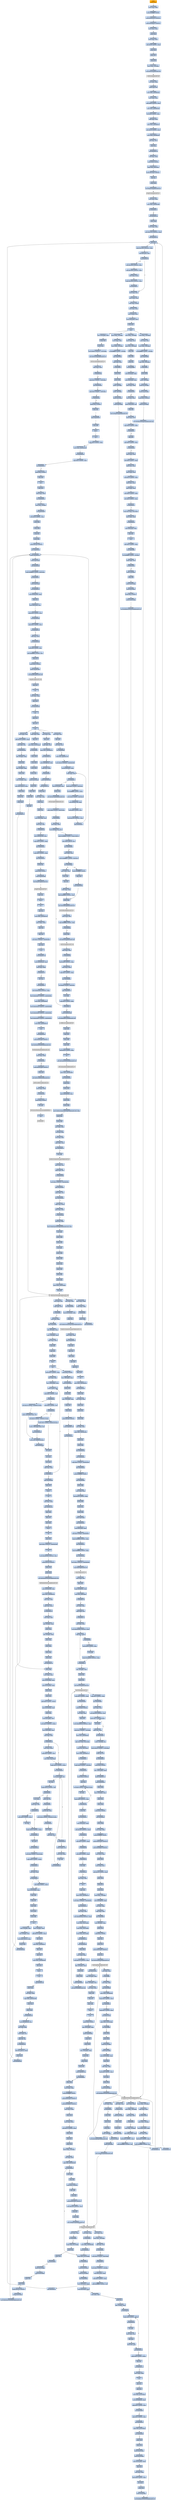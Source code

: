 digraph G {
node[shape=rectangle,style=filled,fillcolor=lightsteelblue,color=lightsteelblue]
bgcolor="transparent"
a0x00408fbepushl_ebp[label="start\npushl %ebp",color="lightgrey",fillcolor="orange"];
a0x00408fbfmovl_esp_ebp[label="0x00408fbf\nmovl %esp, %ebp"];
a0x00408fc1pushl_0xffffffffUINT8[label="0x00408fc1\npushl $0xffffffff<UINT8>"];
a0x00408fc3pushl_0x401b10UINT32[label="0x00408fc3\npushl $0x401b10<UINT32>"];
a0x00408fc8pushl_0x40d654UINT32[label="0x00408fc8\npushl $0x40d654<UINT32>"];
a0x00408fcdmovl_fs_0_eax[label="0x00408fcd\nmovl %fs:0, %eax"];
a0x00408fd3pushl_eax[label="0x00408fd3\npushl %eax"];
a0x00408fd4movl_esp_fs_0[label="0x00408fd4\nmovl %esp, %fs:0"];
a0x00408fdbsubl_0x58UINT8_esp[label="0x00408fdb\nsubl $0x58<UINT8>, %esp"];
a0x00408fdepushl_ebx[label="0x00408fde\npushl %ebx"];
a0x00408fdfpushl_esi[label="0x00408fdf\npushl %esi"];
a0x00408fe0pushl_edi[label="0x00408fe0\npushl %edi"];
a0x00408fe1movl_esp__24ebp_[label="0x00408fe1\nmovl %esp, -24(%ebp)"];
a0x00408fe4call_GetVersion_kernel32_dll[label="0x00408fe4\ncall GetVersion@kernel32.dll"];
GetVersion_kernel32_dll[label="GetVersion@kernel32.dll",color="lightgrey",fillcolor="lightgrey"];
a0x00408feaxorl_edx_edx[label="0x00408fea\nxorl %edx, %edx"];
a0x00408fecmovb_ah_dl[label="0x00408fec\nmovb %ah, %dl"];
a0x00408feemovl_edx_0x00460204[label="0x00408fee\nmovl %edx, 0x00460204"];
a0x00408ff4movl_eax_ecx[label="0x00408ff4\nmovl %eax, %ecx"];
a0x00408ff6andl_0xffUINT32_ecx[label="0x00408ff6\nandl $0xff<UINT32>, %ecx"];
a0x00408ffcmovl_ecx_0x00460200[label="0x00408ffc\nmovl %ecx, 0x00460200"];
a0x00409002shll_0x8UINT8_ecx[label="0x00409002\nshll $0x8<UINT8>, %ecx"];
a0x00409005addl_edx_ecx[label="0x00409005\naddl %edx, %ecx"];
a0x00409007movl_ecx_0x004601fc[label="0x00409007\nmovl %ecx, 0x004601fc"];
a0x0040900dshrl_0x10UINT8_eax[label="0x0040900d\nshrl $0x10<UINT8>, %eax"];
a0x00409010movl_eax_0x004601f8[label="0x00409010\nmovl %eax, 0x004601f8"];
a0x00409015xorl_esi_esi[label="0x00409015\nxorl %esi, %esi"];
a0x00409017pushl_esi[label="0x00409017\npushl %esi"];
a0x00409018call_0x00409272[label="0x00409018\ncall 0x00409272"];
a0x00409272xorl_eax_eax[label="0x00409272\nxorl %eax, %eax"];
a0x00409274pushl_0x0UINT8[label="0x00409274\npushl $0x0<UINT8>"];
a0x00409276cmpl_eax_0x8esp_[label="0x00409276\ncmpl %eax, 0x8(%esp)"];
a0x0040927apushl_0x1000UINT32[label="0x0040927a\npushl $0x1000<UINT32>"];
a0x0040927fsete_al[label="0x0040927f\nsete %al"];
a0x00409282pushl_eax[label="0x00409282\npushl %eax"];
a0x00409283call_HeapCreate_kernel32_dll[label="0x00409283\ncall HeapCreate@kernel32.dll"];
HeapCreate_kernel32_dll[label="HeapCreate@kernel32.dll",color="lightgrey",fillcolor="lightgrey"];
a0x00409289testl_eax_eax[label="0x00409289\ntestl %eax, %eax"];
a0x0040928bmovl_eax_0x00461880[label="0x0040928b\nmovl %eax, 0x00461880"];
a0x00409290je_0x004092c8[label="0x00409290\nje 0x004092c8"];
a0x00409292call_0x0040912a[label="0x00409292\ncall 0x0040912a"];
a0x0040912apushl_ebp[label="0x0040912a\npushl %ebp"];
a0x0040912bmovl_esp_ebp[label="0x0040912b\nmovl %esp, %ebp"];
a0x0040912dmovl_0x122cUINT32_eax[label="0x0040912d\nmovl $0x122c<UINT32>, %eax"];
a0x00409132call_0x0040dc70[label="0x00409132\ncall 0x0040dc70"];
a0x0040dc70pushl_ecx[label="0x0040dc70\npushl %ecx"];
a0x0040dc71cmpl_0x1000UINT32_eax[label="0x0040dc71\ncmpl $0x1000<UINT32>, %eax"];
a0x0040dc76leal_0x8esp__ecx[label="0x0040dc76\nleal 0x8(%esp), %ecx"];
a0x0040dc7ajb_0x0040dc90[label="0x0040dc7a\njb 0x0040dc90"];
a0x0040dc7csubl_0x1000UINT32_ecx[label="0x0040dc7c\nsubl $0x1000<UINT32>, %ecx"];
a0x0040dc82subl_0x1000UINT32_eax[label="0x0040dc82\nsubl $0x1000<UINT32>, %eax"];
a0x0040dc87testl_eax_ecx_[label="0x0040dc87\ntestl %eax, (%ecx)"];
a0x0040dc89cmpl_0x1000UINT32_eax[label="0x0040dc89\ncmpl $0x1000<UINT32>, %eax"];
a0x0040dc8ejae_0x0040dc7c[label="0x0040dc8e\njae 0x0040dc7c"];
a0x0040dc90subl_eax_ecx[label="0x0040dc90\nsubl %eax, %ecx"];
a0x0040dc92movl_esp_eax[label="0x0040dc92\nmovl %esp, %eax"];
a0x0040dc94testl_eax_ecx_[label="0x0040dc94\ntestl %eax, (%ecx)"];
a0x0040dc96movl_ecx_esp[label="0x0040dc96\nmovl %ecx, %esp"];
a0x0040dc98movl_eax__ecx[label="0x0040dc98\nmovl (%eax), %ecx"];
a0x0040dc9amovl_0x4eax__eax[label="0x0040dc9a\nmovl 0x4(%eax), %eax"];
a0x0040dc9dpushl_eax[label="0x0040dc9d\npushl %eax"];
a0x0040dc9eret[label="0x0040dc9e\nret"];
a0x00409137leal__152ebp__eax[label="0x00409137\nleal -152(%ebp), %eax"];
a0x0040913dpushl_ebx[label="0x0040913d\npushl %ebx"];
a0x0040913epushl_eax[label="0x0040913e\npushl %eax"];
a0x0040913fmovl_0x94UINT32__152ebp_[label="0x0040913f\nmovl $0x94<UINT32>, -152(%ebp)"];
a0x00409149call_GetVersionExA_kernel32_dll[label="0x00409149\ncall GetVersionExA@kernel32.dll"];
GetVersionExA_kernel32_dll[label="GetVersionExA@kernel32.dll",color="lightgrey",fillcolor="lightgrey"];
a0x0040914ftestl_eax_eax[label="0x0040914f\ntestl %eax, %eax"];
a0x00409151je_0x0040916d[label="0x00409151\nje 0x0040916d"];
a0x00409153cmpl_0x2UINT8__136ebp_[label="0x00409153\ncmpl $0x2<UINT8>, -136(%ebp)"];
a0x0040915ajne_0x0040916d[label="0x0040915a\njne 0x0040916d"];
a0x0040915ccmpl_0x5UINT8__148ebp_[label="0x0040915c\ncmpl $0x5<UINT8>, -148(%ebp)"];
a0x00409163jb_0x0040916d[label="0x00409163\njb 0x0040916d"];
a0x00409165pushl_0x1UINT8[label="0x00409165\npushl $0x1<UINT8>"];
a0x00409167popl_eax[label="0x00409167\npopl %eax"];
a0x00409168jmp_0x0040926f[label="0x00409168\njmp 0x0040926f"];
a0x0040926fpopl_ebx[label="0x0040926f\npopl %ebx"];
a0x00409270leave_[label="0x00409270\nleave "];
a0x00409271ret[label="0x00409271\nret"];
a0x00409297cmpl_0x3UINT8_eax[label="0x00409297\ncmpl $0x3<UINT8>, %eax"];
a0x0040929amovl_eax_0x00461884[label="0x0040929a\nmovl %eax, 0x00461884"];
a0x0040929fjne_0x004092ae[label="0x0040929f\njne 0x004092ae"];
a0x004092aecmpl_0x2UINT8_eax[label="0x004092ae\ncmpl $0x2<UINT8>, %eax"];
a0x004092b1jne_0x004092cb[label="0x004092b1\njne 0x004092cb"];
a0x004092cbpushl_0x1UINT8[label="0x004092cb\npushl $0x1<UINT8>"];
a0x004092cdpopl_eax[label="0x004092cd\npopl %eax"];
a0x004092ceret[label="0x004092ce\nret"];
a0x0040901dpopl_ecx[label="0x0040901d\npopl %ecx"];
a0x0040901etestl_eax_eax[label="0x0040901e\ntestl %eax, %eax"];
a0x00409020jne_0x0040902a[label="0x00409020\njne 0x0040902a"];
a0x0040902amovl_esi__4ebp_[label="0x0040902a\nmovl %esi, -4(%ebp)"];
a0x0040902dcall_0x0040aedf[label="0x0040902d\ncall 0x0040aedf"];
a0x0040aedfsubl_0x44UINT8_esp[label="0x0040aedf\nsubl $0x44<UINT8>, %esp"];
a0x0040aee2pushl_ebx[label="0x0040aee2\npushl %ebx"];
a0x0040aee3pushl_ebp[label="0x0040aee3\npushl %ebp"];
a0x0040aee4pushl_esi[label="0x0040aee4\npushl %esi"];
a0x0040aee5pushl_edi[label="0x0040aee5\npushl %edi"];
a0x0040aee6pushl_0x100UINT32[label="0x0040aee6\npushl $0x100<UINT32>"];
a0x0040aeebcall_0x004082e9[label="0x0040aeeb\ncall 0x004082e9"];
a0x004082e9pushl_0x00460250[label="0x004082e9\npushl 0x00460250"];
a0x004082efpushl_0x8esp_[label="0x004082ef\npushl 0x8(%esp)"];
a0x004082f3call_0x004082fb[label="0x004082f3\ncall 0x004082fb"];
a0x004082fbcmpl_0xffffffe0UINT8_0x4esp_[label="0x004082fb\ncmpl $0xffffffe0<UINT8>, 0x4(%esp)"];
a0x00408300ja_0x00408324[label="0x00408300\nja 0x00408324"];
a0x00408302pushl_0x4esp_[label="0x00408302\npushl 0x4(%esp)"];
a0x00408306call_0x00408327[label="0x00408306\ncall 0x00408327"];
a0x00408327movl_0x00461884_eax[label="0x00408327\nmovl 0x00461884, %eax"];
a0x0040832cpushl_esi[label="0x0040832c\npushl %esi"];
a0x0040832dmovl_0x8esp__esi[label="0x0040832d\nmovl 0x8(%esp), %esi"];
a0x00408331cmpl_0x3UINT8_eax[label="0x00408331\ncmpl $0x3<UINT8>, %eax"];
a0x00408334jne_0x0040834b[label="0x00408334\njne 0x0040834b"];
a0x0040834bcmpl_0x2UINT8_eax[label="0x0040834b\ncmpl $0x2<UINT8>, %eax"];
a0x0040834ejne_0x0040837d[label="0x0040834e\njne 0x0040837d"];
a0x0040837dtestl_esi_esi[label="0x0040837d\ntestl %esi, %esi"];
a0x0040837fjne_0x00408384[label="0x0040837f\njne 0x00408384"];
a0x00408384addl_0xfUINT8_esi[label="0x00408384\naddl $0xf<UINT8>, %esi"];
a0x00408387andl_0xfffffff0UINT8_esi[label="0x00408387\nandl $0xfffffff0<UINT8>, %esi"];
a0x0040838apushl_esi[label="0x0040838a\npushl %esi"];
a0x0040838bpushl_0x0UINT8[label="0x0040838b\npushl $0x0<UINT8>"];
a0x0040838dpushl_0x00461880[label="0x0040838d\npushl 0x00461880"];
a0x00408393call_HeapAlloc_kernel32_dll[label="0x00408393\ncall HeapAlloc@kernel32.dll"];
HeapAlloc_kernel32_dll[label="HeapAlloc@kernel32.dll",color="lightgrey",fillcolor="lightgrey"];
a0x00408399popl_esi[label="0x00408399\npopl %esi"];
a0x0040839aret[label="0x0040839a\nret"];
a0x0040830btestl_eax_eax[label="0x0040830b\ntestl %eax, %eax"];
a0x0040830dpopl_ecx[label="0x0040830d\npopl %ecx"];
a0x0040830ejne_0x00408326[label="0x0040830e\njne 0x00408326"];
a0x00408326ret[label="0x00408326\nret"];
a0x004082f8popl_ecx[label="0x004082f8\npopl %ecx"];
a0x004082f9popl_ecx[label="0x004082f9\npopl %ecx"];
a0x004082faret[label="0x004082fa\nret"];
a0x0040aef0movl_eax_esi[label="0x0040aef0\nmovl %eax, %esi"];
a0x0040aef2popl_ecx[label="0x0040aef2\npopl %ecx"];
a0x0040aef3testl_esi_esi[label="0x0040aef3\ntestl %esi, %esi"];
a0x0040aef5jne_0x0040aeff[label="0x0040aef5\njne 0x0040aeff"];
a0x0040aeffmovl_esi_0x00461760[label="0x0040aeff\nmovl %esi, 0x00461760"];
a0x0040af05movl_0x20UINT32_0x00461860[label="0x0040af05\nmovl $0x20<UINT32>, 0x00461860"];
a0x0040af0fleal_0x100esi__eax[label="0x0040af0f\nleal 0x100(%esi), %eax"];
a0x0040af15cmpl_eax_esi[label="0x0040af15\ncmpl %eax, %esi"];
a0x0040af17jae_0x0040af33[label="0x0040af17\njae 0x0040af33"];
a0x0040af19andb_0x0UINT8_0x4esi_[label="0x0040af19\nandb $0x0<UINT8>, 0x4(%esi)"];
a0x0040af1dorl_0xffffffffUINT8_esi_[label="0x0040af1d\norl $0xffffffff<UINT8>, (%esi)"];
a0x0040af20movb_0xaUINT8_0x5esi_[label="0x0040af20\nmovb $0xa<UINT8>, 0x5(%esi)"];
a0x0040af24movl_0x00461760_eax[label="0x0040af24\nmovl 0x00461760, %eax"];
a0x0040af29addl_0x8UINT8_esi[label="0x0040af29\naddl $0x8<UINT8>, %esi"];
a0x0040af2caddl_0x100UINT32_eax[label="0x0040af2c\naddl $0x100<UINT32>, %eax"];
a0x0040af31jmp_0x0040af15[label="0x0040af31\njmp 0x0040af15"];
a0x0040af33leal_0x10esp__eax[label="0x0040af33\nleal 0x10(%esp), %eax"];
a0x0040af37pushl_eax[label="0x0040af37\npushl %eax"];
a0x0040af38call_GetStartupInfoA_kernel32_dll[label="0x0040af38\ncall GetStartupInfoA@kernel32.dll"];
GetStartupInfoA_kernel32_dll[label="GetStartupInfoA@kernel32.dll",color="lightgrey",fillcolor="lightgrey"];
a0x0040af3ecmpw_0x0UINT8_0x42esp_[label="0x0040af3e\ncmpw $0x0<UINT8>, 0x42(%esp)"];
a0x0040af44je_0x0040b00f[label="0x0040af44\nje 0x0040b00f"];
a0x0040b00fxorl_ebx_ebx[label="0x0040b00f\nxorl %ebx, %ebx"];
a0x0040b011movl_0x00461760_eax[label="0x0040b011\nmovl 0x00461760, %eax"];
a0x0040b016cmpl_0xffffffffUINT8_eaxebx8_[label="0x0040b016\ncmpl $0xffffffff<UINT8>, (%eax,%ebx,8)"];
a0x0040b01aleal_eaxebx8__esi[label="0x0040b01a\nleal (%eax,%ebx,8), %esi"];
a0x0040b01djne_0x0040b06c[label="0x0040b01d\njne 0x0040b06c"];
a0x0040b01ftestl_ebx_ebx[label="0x0040b01f\ntestl %ebx, %ebx"];
a0x0040b021movb_0xffffff81UINT8_0x4esi_[label="0x0040b021\nmovb $0xffffff81<UINT8>, 0x4(%esi)"];
a0x0040b025jne_0x0040b02c[label="0x0040b025\njne 0x0040b02c"];
a0x0040b027pushl_0xfffffff6UINT8[label="0x0040b027\npushl $0xfffffff6<UINT8>"];
a0x0040b029popl_eax[label="0x0040b029\npopl %eax"];
a0x0040b02ajmp_0x0040b036[label="0x0040b02a\njmp 0x0040b036"];
a0x0040b036pushl_eax[label="0x0040b036\npushl %eax"];
a0x0040b037call_GetStdHandle_kernel32_dll[label="0x0040b037\ncall GetStdHandle@kernel32.dll"];
GetStdHandle_kernel32_dll[label="GetStdHandle@kernel32.dll",color="lightgrey",fillcolor="lightgrey"];
a0x0040b03dmovl_eax_edi[label="0x0040b03d\nmovl %eax, %edi"];
a0x0040b03fcmpl_0xffffffffUINT8_edi[label="0x0040b03f\ncmpl $0xffffffff<UINT8>, %edi"];
a0x0040b042je_0x0040b05b[label="0x0040b042\nje 0x0040b05b"];
a0x0040b044pushl_edi[label="0x0040b044\npushl %edi"];
a0x0040b045call_GetFileType_kernel32_dll[label="0x0040b045\ncall GetFileType@kernel32.dll"];
GetFileType_kernel32_dll[label="GetFileType@kernel32.dll",color="lightgrey",fillcolor="lightgrey"];
a0x0040b04btestl_eax_eax[label="0x0040b04b\ntestl %eax, %eax"];
a0x0040b04dje_0x0040b05b[label="0x0040b04d\nje 0x0040b05b"];
a0x0040b04fandl_0xffUINT32_eax[label="0x0040b04f\nandl $0xff<UINT32>, %eax"];
a0x0040b054movl_edi_esi_[label="0x0040b054\nmovl %edi, (%esi)"];
a0x0040b056cmpl_0x2UINT8_eax[label="0x0040b056\ncmpl $0x2<UINT8>, %eax"];
a0x0040b059jne_0x0040b061[label="0x0040b059\njne 0x0040b061"];
a0x0040b05borb_0x40UINT8_0x4esi_[label="0x0040b05b\norb $0x40<UINT8>, 0x4(%esi)"];
a0x0040b05fjmp_0x0040b070[label="0x0040b05f\njmp 0x0040b070"];
a0x0040b070incl_ebx[label="0x0040b070\nincl %ebx"];
a0x0040b071cmpl_0x3UINT8_ebx[label="0x0040b071\ncmpl $0x3<UINT8>, %ebx"];
a0x0040b074jl_0x0040b011[label="0x0040b074\njl 0x0040b011"];
a0x0040b02cmovl_ebx_eax[label="0x0040b02c\nmovl %ebx, %eax"];
a0x0040b02edecl_eax[label="0x0040b02e\ndecl %eax"];
a0x0040b02fnegl_eax[label="0x0040b02f\nnegl %eax"];
a0x0040b031sbbl_eax_eax[label="0x0040b031\nsbbl %eax, %eax"];
a0x0040b033addl_0xfffffff5UINT8_eax[label="0x0040b033\naddl $0xfffffff5<UINT8>, %eax"];
a0x0040b076pushl_0x00461860[label="0x0040b076\npushl 0x00461860"];
a0x0040b07ccall_SetHandleCount_kernel32_dll[label="0x0040b07c\ncall SetHandleCount@kernel32.dll"];
LockResource_kernel32_dll[label="LockResource@kernel32.dll",color="lightgrey",fillcolor="lightgrey"];
a0x0040b082popl_edi[label="0x0040b082\npopl %edi"];
a0x0040b083popl_esi[label="0x0040b083\npopl %esi"];
a0x0040b084popl_ebp[label="0x0040b084\npopl %ebp"];
a0x0040b085popl_ebx[label="0x0040b085\npopl %ebx"];
a0x0040b086addl_0x44UINT8_esp[label="0x0040b086\naddl $0x44<UINT8>, %esp"];
a0x0040b089ret[label="0x0040b089\nret"];
a0x00409032call_GetCommandLineA_kernel32_dll[label="0x00409032\ncall GetCommandLineA@kernel32.dll"];
GetCommandLineA_kernel32_dll[label="GetCommandLineA@kernel32.dll",color="lightgrey",fillcolor="lightgrey"];
a0x00409038movl_eax_0x00461888[label="0x00409038\nmovl %eax, 0x00461888"];
a0x0040903dcall_0x0040d42a[label="0x0040903d\ncall 0x0040d42a"];
a0x0040d42apushl_ecx[label="0x0040d42a\npushl %ecx"];
a0x0040d42bpushl_ecx[label="0x0040d42b\npushl %ecx"];
a0x0040d42cmovl_0x00460394_eax[label="0x0040d42c\nmovl 0x00460394, %eax"];
a0x0040d431pushl_ebx[label="0x0040d431\npushl %ebx"];
a0x0040d432pushl_ebp[label="0x0040d432\npushl %ebp"];
a0x0040d433movl_GetEnvironmentStringsW_kernel32_dll_ebp[label="0x0040d433\nmovl GetEnvironmentStringsW@kernel32.dll, %ebp"];
a0x0040d439pushl_esi[label="0x0040d439\npushl %esi"];
a0x0040d43apushl_edi[label="0x0040d43a\npushl %edi"];
a0x0040d43bxorl_ebx_ebx[label="0x0040d43b\nxorl %ebx, %ebx"];
a0x0040d43dxorl_esi_esi[label="0x0040d43d\nxorl %esi, %esi"];
a0x0040d43fxorl_edi_edi[label="0x0040d43f\nxorl %edi, %edi"];
a0x0040d441cmpl_ebx_eax[label="0x0040d441\ncmpl %ebx, %eax"];
a0x0040d443jne_0x0040d478[label="0x0040d443\njne 0x0040d478"];
a0x0040d445call_ebp[label="0x0040d445\ncall %ebp"];
GetEnvironmentStringsW_kernel32_dll[label="GetEnvironmentStringsW@kernel32.dll",color="lightgrey",fillcolor="lightgrey"];
a0x0040d447movl_eax_esi[label="0x0040d447\nmovl %eax, %esi"];
a0x0040d449cmpl_ebx_esi[label="0x0040d449\ncmpl %ebx, %esi"];
a0x0040d44bje_0x0040d459[label="0x0040d44b\nje 0x0040d459"];
a0x0040d44dmovl_0x1UINT32_0x00460394[label="0x0040d44d\nmovl $0x1<UINT32>, 0x00460394"];
a0x0040d457jmp_0x0040d481[label="0x0040d457\njmp 0x0040d481"];
a0x0040d481cmpl_ebx_esi[label="0x0040d481\ncmpl %ebx, %esi"];
a0x0040d483jne_0x0040d491[label="0x0040d483\njne 0x0040d491"];
a0x0040d491cmpw_bx_esi_[label="0x0040d491\ncmpw %bx, (%esi)"];
a0x0040d494movl_esi_eax[label="0x0040d494\nmovl %esi, %eax"];
a0x0040d496je_0x0040d4a6[label="0x0040d496\nje 0x0040d4a6"];
a0x0040d4a6subl_esi_eax[label="0x0040d4a6\nsubl %esi, %eax"];
a0x0040d4a8movl_WideCharToMultiByte_kernel32_dll_edi[label="0x0040d4a8\nmovl WideCharToMultiByte@kernel32.dll, %edi"];
a0x0040d4aesarl_eax[label="0x0040d4ae\nsarl %eax"];
a0x0040d4b0pushl_ebx[label="0x0040d4b0\npushl %ebx"];
a0x0040d4b1pushl_ebx[label="0x0040d4b1\npushl %ebx"];
a0x0040d4b2incl_eax[label="0x0040d4b2\nincl %eax"];
a0x0040d4b3pushl_ebx[label="0x0040d4b3\npushl %ebx"];
a0x0040d4b4pushl_ebx[label="0x0040d4b4\npushl %ebx"];
a0x0040d4b5pushl_eax[label="0x0040d4b5\npushl %eax"];
a0x0040d4b6pushl_esi[label="0x0040d4b6\npushl %esi"];
a0x0040d4b7pushl_ebx[label="0x0040d4b7\npushl %ebx"];
a0x0040d4b8pushl_ebx[label="0x0040d4b8\npushl %ebx"];
a0x0040d4b9movl_eax_0x34esp_[label="0x0040d4b9\nmovl %eax, 0x34(%esp)"];
a0x0040d4bdcall_edi[label="0x0040d4bd\ncall %edi"];
WideCharToMultiByte_kernel32_dll[label="WideCharToMultiByte@kernel32.dll",color="lightgrey",fillcolor="lightgrey"];
a0x0040d4bfmovl_eax_ebp[label="0x0040d4bf\nmovl %eax, %ebp"];
a0x0040d4c1cmpl_ebx_ebp[label="0x0040d4c1\ncmpl %ebx, %ebp"];
a0x0040d4c3je_0x0040d4f7[label="0x0040d4c3\nje 0x0040d4f7"];
a0x0040d4c5pushl_ebp[label="0x0040d4c5\npushl %ebp"];
a0x0040d4c6call_0x004082e9[label="0x0040d4c6\ncall 0x004082e9"];
a0x0040d4cbcmpl_ebx_eax[label="0x0040d4cb\ncmpl %ebx, %eax"];
a0x0040d4cdpopl_ecx[label="0x0040d4cd\npopl %ecx"];
a0x0040d4cemovl_eax_0x10esp_[label="0x0040d4ce\nmovl %eax, 0x10(%esp)"];
a0x0040d4d2je_0x0040d4f7[label="0x0040d4d2\nje 0x0040d4f7"];
a0x0040d4d4pushl_ebx[label="0x0040d4d4\npushl %ebx"];
a0x0040d4d5pushl_ebx[label="0x0040d4d5\npushl %ebx"];
a0x0040d4d6pushl_ebp[label="0x0040d4d6\npushl %ebp"];
a0x0040d4d7pushl_eax[label="0x0040d4d7\npushl %eax"];
a0x0040d4d8pushl_0x24esp_[label="0x0040d4d8\npushl 0x24(%esp)"];
a0x0040d4dcpushl_esi[label="0x0040d4dc\npushl %esi"];
a0x0040d4ddpushl_ebx[label="0x0040d4dd\npushl %ebx"];
a0x0040d4depushl_ebx[label="0x0040d4de\npushl %ebx"];
a0x0040d4dfcall_edi[label="0x0040d4df\ncall %edi"];
a0x0040d4e1testl_eax_eax[label="0x0040d4e1\ntestl %eax, %eax"];
a0x0040d4e3jne_0x0040d4f3[label="0x0040d4e3\njne 0x0040d4f3"];
a0x0040d4f3movl_0x10esp__ebx[label="0x0040d4f3\nmovl 0x10(%esp), %ebx"];
a0x0040d4f7pushl_esi[label="0x0040d4f7\npushl %esi"];
a0x0040d4f8call_FreeEnvironmentStringsW_kernel32_dll[label="0x0040d4f8\ncall FreeEnvironmentStringsW@kernel32.dll"];
FreeEnvironmentStringsW_kernel32_dll[label="FreeEnvironmentStringsW@kernel32.dll",color="lightgrey",fillcolor="lightgrey"];
a0x0040d4femovl_ebx_eax[label="0x0040d4fe\nmovl %ebx, %eax"];
a0x0040d500jmp_0x0040d555[label="0x0040d500\njmp 0x0040d555"];
a0x0040d555popl_edi[label="0x0040d555\npopl %edi"];
a0x0040d556popl_esi[label="0x0040d556\npopl %esi"];
a0x0040d557popl_ebp[label="0x0040d557\npopl %ebp"];
a0x0040d558popl_ebx[label="0x0040d558\npopl %ebx"];
a0x0040d559popl_ecx[label="0x0040d559\npopl %ecx"];
a0x0040d55apopl_ecx[label="0x0040d55a\npopl %ecx"];
a0x0040d55bret[label="0x0040d55b\nret"];
a0x00409042movl_eax_0x00460240[label="0x00409042\nmovl %eax, 0x00460240"];
a0x00409047call_0x0040d1dd[label="0x00409047\ncall 0x0040d1dd"];
a0x0040d1ddpushl_ebp[label="0x0040d1dd\npushl %ebp"];
a0x0040d1demovl_esp_ebp[label="0x0040d1de\nmovl %esp, %ebp"];
a0x0040d1e0pushl_ecx[label="0x0040d1e0\npushl %ecx"];
a0x0040d1e1pushl_ecx[label="0x0040d1e1\npushl %ecx"];
a0x0040d1e2pushl_ebx[label="0x0040d1e2\npushl %ebx"];
a0x0040d1e3xorl_ebx_ebx[label="0x0040d1e3\nxorl %ebx, %ebx"];
a0x0040d1e5cmpl_ebx_0x00461890[label="0x0040d1e5\ncmpl %ebx, 0x00461890"];
a0x0040d1ebpushl_esi[label="0x0040d1eb\npushl %esi"];
a0x0040d1ecpushl_edi[label="0x0040d1ec\npushl %edi"];
a0x0040d1edjne_0x0040d1f4[label="0x0040d1ed\njne 0x0040d1f4"];
a0x0040d1efcall_0x0040eeb2[label="0x0040d1ef\ncall 0x0040eeb2"];
a0x0040eeb2cmpl_0x0UINT8_0x00461890[label="0x0040eeb2\ncmpl $0x0<UINT8>, 0x00461890"];
a0x0040eeb9jne_0x0040eecd[label="0x0040eeb9\njne 0x0040eecd"];
a0x0040eebbpushl_0xfffffffdUINT8[label="0x0040eebb\npushl $0xfffffffd<UINT8>"];
a0x0040eebdcall_0x0040eaee[label="0x0040eebd\ncall 0x0040eaee"];
a0x0040eaeepushl_ebp[label="0x0040eaee\npushl %ebp"];
a0x0040eaefmovl_esp_ebp[label="0x0040eaef\nmovl %esp, %ebp"];
a0x0040eaf1subl_0x18UINT8_esp[label="0x0040eaf1\nsubl $0x18<UINT8>, %esp"];
a0x0040eaf4pushl_ebx[label="0x0040eaf4\npushl %ebx"];
a0x0040eaf5pushl_esi[label="0x0040eaf5\npushl %esi"];
a0x0040eaf6pushl_edi[label="0x0040eaf6\npushl %edi"];
a0x0040eaf7pushl_0x8ebp_[label="0x0040eaf7\npushl 0x8(%ebp)"];
a0x0040eafacall_0x0040ec87[label="0x0040eafa\ncall 0x0040ec87"];
a0x0040ec87movl_0x4esp__eax[label="0x0040ec87\nmovl 0x4(%esp), %eax"];
a0x0040ec8bandl_0x0UINT8_0x0046048c[label="0x0040ec8b\nandl $0x0<UINT8>, 0x0046048c"];
a0x0040ec92cmpl_0xfffffffeUINT8_eax[label="0x0040ec92\ncmpl $0xfffffffe<UINT8>, %eax"];
a0x0040ec95jne_0x0040eca7[label="0x0040ec95\njne 0x0040eca7"];
a0x0040eca7cmpl_0xfffffffdUINT8_eax[label="0x0040eca7\ncmpl $0xfffffffd<UINT8>, %eax"];
a0x0040ecaajne_0x0040ecbc[label="0x0040ecaa\njne 0x0040ecbc"];
a0x0040ecacmovl_0x1UINT32_0x0046048c[label="0x0040ecac\nmovl $0x1<UINT32>, 0x0046048c"];
a0x0040ecb6jmp_GetACP_kernel32_dll[label="0x0040ecb6\njmp GetACP@kernel32.dll"];
GetACP_kernel32_dll[label="GetACP@kernel32.dll",color="lightgrey",fillcolor="lightgrey"];
a0x0040eaffmovl_eax_esi[label="0x0040eaff\nmovl %eax, %esi"];
a0x0040eb01popl_ecx[label="0x0040eb01\npopl %ecx"];
a0x0040eb02cmpl_0x004604fc_esi[label="0x0040eb02\ncmpl 0x004604fc, %esi"];
a0x0040eb08movl_esi_0x8ebp_[label="0x0040eb08\nmovl %esi, 0x8(%ebp)"];
a0x0040eb0bje_0x0040ec7b[label="0x0040eb0b\nje 0x0040ec7b"];
a0x0040eb11xorl_ebx_ebx[label="0x0040eb11\nxorl %ebx, %ebx"];
a0x0040eb13cmpl_ebx_esi[label="0x0040eb13\ncmpl %ebx, %esi"];
a0x0040eb15je_0x0040ec71[label="0x0040eb15\nje 0x0040ec71"];
a0x0040eb1bxorl_edx_edx[label="0x0040eb1b\nxorl %edx, %edx"];
a0x0040eb1dmovl_0x405d08UINT32_eax[label="0x0040eb1d\nmovl $0x405d08<UINT32>, %eax"];
a0x0040eb22cmpl_esi_eax_[label="0x0040eb22\ncmpl %esi, (%eax)"];
a0x0040eb24je_0x0040eb98[label="0x0040eb24\nje 0x0040eb98"];
a0x0040eb26addl_0x30UINT8_eax[label="0x0040eb26\naddl $0x30<UINT8>, %eax"];
a0x0040eb29incl_edx[label="0x0040eb29\nincl %edx"];
a0x0040eb2acmpl_0x405df8UINT32_eax[label="0x0040eb2a\ncmpl $0x405df8<UINT32>, %eax"];
a0x0040eb2fjl_0x0040eb22[label="0x0040eb2f\njl 0x0040eb22"];
a0x0040eb31leal__24ebp__eax[label="0x0040eb31\nleal -24(%ebp), %eax"];
a0x0040eb34pushl_eax[label="0x0040eb34\npushl %eax"];
a0x0040eb35pushl_esi[label="0x0040eb35\npushl %esi"];
a0x0040eb36call_GetCPInfo_kernel32_dll[label="0x0040eb36\ncall GetCPInfo@kernel32.dll"];
GetCPInfo_kernel32_dll[label="GetCPInfo@kernel32.dll",color="lightgrey",fillcolor="lightgrey"];
a0x0040eb3ccmpl_0x1UINT8_eax[label="0x0040eb3c\ncmpl $0x1<UINT8>, %eax"];
a0x0040eb3fjne_0x0040ec69[label="0x0040eb3f\njne 0x0040ec69"];
a0x0040eb45pushl_0x40UINT8[label="0x0040eb45\npushl $0x40<UINT8>"];
a0x0040eb47xorl_eax_eax[label="0x0040eb47\nxorl %eax, %eax"];
a0x0040eb49popl_ecx[label="0x0040eb49\npopl %ecx"];
a0x0040eb4amovl_0x460620UINT32_edi[label="0x0040eb4a\nmovl $0x460620<UINT32>, %edi"];
a0x0040eb4fcmpl_0x1UINT8__24ebp_[label="0x0040eb4f\ncmpl $0x1<UINT8>, -24(%ebp)"];
a0x0040eb53movl_esi_0x004604fc[label="0x0040eb53\nmovl %esi, 0x004604fc"];
a0x0040eb59repz_stosl_eax_es_edi_[label="0x0040eb59\nrepz stosl %eax, %es:(%edi)"];
a0x0040eb5bstosb_al_es_edi_[label="0x0040eb5b\nstosb %al, %es:(%edi)"];
a0x0040eb5cmovl_ebx_0x00460724[label="0x0040eb5c\nmovl %ebx, 0x00460724"];
a0x0040eb62jbe_0x0040ec57[label="0x0040eb62\njbe 0x0040ec57"];
a0x0040eb68cmpb_0x0UINT8__18ebp_[label="0x0040eb68\ncmpb $0x0<UINT8>, -18(%ebp)"];
a0x0040eb6cje_0x0040ec2d[label="0x0040eb6c\nje 0x0040ec2d"];
a0x0040ec2dpushl_0x1UINT8[label="0x0040ec2d\npushl $0x1<UINT8>"];
a0x0040ec2fpopl_eax[label="0x0040ec2f\npopl %eax"];
a0x0040ec30orb_0x8UINT8_0x460621eax_[label="0x0040ec30\norb $0x8<UINT8>, 0x460621(%eax)"];
a0x0040ec37incl_eax[label="0x0040ec37\nincl %eax"];
a0x0040ec38cmpl_0xffUINT32_eax[label="0x0040ec38\ncmpl $0xff<UINT32>, %eax"];
a0x0040ec3djb_0x0040ec30[label="0x0040ec3d\njb 0x0040ec30"];
a0x0040ec3fpushl_esi[label="0x0040ec3f\npushl %esi"];
a0x0040ec40call_0x0040ecd1[label="0x0040ec40\ncall 0x0040ecd1"];
a0x0040ecd1movl_0x4esp__eax[label="0x0040ecd1\nmovl 0x4(%esp), %eax"];
a0x0040ecd5subl_0x3a4UINT32_eax[label="0x0040ecd5\nsubl $0x3a4<UINT32>, %eax"];
a0x0040ecdaje_0x0040ecfe[label="0x0040ecda\nje 0x0040ecfe"];
a0x0040ecdcsubl_0x4UINT8_eax[label="0x0040ecdc\nsubl $0x4<UINT8>, %eax"];
a0x0040ecdfje_0x0040ecf8[label="0x0040ecdf\nje 0x0040ecf8"];
a0x0040ece1subl_0xdUINT8_eax[label="0x0040ece1\nsubl $0xd<UINT8>, %eax"];
a0x0040ece4je_0x0040ecf2[label="0x0040ece4\nje 0x0040ecf2"];
a0x0040ece6decl_eax[label="0x0040ece6\ndecl %eax"];
a0x0040ece7je_0x0040ecec[label="0x0040ece7\nje 0x0040ecec"];
a0x0040ece9xorl_eax_eax[label="0x0040ece9\nxorl %eax, %eax"];
a0x0040ecebret[label="0x0040eceb\nret"];
a0x0040ec45popl_ecx[label="0x0040ec45\npopl %ecx"];
a0x0040ec46movl_eax_0x00460724[label="0x0040ec46\nmovl %eax, 0x00460724"];
a0x0040ec4bmovl_0x1UINT32_0x0046050c[label="0x0040ec4b\nmovl $0x1<UINT32>, 0x0046050c"];
a0x0040ec55jmp_0x0040ec5d[label="0x0040ec55\njmp 0x0040ec5d"];
a0x0040ec5dxorl_eax_eax[label="0x0040ec5d\nxorl %eax, %eax"];
a0x0040ec5fmovl_0x460500UINT32_edi[label="0x0040ec5f\nmovl $0x460500<UINT32>, %edi"];
a0x0040ec64stosl_eax_es_edi_[label="0x0040ec64\nstosl %eax, %es:(%edi)"];
a0x0040ec65stosl_eax_es_edi_[label="0x0040ec65\nstosl %eax, %es:(%edi)"];
a0x0040ec66stosl_eax_es_edi_[label="0x0040ec66\nstosl %eax, %es:(%edi)"];
a0x0040ec67jmp_0x0040ec76[label="0x0040ec67\njmp 0x0040ec76"];
a0x0040ec76call_0x0040ed2d[label="0x0040ec76\ncall 0x0040ed2d"];
a0x0040ed2dpushl_ebp[label="0x0040ed2d\npushl %ebp"];
a0x0040ed2emovl_esp_ebp[label="0x0040ed2e\nmovl %esp, %ebp"];
a0x0040ed30subl_0x514UINT32_esp[label="0x0040ed30\nsubl $0x514<UINT32>, %esp"];
a0x0040ed36leal__20ebp__eax[label="0x0040ed36\nleal -20(%ebp), %eax"];
a0x0040ed39pushl_esi[label="0x0040ed39\npushl %esi"];
a0x0040ed3apushl_eax[label="0x0040ed3a\npushl %eax"];
a0x0040ed3bpushl_0x004604fc[label="0x0040ed3b\npushl 0x004604fc"];
a0x0040ed41call_GetCPInfo_kernel32_dll[label="0x0040ed41\ncall GetCPInfo@kernel32.dll"];
a0x0040ed47cmpl_0x1UINT8_eax[label="0x0040ed47\ncmpl $0x1<UINT8>, %eax"];
a0x0040ed4ajne_0x0040ee66[label="0x0040ed4a\njne 0x0040ee66"];
a0x0040ed50xorl_eax_eax[label="0x0040ed50\nxorl %eax, %eax"];
a0x0040ed52movl_0x100UINT32_esi[label="0x0040ed52\nmovl $0x100<UINT32>, %esi"];
a0x0040ed57movb_al__276ebpeax_[label="0x0040ed57\nmovb %al, -276(%ebp,%eax)"];
a0x0040ed5eincl_eax[label="0x0040ed5e\nincl %eax"];
a0x0040ed5fcmpl_esi_eax[label="0x0040ed5f\ncmpl %esi, %eax"];
a0x0040ed61jb_0x0040ed57[label="0x0040ed61\njb 0x0040ed57"];
a0x0040ed63movb__14ebp__al[label="0x0040ed63\nmovb -14(%ebp), %al"];
a0x0040ed66movb_0x20UINT8__276ebp_[label="0x0040ed66\nmovb $0x20<UINT8>, -276(%ebp)"];
a0x0040ed6dtestb_al_al[label="0x0040ed6d\ntestb %al, %al"];
a0x0040ed6fje_0x0040eda8[label="0x0040ed6f\nje 0x0040eda8"];
a0x0040eda8pushl_0x0UINT8[label="0x0040eda8\npushl $0x0<UINT8>"];
a0x0040edaaleal__1300ebp__eax[label="0x0040edaa\nleal -1300(%ebp), %eax"];
a0x0040edb0pushl_0x00460724[label="0x0040edb0\npushl 0x00460724"];
a0x0040edb6pushl_0x004604fc[label="0x0040edb6\npushl 0x004604fc"];
a0x0040edbcpushl_eax[label="0x0040edbc\npushl %eax"];
a0x0040edbdleal__276ebp__eax[label="0x0040edbd\nleal -276(%ebp), %eax"];
a0x0040edc3pushl_esi[label="0x0040edc3\npushl %esi"];
a0x0040edc4pushl_eax[label="0x0040edc4\npushl %eax"];
a0x0040edc5pushl_0x1UINT8[label="0x0040edc5\npushl $0x1<UINT8>"];
a0x0040edc7call_0x0040fee1[label="0x0040edc7\ncall 0x0040fee1"];
a0x0040fee1pushl_ebp[label="0x0040fee1\npushl %ebp"];
a0x0040fee2movl_esp_ebp[label="0x0040fee2\nmovl %esp, %ebp"];
a0x0040fee4pushl_0xffffffffUINT8[label="0x0040fee4\npushl $0xffffffff<UINT8>"];
a0x0040fee6pushl_0x401fa8UINT32[label="0x0040fee6\npushl $0x401fa8<UINT32>"];
a0x0040feebpushl_0x40d654UINT32[label="0x0040feeb\npushl $0x40d654<UINT32>"];
a0x0040fef0movl_fs_0_eax[label="0x0040fef0\nmovl %fs:0, %eax"];
a0x0040fef6pushl_eax[label="0x0040fef6\npushl %eax"];
a0x0040fef7movl_esp_fs_0[label="0x0040fef7\nmovl %esp, %fs:0"];
a0x0040fefesubl_0x18UINT8_esp[label="0x0040fefe\nsubl $0x18<UINT8>, %esp"];
a0x0040ff01pushl_ebx[label="0x0040ff01\npushl %ebx"];
a0x0040ff02pushl_esi[label="0x0040ff02\npushl %esi"];
a0x0040ff03pushl_edi[label="0x0040ff03\npushl %edi"];
a0x0040ff04movl_esp__24ebp_[label="0x0040ff04\nmovl %esp, -24(%ebp)"];
a0x0040ff07movl_0x004604f4_eax[label="0x0040ff07\nmovl 0x004604f4, %eax"];
a0x0040ff0cxorl_ebx_ebx[label="0x0040ff0c\nxorl %ebx, %ebx"];
a0x0040ff0ecmpl_ebx_eax[label="0x0040ff0e\ncmpl %ebx, %eax"];
a0x0040ff10jne_0x0040ff50[label="0x0040ff10\njne 0x0040ff50"];
a0x0040ff12leal__28ebp__eax[label="0x0040ff12\nleal -28(%ebp), %eax"];
a0x0040ff15pushl_eax[label="0x0040ff15\npushl %eax"];
a0x0040ff16pushl_0x1UINT8[label="0x0040ff16\npushl $0x1<UINT8>"];
a0x0040ff18popl_esi[label="0x0040ff18\npopl %esi"];
a0x0040ff19pushl_esi[label="0x0040ff19\npushl %esi"];
a0x0040ff1apushl_0x401f48UINT32[label="0x0040ff1a\npushl $0x401f48<UINT32>"];
a0x0040ff1fpushl_esi[label="0x0040ff1f\npushl %esi"];
a0x0040ff20call_GetStringTypeW_kernel32_dll[label="0x0040ff20\ncall GetStringTypeW@kernel32.dll"];
GetStringTypeW_kernel32_dll[label="GetStringTypeW@kernel32.dll",color="lightgrey",fillcolor="lightgrey"];
a0x0040ff26testl_eax_eax[label="0x0040ff26\ntestl %eax, %eax"];
a0x0040ff28je_0x0040ff2e[label="0x0040ff28\nje 0x0040ff2e"];
a0x0040ff2amovl_esi_eax[label="0x0040ff2a\nmovl %esi, %eax"];
a0x0040ff2cjmp_0x0040ff4b[label="0x0040ff2c\njmp 0x0040ff4b"];
a0x0040ff4bmovl_eax_0x004604f4[label="0x0040ff4b\nmovl %eax, 0x004604f4"];
a0x0040ff50cmpl_0x2UINT8_eax[label="0x0040ff50\ncmpl $0x2<UINT8>, %eax"];
a0x0040ff53jne_0x0040ff79[label="0x0040ff53\njne 0x0040ff79"];
a0x0040ff79cmpl_0x1UINT8_eax[label="0x0040ff79\ncmpl $0x1<UINT8>, %eax"];
a0x0040ff7cjne_0x00410016[label="0x0040ff7c\njne 0x00410016"];
a0x0040ff82cmpl_ebx_0x18ebp_[label="0x0040ff82\ncmpl %ebx, 0x18(%ebp)"];
a0x0040ff85jne_0x0040ff8f[label="0x0040ff85\njne 0x0040ff8f"];
a0x0040ff8fpushl_ebx[label="0x0040ff8f\npushl %ebx"];
a0x0040ff90pushl_ebx[label="0x0040ff90\npushl %ebx"];
a0x0040ff91pushl_0x10ebp_[label="0x0040ff91\npushl 0x10(%ebp)"];
a0x0040ff94pushl_0xcebp_[label="0x0040ff94\npushl 0xc(%ebp)"];
a0x0040ff97movl_0x20ebp__eax[label="0x0040ff97\nmovl 0x20(%ebp), %eax"];
a0x0040ff9anegl_eax[label="0x0040ff9a\nnegl %eax"];
a0x0040ff9csbbl_eax_eax[label="0x0040ff9c\nsbbl %eax, %eax"];
a0x0040ff9eandl_0x8UINT8_eax[label="0x0040ff9e\nandl $0x8<UINT8>, %eax"];
a0x0040ffa1incl_eax[label="0x0040ffa1\nincl %eax"];
a0x0040ffa2pushl_eax[label="0x0040ffa2\npushl %eax"];
a0x0040ffa3pushl_0x18ebp_[label="0x0040ffa3\npushl 0x18(%ebp)"];
a0x0040ffa6call_MultiByteToWideChar_kernel32_dll[label="0x0040ffa6\ncall MultiByteToWideChar@kernel32.dll"];
MultiByteToWideChar_kernel32_dll[label="MultiByteToWideChar@kernel32.dll",color="lightgrey",fillcolor="lightgrey"];
a0x0040ffacmovl_eax__32ebp_[label="0x0040ffac\nmovl %eax, -32(%ebp)"];
a0x0040ffafcmpl_ebx_eax[label="0x0040ffaf\ncmpl %ebx, %eax"];
a0x0040ffb1je_0x00410016[label="0x0040ffb1\nje 0x00410016"];
a0x0040ffb3movl_ebx__4ebp_[label="0x0040ffb3\nmovl %ebx, -4(%ebp)"];
a0x0040ffb6leal_eaxeax__edi[label="0x0040ffb6\nleal (%eax,%eax), %edi"];
a0x0040ffb9movl_edi_eax[label="0x0040ffb9\nmovl %edi, %eax"];
a0x0040ffbbaddl_0x3UINT8_eax[label="0x0040ffbb\naddl $0x3<UINT8>, %eax"];
a0x0040ffbeandb_0xfffffffcUINT8_al[label="0x0040ffbe\nandb $0xfffffffc<UINT8>, %al"];
a0x0040ffc0call_0x0040dc70[label="0x0040ffc0\ncall 0x0040dc70"];
a0x0040ffc5movl_esp__24ebp_[label="0x0040ffc5\nmovl %esp, -24(%ebp)"];
a0x0040ffc8movl_esp_esi[label="0x0040ffc8\nmovl %esp, %esi"];
a0x0040ffcamovl_esi__36ebp_[label="0x0040ffca\nmovl %esi, -36(%ebp)"];
a0x0040ffcdpushl_edi[label="0x0040ffcd\npushl %edi"];
a0x0040ffcepushl_ebx[label="0x0040ffce\npushl %ebx"];
a0x0040ffcfpushl_esi[label="0x0040ffcf\npushl %esi"];
a0x0040ffd0call_0x0040dfe0[label="0x0040ffd0\ncall 0x0040dfe0"];
a0x0040dfe0movl_0xcesp__edx[label="0x0040dfe0\nmovl 0xc(%esp), %edx"];
a0x0040dfe4movl_0x4esp__ecx[label="0x0040dfe4\nmovl 0x4(%esp), %ecx"];
a0x0040dfe8testl_edx_edx[label="0x0040dfe8\ntestl %edx, %edx"];
a0x0040dfeaje_0x0040e033[label="0x0040dfea\nje 0x0040e033"];
a0x0040dfecxorl_eax_eax[label="0x0040dfec\nxorl %eax, %eax"];
a0x0040dfeemovb_0x8esp__al[label="0x0040dfee\nmovb 0x8(%esp), %al"];
a0x0040dff2pushl_edi[label="0x0040dff2\npushl %edi"];
a0x0040dff3movl_ecx_edi[label="0x0040dff3\nmovl %ecx, %edi"];
a0x0040dff5cmpl_0x4UINT8_edx[label="0x0040dff5\ncmpl $0x4<UINT8>, %edx"];
a0x0040dff8jb_0x0040e027[label="0x0040dff8\njb 0x0040e027"];
a0x0040dffanegl_ecx[label="0x0040dffa\nnegl %ecx"];
a0x0040dffcandl_0x3UINT8_ecx[label="0x0040dffc\nandl $0x3<UINT8>, %ecx"];
a0x0040dfffje_0x0040e009[label="0x0040dfff\nje 0x0040e009"];
a0x0040e009movl_eax_ecx[label="0x0040e009\nmovl %eax, %ecx"];
a0x0040e00bshll_0x8UINT8_eax[label="0x0040e00b\nshll $0x8<UINT8>, %eax"];
a0x0040e00eaddl_ecx_eax[label="0x0040e00e\naddl %ecx, %eax"];
a0x0040e010movl_eax_ecx[label="0x0040e010\nmovl %eax, %ecx"];
a0x0040e012shll_0x10UINT8_eax[label="0x0040e012\nshll $0x10<UINT8>, %eax"];
a0x0040e015addl_ecx_eax[label="0x0040e015\naddl %ecx, %eax"];
a0x0040e017movl_edx_ecx[label="0x0040e017\nmovl %edx, %ecx"];
a0x0040e019andl_0x3UINT8_edx[label="0x0040e019\nandl $0x3<UINT8>, %edx"];
a0x0040e01cshrl_0x2UINT8_ecx[label="0x0040e01c\nshrl $0x2<UINT8>, %ecx"];
a0x0040e01fje_0x0040e027[label="0x0040e01f\nje 0x0040e027"];
a0x0040e021repz_stosl_eax_es_edi_[label="0x0040e021\nrepz stosl %eax, %es:(%edi)"];
a0x0040e023testl_edx_edx[label="0x0040e023\ntestl %edx, %edx"];
a0x0040e025je_0x0040e02d[label="0x0040e025\nje 0x0040e02d"];
a0x0040e02dmovl_0x8esp__eax[label="0x0040e02d\nmovl 0x8(%esp), %eax"];
a0x0040e031popl_edi[label="0x0040e031\npopl %edi"];
a0x0040e032ret[label="0x0040e032\nret"];
a0x0040ffd5addl_0xcUINT8_esp[label="0x0040ffd5\naddl $0xc<UINT8>, %esp"];
a0x0040ffd8jmp_0x0040ffe5[label="0x0040ffd8\njmp 0x0040ffe5"];
a0x0040ffe5orl_0xffffffffUINT8__4ebp_[label="0x0040ffe5\norl $0xffffffff<UINT8>, -4(%ebp)"];
a0x0040ffe9cmpl_ebx_esi[label="0x0040ffe9\ncmpl %ebx, %esi"];
a0x0040ffebje_0x00410016[label="0x0040ffeb\nje 0x00410016"];
a0x0040ffedpushl__32ebp_[label="0x0040ffed\npushl -32(%ebp)"];
a0x0040fff0pushl_esi[label="0x0040fff0\npushl %esi"];
a0x0040fff1pushl_0x10ebp_[label="0x0040fff1\npushl 0x10(%ebp)"];
a0x0040fff4pushl_0xcebp_[label="0x0040fff4\npushl 0xc(%ebp)"];
a0x0040fff7pushl_0x1UINT8[label="0x0040fff7\npushl $0x1<UINT8>"];
a0x0040fff9pushl_0x18ebp_[label="0x0040fff9\npushl 0x18(%ebp)"];
a0x0040fffccall_MultiByteToWideChar_kernel32_dll[label="0x0040fffc\ncall MultiByteToWideChar@kernel32.dll"];
a0x00410002cmpl_ebx_eax[label="0x00410002\ncmpl %ebx, %eax"];
a0x00410004je_0x00410016[label="0x00410004\nje 0x00410016"];
a0x00410006pushl_0x14ebp_[label="0x00410006\npushl 0x14(%ebp)"];
a0x00410009pushl_eax[label="0x00410009\npushl %eax"];
a0x0041000apushl_esi[label="0x0041000a\npushl %esi"];
a0x0041000bpushl_0x8ebp_[label="0x0041000b\npushl 0x8(%ebp)"];
a0x0041000ecall_GetStringTypeW_kernel32_dll[label="0x0041000e\ncall GetStringTypeW@kernel32.dll"];
a0x00410014jmp_0x00410018[label="0x00410014\njmp 0x00410018"];
a0x00410018leal__52ebp__esp[label="0x00410018\nleal -52(%ebp), %esp"];
a0x0041001bmovl__16ebp__ecx[label="0x0041001b\nmovl -16(%ebp), %ecx"];
a0x0041001emovl_ecx_fs_0[label="0x0041001e\nmovl %ecx, %fs:0"];
a0x00410025popl_edi[label="0x00410025\npopl %edi"];
a0x00410026popl_esi[label="0x00410026\npopl %esi"];
a0x00410027popl_ebx[label="0x00410027\npopl %ebx"];
a0x00410028leave_[label="0x00410028\nleave "];
a0x00410029ret[label="0x00410029\nret"];
a0x0040edccpushl_0x0UINT8[label="0x0040edcc\npushl $0x0<UINT8>"];
a0x0040edceleal__532ebp__eax[label="0x0040edce\nleal -532(%ebp), %eax"];
a0x0040edd4pushl_0x004604fc[label="0x0040edd4\npushl 0x004604fc"];
a0x0040eddapushl_esi[label="0x0040edda\npushl %esi"];
a0x0040eddbpushl_eax[label="0x0040eddb\npushl %eax"];
a0x0040eddcleal__276ebp__eax[label="0x0040eddc\nleal -276(%ebp), %eax"];
a0x0040ede2pushl_esi[label="0x0040ede2\npushl %esi"];
a0x0040ede3pushl_eax[label="0x0040ede3\npushl %eax"];
a0x0040ede4pushl_esi[label="0x0040ede4\npushl %esi"];
a0x0040ede5pushl_0x00460724[label="0x0040ede5\npushl 0x00460724"];
a0x0040edebcall_0x0040eece[label="0x0040edeb\ncall 0x0040eece"];
a0x0040eecepushl_ebp[label="0x0040eece\npushl %ebp"];
a0x0040eecfmovl_esp_ebp[label="0x0040eecf\nmovl %esp, %ebp"];
a0x0040eed1pushl_0xffffffffUINT8[label="0x0040eed1\npushl $0xffffffff<UINT8>"];
a0x0040eed3pushl_0x401f50UINT32[label="0x0040eed3\npushl $0x401f50<UINT32>"];
a0x0040eed8pushl_0x40d654UINT32[label="0x0040eed8\npushl $0x40d654<UINT32>"];
a0x0040eeddmovl_fs_0_eax[label="0x0040eedd\nmovl %fs:0, %eax"];
a0x0040eee3pushl_eax[label="0x0040eee3\npushl %eax"];
a0x0040eee4movl_esp_fs_0[label="0x0040eee4\nmovl %esp, %fs:0"];
a0x0040eeebsubl_0x1cUINT8_esp[label="0x0040eeeb\nsubl $0x1c<UINT8>, %esp"];
a0x0040eeeepushl_ebx[label="0x0040eeee\npushl %ebx"];
a0x0040eeefpushl_esi[label="0x0040eeef\npushl %esi"];
a0x0040eef0pushl_edi[label="0x0040eef0\npushl %edi"];
a0x0040eef1movl_esp__24ebp_[label="0x0040eef1\nmovl %esp, -24(%ebp)"];
a0x0040eef4xorl_edi_edi[label="0x0040eef4\nxorl %edi, %edi"];
a0x0040eef6cmpl_edi_0x00460490[label="0x0040eef6\ncmpl %edi, 0x00460490"];
a0x0040eefcjne_0x0040ef44[label="0x0040eefc\njne 0x0040ef44"];
a0x0040eefepushl_edi[label="0x0040eefe\npushl %edi"];
a0x0040eeffpushl_edi[label="0x0040eeff\npushl %edi"];
a0x0040ef00pushl_0x1UINT8[label="0x0040ef00\npushl $0x1<UINT8>"];
a0x0040ef02popl_ebx[label="0x0040ef02\npopl %ebx"];
a0x0040ef03pushl_ebx[label="0x0040ef03\npushl %ebx"];
a0x0040ef04pushl_0x401f48UINT32[label="0x0040ef04\npushl $0x401f48<UINT32>"];
a0x0040ef09movl_0x100UINT32_esi[label="0x0040ef09\nmovl $0x100<UINT32>, %esi"];
a0x0040ef0epushl_esi[label="0x0040ef0e\npushl %esi"];
a0x0040ef0fpushl_edi[label="0x0040ef0f\npushl %edi"];
a0x0040ef10call_LCMapStringW_kernel32_dll[label="0x0040ef10\ncall LCMapStringW@kernel32.dll"];
LCMapStringW_kernel32_dll[label="LCMapStringW@kernel32.dll",color="lightgrey",fillcolor="lightgrey"];
a0x0040ef16testl_eax_eax[label="0x0040ef16\ntestl %eax, %eax"];
a0x0040ef18je_0x0040ef22[label="0x0040ef18\nje 0x0040ef22"];
a0x0040ef1amovl_ebx_0x00460490[label="0x0040ef1a\nmovl %ebx, 0x00460490"];
a0x0040ef20jmp_0x0040ef44[label="0x0040ef20\njmp 0x0040ef44"];
a0x0040ef44cmpl_edi_0x14ebp_[label="0x0040ef44\ncmpl %edi, 0x14(%ebp)"];
a0x0040ef47jle_0x0040ef59[label="0x0040ef47\njle 0x0040ef59"];
a0x0040ef49pushl_0x14ebp_[label="0x0040ef49\npushl 0x14(%ebp)"];
a0x0040ef4cpushl_0x10ebp_[label="0x0040ef4c\npushl 0x10(%ebp)"];
a0x0040ef4fcall_0x0040f0f2[label="0x0040ef4f\ncall 0x0040f0f2"];
a0x0040f0f2movl_0x8esp__edx[label="0x0040f0f2\nmovl 0x8(%esp), %edx"];
a0x0040f0f6movl_0x4esp__eax[label="0x0040f0f6\nmovl 0x4(%esp), %eax"];
a0x0040f0fatestl_edx_edx[label="0x0040f0fa\ntestl %edx, %edx"];
a0x0040f0fcpushl_esi[label="0x0040f0fc\npushl %esi"];
a0x0040f0fdleal__1edx__ecx[label="0x0040f0fd\nleal -1(%edx), %ecx"];
a0x0040f100je_0x0040f10f[label="0x0040f100\nje 0x0040f10f"];
a0x0040f102cmpb_0x0UINT8_eax_[label="0x0040f102\ncmpb $0x0<UINT8>, (%eax)"];
a0x0040f105je_0x0040f10f[label="0x0040f105\nje 0x0040f10f"];
a0x0040f107incl_eax[label="0x0040f107\nincl %eax"];
a0x0040f108movl_ecx_esi[label="0x0040f108\nmovl %ecx, %esi"];
a0x0040f10adecl_ecx[label="0x0040f10a\ndecl %ecx"];
a0x0040f10btestl_esi_esi[label="0x0040f10b\ntestl %esi, %esi"];
a0x0040f10djne_0x0040f102[label="0x0040f10d\njne 0x0040f102"];
a0x0040f10fcmpb_0x0UINT8_eax_[label="0x0040f10f\ncmpb $0x0<UINT8>, (%eax)"];
a0x0040f112popl_esi[label="0x0040f112\npopl %esi"];
a0x0040f113jne_0x0040f11a[label="0x0040f113\njne 0x0040f11a"];
a0x0040f11amovl_edx_eax[label="0x0040f11a\nmovl %edx, %eax"];
a0x0040f11cret[label="0x0040f11c\nret"];
a0x0040ef54popl_ecx[label="0x0040ef54\npopl %ecx"];
a0x0040ef55popl_ecx[label="0x0040ef55\npopl %ecx"];
a0x0040ef56movl_eax_0x14ebp_[label="0x0040ef56\nmovl %eax, 0x14(%ebp)"];
a0x0040ef59movl_0x00460490_eax[label="0x0040ef59\nmovl 0x00460490, %eax"];
a0x0040ef5ecmpl_0x2UINT8_eax[label="0x0040ef5e\ncmpl $0x2<UINT8>, %eax"];
a0x0040ef61jne_0x0040ef80[label="0x0040ef61\njne 0x0040ef80"];
a0x0040ef80cmpl_0x1UINT8_eax[label="0x0040ef80\ncmpl $0x1<UINT8>, %eax"];
a0x0040ef83jne_0x0040f05c[label="0x0040ef83\njne 0x0040f05c"];
a0x0040ef89cmpl_edi_0x20ebp_[label="0x0040ef89\ncmpl %edi, 0x20(%ebp)"];
a0x0040ef8cjne_0x0040ef96[label="0x0040ef8c\njne 0x0040ef96"];
a0x0040ef96pushl_edi[label="0x0040ef96\npushl %edi"];
a0x0040ef97pushl_edi[label="0x0040ef97\npushl %edi"];
a0x0040ef98pushl_0x14ebp_[label="0x0040ef98\npushl 0x14(%ebp)"];
a0x0040ef9bpushl_0x10ebp_[label="0x0040ef9b\npushl 0x10(%ebp)"];
a0x0040ef9emovl_0x24ebp__eax[label="0x0040ef9e\nmovl 0x24(%ebp), %eax"];
a0x0040efa1negl_eax[label="0x0040efa1\nnegl %eax"];
a0x0040efa3sbbl_eax_eax[label="0x0040efa3\nsbbl %eax, %eax"];
a0x0040efa5andl_0x8UINT8_eax[label="0x0040efa5\nandl $0x8<UINT8>, %eax"];
a0x0040efa8incl_eax[label="0x0040efa8\nincl %eax"];
a0x0040efa9pushl_eax[label="0x0040efa9\npushl %eax"];
a0x0040efaapushl_0x20ebp_[label="0x0040efaa\npushl 0x20(%ebp)"];
a0x0040efadcall_MultiByteToWideChar_kernel32_dll[label="0x0040efad\ncall MultiByteToWideChar@kernel32.dll"];
a0x0040efb3movl_eax_ebx[label="0x0040efb3\nmovl %eax, %ebx"];
a0x0040efb5movl_ebx__28ebp_[label="0x0040efb5\nmovl %ebx, -28(%ebp)"];
a0x0040efb8cmpl_edi_ebx[label="0x0040efb8\ncmpl %edi, %ebx"];
a0x0040efbaje_0x0040f05c[label="0x0040efba\nje 0x0040f05c"];
a0x0040efc0movl_edi__4ebp_[label="0x0040efc0\nmovl %edi, -4(%ebp)"];
a0x0040efc3leal_ebxebx__eax[label="0x0040efc3\nleal (%ebx,%ebx), %eax"];
a0x0040efc6addl_0x3UINT8_eax[label="0x0040efc6\naddl $0x3<UINT8>, %eax"];
a0x0040efc9andb_0xfffffffcUINT8_al[label="0x0040efc9\nandb $0xfffffffc<UINT8>, %al"];
a0x0040efcbcall_0x0040dc70[label="0x0040efcb\ncall 0x0040dc70"];
a0x0040efd0movl_esp__24ebp_[label="0x0040efd0\nmovl %esp, -24(%ebp)"];
a0x0040efd3movl_esp_eax[label="0x0040efd3\nmovl %esp, %eax"];
a0x0040efd5movl_eax__36ebp_[label="0x0040efd5\nmovl %eax, -36(%ebp)"];
a0x0040efd8orl_0xffffffffUINT8__4ebp_[label="0x0040efd8\norl $0xffffffff<UINT8>, -4(%ebp)"];
a0x0040efdcjmp_0x0040eff1[label="0x0040efdc\njmp 0x0040eff1"];
a0x0040eff1cmpl_edi__36ebp_[label="0x0040eff1\ncmpl %edi, -36(%ebp)"];
a0x0040eff4je_0x0040f05c[label="0x0040eff4\nje 0x0040f05c"];
a0x0040eff6pushl_ebx[label="0x0040eff6\npushl %ebx"];
a0x0040eff7pushl__36ebp_[label="0x0040eff7\npushl -36(%ebp)"];
a0x0040effapushl_0x14ebp_[label="0x0040effa\npushl 0x14(%ebp)"];
a0x0040effdpushl_0x10ebp_[label="0x0040effd\npushl 0x10(%ebp)"];
a0x0040f000pushl_0x1UINT8[label="0x0040f000\npushl $0x1<UINT8>"];
a0x0040f002pushl_0x20ebp_[label="0x0040f002\npushl 0x20(%ebp)"];
a0x0040f005call_MultiByteToWideChar_kernel32_dll[label="0x0040f005\ncall MultiByteToWideChar@kernel32.dll"];
a0x0040f00btestl_eax_eax[label="0x0040f00b\ntestl %eax, %eax"];
a0x0040f00dje_0x0040f05c[label="0x0040f00d\nje 0x0040f05c"];
a0x0040f00fpushl_edi[label="0x0040f00f\npushl %edi"];
a0x0040f010pushl_edi[label="0x0040f010\npushl %edi"];
a0x0040f011pushl_ebx[label="0x0040f011\npushl %ebx"];
a0x0040f012pushl__36ebp_[label="0x0040f012\npushl -36(%ebp)"];
a0x0040f015pushl_0xcebp_[label="0x0040f015\npushl 0xc(%ebp)"];
a0x0040f018pushl_0x8ebp_[label="0x0040f018\npushl 0x8(%ebp)"];
a0x0040f01bcall_LCMapStringW_kernel32_dll[label="0x0040f01b\ncall LCMapStringW@kernel32.dll"];
a0x0040f021movl_eax_esi[label="0x0040f021\nmovl %eax, %esi"];
a0x0040f023movl_esi__40ebp_[label="0x0040f023\nmovl %esi, -40(%ebp)"];
a0x0040f026cmpl_edi_esi[label="0x0040f026\ncmpl %edi, %esi"];
a0x0040f028je_0x0040f05c[label="0x0040f028\nje 0x0040f05c"];
a0x0040f02atestb_0x4UINT8_0xdebp_[label="0x0040f02a\ntestb $0x4<UINT8>, 0xd(%ebp)"];
a0x0040f02eje_0x0040f070[label="0x0040f02e\nje 0x0040f070"];
a0x0040f070movl_0x1UINT32__4ebp_[label="0x0040f070\nmovl $0x1<UINT32>, -4(%ebp)"];
a0x0040f077leal_esiesi__eax[label="0x0040f077\nleal (%esi,%esi), %eax"];
a0x0040f07aaddl_0x3UINT8_eax[label="0x0040f07a\naddl $0x3<UINT8>, %eax"];
a0x0040f07dandb_0xfffffffcUINT8_al[label="0x0040f07d\nandb $0xfffffffc<UINT8>, %al"];
a0x0040f07fcall_0x0040dc70[label="0x0040f07f\ncall 0x0040dc70"];
a0x0040f084movl_esp__24ebp_[label="0x0040f084\nmovl %esp, -24(%ebp)"];
a0x0040f087movl_esp_ebx[label="0x0040f087\nmovl %esp, %ebx"];
a0x0040f089movl_ebx__32ebp_[label="0x0040f089\nmovl %ebx, -32(%ebp)"];
a0x0040f08corl_0xffffffffUINT8__4ebp_[label="0x0040f08c\norl $0xffffffff<UINT8>, -4(%ebp)"];
a0x0040f090jmp_0x0040f0a4[label="0x0040f090\njmp 0x0040f0a4"];
a0x0040f0a4cmpl_edi_ebx[label="0x0040f0a4\ncmpl %edi, %ebx"];
a0x0040f0a6je_0x0040f05c[label="0x0040f0a6\nje 0x0040f05c"];
a0x0040f0a8pushl_esi[label="0x0040f0a8\npushl %esi"];
a0x0040f0a9pushl_ebx[label="0x0040f0a9\npushl %ebx"];
a0x0040f0aapushl__28ebp_[label="0x0040f0aa\npushl -28(%ebp)"];
a0x0040f0adpushl__36ebp_[label="0x0040f0ad\npushl -36(%ebp)"];
a0x0040f0b0pushl_0xcebp_[label="0x0040f0b0\npushl 0xc(%ebp)"];
a0x0040f0b3pushl_0x8ebp_[label="0x0040f0b3\npushl 0x8(%ebp)"];
a0x0040f0b6call_LCMapStringW_kernel32_dll[label="0x0040f0b6\ncall LCMapStringW@kernel32.dll"];
a0x0040f0bctestl_eax_eax[label="0x0040f0bc\ntestl %eax, %eax"];
a0x0040f0beje_0x0040f05c[label="0x0040f0be\nje 0x0040f05c"];
a0x0040f0c0cmpl_edi_0x1cebp_[label="0x0040f0c0\ncmpl %edi, 0x1c(%ebp)"];
a0x0040f0c3pushl_edi[label="0x0040f0c3\npushl %edi"];
a0x0040f0c4pushl_edi[label="0x0040f0c4\npushl %edi"];
a0x0040f0c5jne_0x0040f0cb[label="0x0040f0c5\njne 0x0040f0cb"];
a0x0040f0cbpushl_0x1cebp_[label="0x0040f0cb\npushl 0x1c(%ebp)"];
a0x0040f0cepushl_0x18ebp_[label="0x0040f0ce\npushl 0x18(%ebp)"];
a0x0040f0d1pushl_esi[label="0x0040f0d1\npushl %esi"];
a0x0040f0d2pushl_ebx[label="0x0040f0d2\npushl %ebx"];
a0x0040f0d3pushl_0x220UINT32[label="0x0040f0d3\npushl $0x220<UINT32>"];
a0x0040f0d8pushl_0x20ebp_[label="0x0040f0d8\npushl 0x20(%ebp)"];
a0x0040f0dbcall_WideCharToMultiByte_kernel32_dll[label="0x0040f0db\ncall WideCharToMultiByte@kernel32.dll"];
a0x0040f0e1movl_eax_esi[label="0x0040f0e1\nmovl %eax, %esi"];
a0x0040f0e3cmpl_edi_esi[label="0x0040f0e3\ncmpl %edi, %esi"];
a0x0040f0e5je_0x0040f05c[label="0x0040f0e5\nje 0x0040f05c"];
a0x0040f0ebmovl_esi_eax[label="0x0040f0eb\nmovl %esi, %eax"];
a0x0040f0edjmp_0x0040f05e[label="0x0040f0ed\njmp 0x0040f05e"];
a0x0040f05eleal__56ebp__esp[label="0x0040f05e\nleal -56(%ebp), %esp"];
a0x0040f061movl__16ebp__ecx[label="0x0040f061\nmovl -16(%ebp), %ecx"];
a0x0040f064movl_ecx_fs_0[label="0x0040f064\nmovl %ecx, %fs:0"];
a0x0040f06bpopl_edi[label="0x0040f06b\npopl %edi"];
a0x0040f06cpopl_esi[label="0x0040f06c\npopl %esi"];
a0x0040f06dpopl_ebx[label="0x0040f06d\npopl %ebx"];
a0x0040f06eleave_[label="0x0040f06e\nleave "];
a0x0040f06fret[label="0x0040f06f\nret"];
a0x0040edf0pushl_0x0UINT8[label="0x0040edf0\npushl $0x0<UINT8>"];
a0x0040edf2leal__788ebp__eax[label="0x0040edf2\nleal -788(%ebp), %eax"];
a0x0040edf8pushl_0x004604fc[label="0x0040edf8\npushl 0x004604fc"];
a0x0040edfepushl_esi[label="0x0040edfe\npushl %esi"];
a0x0040edffpushl_eax[label="0x0040edff\npushl %eax"];
a0x0040ee00leal__276ebp__eax[label="0x0040ee00\nleal -276(%ebp), %eax"];
a0x0040ee06pushl_esi[label="0x0040ee06\npushl %esi"];
a0x0040ee07pushl_eax[label="0x0040ee07\npushl %eax"];
a0x0040ee08pushl_0x200UINT32[label="0x0040ee08\npushl $0x200<UINT32>"];
a0x0040ee0dpushl_0x00460724[label="0x0040ee0d\npushl 0x00460724"];
a0x0040ee13call_0x0040eece[label="0x0040ee13\ncall 0x0040eece"];
a0x0040ee18addl_0x5cUINT8_esp[label="0x0040ee18\naddl $0x5c<UINT8>, %esp"];
a0x0040ee1bxorl_eax_eax[label="0x0040ee1b\nxorl %eax, %eax"];
a0x0040ee1dleal__1300ebp__ecx[label="0x0040ee1d\nleal -1300(%ebp), %ecx"];
a0x0040ee23movw_ecx__dx[label="0x0040ee23\nmovw (%ecx), %dx"];
a0x0040ee26testb_0x1UINT8_dl[label="0x0040ee26\ntestb $0x1<UINT8>, %dl"];
a0x0040ee29je_0x0040ee41[label="0x0040ee29\nje 0x0040ee41"];
a0x0040ee41testb_0x2UINT8_dl[label="0x0040ee41\ntestb $0x2<UINT8>, %dl"];
a0x0040ee44je_0x0040ee56[label="0x0040ee44\nje 0x0040ee56"];
a0x0040ee56andb_0x0UINT8_0x460520eax_[label="0x0040ee56\nandb $0x0<UINT8>, 0x460520(%eax)"];
a0x0040ee5dincl_eax[label="0x0040ee5d\nincl %eax"];
a0x0040ee5eincl_ecx[label="0x0040ee5e\nincl %ecx"];
a0x0040ee5fincl_ecx[label="0x0040ee5f\nincl %ecx"];
a0x0040ee60cmpl_esi_eax[label="0x0040ee60\ncmpl %esi, %eax"];
a0x0040ee62jb_0x0040ee23[label="0x0040ee62\njb 0x0040ee23"];
a0x0040ee46orb_0x20UINT8_0x460621eax_[label="0x0040ee46\norb $0x20<UINT8>, 0x460621(%eax)"];
a0x0040ee4dmovb__788ebpeax__dl[label="0x0040ee4d\nmovb -788(%ebp,%eax), %dl"];
a0x0040ee54jmp_0x0040ee39[label="0x0040ee54\njmp 0x0040ee39"];
a0x0040ee39movb_dl_0x460520eax_[label="0x0040ee39\nmovb %dl, 0x460520(%eax)"];
a0x0040ee3fjmp_0x0040ee5d[label="0x0040ee3f\njmp 0x0040ee5d"];
a0x0040ee2borb_0x10UINT8_0x460621eax_[label="0x0040ee2b\norb $0x10<UINT8>, 0x460621(%eax)"];
a0x0040ee32movb__532ebpeax__dl[label="0x0040ee32\nmovb -532(%ebp,%eax), %dl"];
a0x0040ee64jmp_0x0040eeaf[label="0x0040ee64\njmp 0x0040eeaf"];
a0x0040eeafpopl_esi[label="0x0040eeaf\npopl %esi"];
a0x0040eeb0leave_[label="0x0040eeb0\nleave "];
a0x0040eeb1ret[label="0x0040eeb1\nret"];
a0x0040ec7bxorl_eax_eax[label="0x0040ec7b\nxorl %eax, %eax"];
a0x0040ec7djmp_0x0040ec82[label="0x0040ec7d\njmp 0x0040ec82"];
a0x0040ec82popl_edi[label="0x0040ec82\npopl %edi"];
a0x0040ec83popl_esi[label="0x0040ec83\npopl %esi"];
a0x0040ec84popl_ebx[label="0x0040ec84\npopl %ebx"];
a0x0040ec85leave_[label="0x0040ec85\nleave "];
a0x0040ec86ret[label="0x0040ec86\nret"];
a0x0040eec2popl_ecx[label="0x0040eec2\npopl %ecx"];
a0x0040eec3movl_0x1UINT32_0x00461890[label="0x0040eec3\nmovl $0x1<UINT32>, 0x00461890"];
a0x0040eecdret[label="0x0040eecd\nret"];
a0x0040d1f4movl_0x460290UINT32_esi[label="0x0040d1f4\nmovl $0x460290<UINT32>, %esi"];
a0x0040d1f9pushl_0x104UINT32[label="0x0040d1f9\npushl $0x104<UINT32>"];
a0x0040d1fepushl_esi[label="0x0040d1fe\npushl %esi"];
a0x0040d1ffpushl_ebx[label="0x0040d1ff\npushl %ebx"];
a0x0040d200call_GetModuleFileNameA_kernel32_dll[label="0x0040d200\ncall GetModuleFileNameA@kernel32.dll"];
GetModuleFileNameA_kernel32_dll[label="GetModuleFileNameA@kernel32.dll",color="lightgrey",fillcolor="lightgrey"];
a0x0040d206movl_0x00461888_eax[label="0x0040d206\nmovl 0x00461888, %eax"];
a0x0040d20bmovl_esi_0x00460224[label="0x0040d20b\nmovl %esi, 0x00460224"];
a0x0040d211movl_esi_edi[label="0x0040d211\nmovl %esi, %edi"];
a0x0040d213cmpb_bl_eax_[label="0x0040d213\ncmpb %bl, (%eax)"];
a0x0040d215je_0x0040d219[label="0x0040d215\nje 0x0040d219"];
a0x0040d217movl_eax_edi[label="0x0040d217\nmovl %eax, %edi"];
a0x0040d219leal__8ebp__eax[label="0x0040d219\nleal -8(%ebp), %eax"];
a0x0040d21cpushl_eax[label="0x0040d21c\npushl %eax"];
a0x0040d21dleal__4ebp__eax[label="0x0040d21d\nleal -4(%ebp), %eax"];
a0x0040d220pushl_eax[label="0x0040d220\npushl %eax"];
a0x0040d221pushl_ebx[label="0x0040d221\npushl %ebx"];
a0x0040d222pushl_ebx[label="0x0040d222\npushl %ebx"];
a0x0040d223pushl_edi[label="0x0040d223\npushl %edi"];
a0x0040d224call_0x0040d276[label="0x0040d224\ncall 0x0040d276"];
a0x0040d276pushl_ebp[label="0x0040d276\npushl %ebp"];
a0x0040d277movl_esp_ebp[label="0x0040d277\nmovl %esp, %ebp"];
a0x0040d279movl_0x18ebp__ecx[label="0x0040d279\nmovl 0x18(%ebp), %ecx"];
a0x0040d27cmovl_0x14ebp__eax[label="0x0040d27c\nmovl 0x14(%ebp), %eax"];
a0x0040d27fpushl_ebx[label="0x0040d27f\npushl %ebx"];
a0x0040d280pushl_esi[label="0x0040d280\npushl %esi"];
a0x0040d281andl_0x0UINT8_ecx_[label="0x0040d281\nandl $0x0<UINT8>, (%ecx)"];
a0x0040d284movl_0x10ebp__esi[label="0x0040d284\nmovl 0x10(%ebp), %esi"];
a0x0040d287pushl_edi[label="0x0040d287\npushl %edi"];
a0x0040d288movl_0xcebp__edi[label="0x0040d288\nmovl 0xc(%ebp), %edi"];
a0x0040d28bmovl_0x1UINT32_eax_[label="0x0040d28b\nmovl $0x1<UINT32>, (%eax)"];
a0x0040d291movl_0x8ebp__eax[label="0x0040d291\nmovl 0x8(%ebp), %eax"];
a0x0040d294testl_edi_edi[label="0x0040d294\ntestl %edi, %edi"];
a0x0040d296je_0x0040d2a0[label="0x0040d296\nje 0x0040d2a0"];
a0x0040d2a0cmpb_0x22UINT8_eax_[label="0x0040d2a0\ncmpb $0x22<UINT8>, (%eax)"];
a0x0040d2a3jne_0x0040d2e9[label="0x0040d2a3\njne 0x0040d2e9"];
a0x0040d2a5movb_0x1eax__dl[label="0x0040d2a5\nmovb 0x1(%eax), %dl"];
a0x0040d2a8incl_eax[label="0x0040d2a8\nincl %eax"];
a0x0040d2a9cmpb_0x22UINT8_dl[label="0x0040d2a9\ncmpb $0x22<UINT8>, %dl"];
a0x0040d2acje_0x0040d2d7[label="0x0040d2ac\nje 0x0040d2d7"];
a0x0040d2aetestb_dl_dl[label="0x0040d2ae\ntestb %dl, %dl"];
a0x0040d2b0je_0x0040d2d7[label="0x0040d2b0\nje 0x0040d2d7"];
a0x0040d2b2movzbl_dl_edx[label="0x0040d2b2\nmovzbl %dl, %edx"];
a0x0040d2b5testb_0x4UINT8_0x460621edx_[label="0x0040d2b5\ntestb $0x4<UINT8>, 0x460621(%edx)"];
a0x0040d2bcje_0x0040d2ca[label="0x0040d2bc\nje 0x0040d2ca"];
a0x0040d2caincl_ecx_[label="0x0040d2ca\nincl (%ecx)"];
a0x0040d2cctestl_esi_esi[label="0x0040d2cc\ntestl %esi, %esi"];
a0x0040d2ceje_0x0040d2a5[label="0x0040d2ce\nje 0x0040d2a5"];
a0x0040d2d7incl_ecx_[label="0x0040d2d7\nincl (%ecx)"];
a0x0040d2d9testl_esi_esi[label="0x0040d2d9\ntestl %esi, %esi"];
a0x0040d2dbje_0x0040d2e1[label="0x0040d2db\nje 0x0040d2e1"];
a0x0040d2e1cmpb_0x22UINT8_eax_[label="0x0040d2e1\ncmpb $0x22<UINT8>, (%eax)"];
a0x0040d2e4jne_0x0040d32c[label="0x0040d2e4\njne 0x0040d32c"];
a0x0040d2e6incl_eax[label="0x0040d2e6\nincl %eax"];
a0x0040d2e7jmp_0x0040d32c[label="0x0040d2e7\njmp 0x0040d32c"];
a0x0040d32candl_0x0UINT8_0x18ebp_[label="0x0040d32c\nandl $0x0<UINT8>, 0x18(%ebp)"];
a0x0040d330cmpb_0x0UINT8_eax_[label="0x0040d330\ncmpb $0x0<UINT8>, (%eax)"];
a0x0040d333je_0x0040d419[label="0x0040d333\nje 0x0040d419"];
a0x0040d419testl_edi_edi[label="0x0040d419\ntestl %edi, %edi"];
a0x0040d41bje_0x0040d420[label="0x0040d41b\nje 0x0040d420"];
a0x0040d420movl_0x14ebp__eax[label="0x0040d420\nmovl 0x14(%ebp), %eax"];
a0x0040d423popl_edi[label="0x0040d423\npopl %edi"];
a0x0040d424popl_esi[label="0x0040d424\npopl %esi"];
a0x0040d425popl_ebx[label="0x0040d425\npopl %ebx"];
a0x0040d426incl_eax_[label="0x0040d426\nincl (%eax)"];
a0x0040d428popl_ebp[label="0x0040d428\npopl %ebp"];
a0x0040d429ret[label="0x0040d429\nret"];
a0x0040d229movl__8ebp__eax[label="0x0040d229\nmovl -8(%ebp), %eax"];
a0x0040d22cmovl__4ebp__ecx[label="0x0040d22c\nmovl -4(%ebp), %ecx"];
a0x0040d22fleal_eaxecx4__eax[label="0x0040d22f\nleal (%eax,%ecx,4), %eax"];
a0x0040d232pushl_eax[label="0x0040d232\npushl %eax"];
a0x0040d233call_0x004082e9[label="0x0040d233\ncall 0x004082e9"];
a0x0040d238movl_eax_esi[label="0x0040d238\nmovl %eax, %esi"];
a0x0040d23aaddl_0x18UINT8_esp[label="0x0040d23a\naddl $0x18<UINT8>, %esp"];
a0x0040d23dcmpl_ebx_esi[label="0x0040d23d\ncmpl %ebx, %esi"];
a0x0040d23fjne_0x0040d249[label="0x0040d23f\njne 0x0040d249"];
a0x0040d249leal__8ebp__eax[label="0x0040d249\nleal -8(%ebp), %eax"];
a0x0040d24cpushl_eax[label="0x0040d24c\npushl %eax"];
a0x0040d24dleal__4ebp__eax[label="0x0040d24d\nleal -4(%ebp), %eax"];
a0x0040d250pushl_eax[label="0x0040d250\npushl %eax"];
a0x0040d251movl__4ebp__eax[label="0x0040d251\nmovl -4(%ebp), %eax"];
a0x0040d254leal_esieax4__eax[label="0x0040d254\nleal (%esi,%eax,4), %eax"];
a0x0040d257pushl_eax[label="0x0040d257\npushl %eax"];
a0x0040d258pushl_esi[label="0x0040d258\npushl %esi"];
a0x0040d259pushl_edi[label="0x0040d259\npushl %edi"];
a0x0040d25acall_0x0040d276[label="0x0040d25a\ncall 0x0040d276"];
a0x0040d298movl_esi_edi_[label="0x0040d298\nmovl %esi, (%edi)"];
a0x0040d29aaddl_0x4UINT8_edi[label="0x0040d29a\naddl $0x4<UINT8>, %edi"];
a0x0040d29dmovl_edi_0xcebp_[label="0x0040d29d\nmovl %edi, 0xc(%ebp)"];
a0x0040d2d0movb_eax__dl[label="0x0040d2d0\nmovb (%eax), %dl"];
a0x0040d2d2movb_dl_esi_[label="0x0040d2d2\nmovb %dl, (%esi)"];
a0x0040d2d4incl_esi[label="0x0040d2d4\nincl %esi"];
a0x0040d2d5jmp_0x0040d2a5[label="0x0040d2d5\njmp 0x0040d2a5"];
a0x0040d2ddandb_0x0UINT8_esi_[label="0x0040d2dd\nandb $0x0<UINT8>, (%esi)"];
a0x0040d2e0incl_esi[label="0x0040d2e0\nincl %esi"];
a0x0040d41dandl_0x0UINT8_edi_[label="0x0040d41d\nandl $0x0<UINT8>, (%edi)"];
a0x0040d25fmovl__4ebp__eax[label="0x0040d25f\nmovl -4(%ebp), %eax"];
a0x0040d262addl_0x14UINT8_esp[label="0x0040d262\naddl $0x14<UINT8>, %esp"];
a0x0040d265decl_eax[label="0x0040d265\ndecl %eax"];
a0x0040d266movl_esi_0x0046020c[label="0x0040d266\nmovl %esi, 0x0046020c"];
a0x0040d26cpopl_edi[label="0x0040d26c\npopl %edi"];
a0x0040d26dpopl_esi[label="0x0040d26d\npopl %esi"];
a0x0040d26emovl_eax_0x00460208[label="0x0040d26e\nmovl %eax, 0x00460208"];
a0x0040d273popl_ebx[label="0x0040d273\npopl %ebx"];
a0x0040d274leave_[label="0x0040d274\nleave "];
a0x0040d275ret[label="0x0040d275\nret"];
a0x0040904ccall_0x0040d124[label="0x0040904c\ncall 0x0040d124"];
a0x0040d124pushl_ebx[label="0x0040d124\npushl %ebx"];
a0x0040d125xorl_ebx_ebx[label="0x0040d125\nxorl %ebx, %ebx"];
a0x0040d127cmpl_ebx_0x00461890[label="0x0040d127\ncmpl %ebx, 0x00461890"];
a0x0040d12dpushl_esi[label="0x0040d12d\npushl %esi"];
a0x0040d12epushl_edi[label="0x0040d12e\npushl %edi"];
a0x0040d12fjne_0x0040d136[label="0x0040d12f\njne 0x0040d136"];
a0x0040d136movl_0x00460240_esi[label="0x0040d136\nmovl 0x00460240, %esi"];
a0x0040d13cxorl_edi_edi[label="0x0040d13c\nxorl %edi, %edi"];
a0x0040d13emovb_esi__al[label="0x0040d13e\nmovb (%esi), %al"];
a0x0040d140cmpb_bl_al[label="0x0040d140\ncmpb %bl, %al"];
a0x0040d142je_0x0040d156[label="0x0040d142\nje 0x0040d156"];
a0x0040d156leal_0x4edi4__eax[label="0x0040d156\nleal 0x4(,%edi,4), %eax"];
a0x0040d15dpushl_eax[label="0x0040d15d\npushl %eax"];
a0x0040d15ecall_0x004082e9[label="0x0040d15e\ncall 0x004082e9"];
a0x0040d163movl_eax_esi[label="0x0040d163\nmovl %eax, %esi"];
a0x0040d165popl_ecx[label="0x0040d165\npopl %ecx"];
a0x0040d166cmpl_ebx_esi[label="0x0040d166\ncmpl %ebx, %esi"];
a0x0040d168movl_esi_0x00460214[label="0x0040d168\nmovl %esi, 0x00460214"];
a0x0040d16ejne_0x0040d178[label="0x0040d16e\njne 0x0040d178"];
a0x0040d178movl_0x00460240_edi[label="0x0040d178\nmovl 0x00460240, %edi"];
a0x0040d17ecmpb_bl_edi_[label="0x0040d17e\ncmpb %bl, (%edi)"];
a0x0040d180je_0x0040d1bb[label="0x0040d180\nje 0x0040d1bb"];
a0x0040d1bbpushl_0x00460240[label="0x0040d1bb\npushl 0x00460240"];
a0x0040d1c1call_0x00408176[label="0x0040d1c1\ncall 0x00408176"];
a0x00408176pushl_ebp[label="0x00408176\npushl %ebp"];
a0x00408177movl_esp_ebp[label="0x00408177\nmovl %esp, %ebp"];
a0x00408179pushl_ecx[label="0x00408179\npushl %ecx"];
a0x0040817apushl_esi[label="0x0040817a\npushl %esi"];
a0x0040817bmovl_0x8ebp__esi[label="0x0040817b\nmovl 0x8(%ebp), %esi"];
a0x0040817etestl_esi_esi[label="0x0040817e\ntestl %esi, %esi"];
a0x00408180je_0x004081dc[label="0x00408180\nje 0x004081dc"];
a0x00408182movl_0x00461884_eax[label="0x00408182\nmovl 0x00461884, %eax"];
a0x00408187cmpl_0x3UINT8_eax[label="0x00408187\ncmpl $0x3<UINT8>, %eax"];
a0x0040818ajne_0x004081a2[label="0x0040818a\njne 0x004081a2"];
a0x004081a2cmpl_0x2UINT8_eax[label="0x004081a2\ncmpl $0x2<UINT8>, %eax"];
a0x004081a5jne_0x004081cd[label="0x004081a5\njne 0x004081cd"];
a0x004081cdpushl_esi[label="0x004081cd\npushl %esi"];
a0x004081cepushl_0x0UINT8[label="0x004081ce\npushl $0x0<UINT8>"];
a0x004081d0pushl_0x00461880[label="0x004081d0\npushl 0x00461880"];
a0x004081d6call_HeapFree_kernel32_dll[label="0x004081d6\ncall HeapFree@kernel32.dll"];
HeapFree_kernel32_dll[label="HeapFree@kernel32.dll",color="lightgrey",fillcolor="lightgrey"];
a0x004081dcpopl_esi[label="0x004081dc\npopl %esi"];
a0x004081ddleave_[label="0x004081dd\nleave "];
a0x004081deret[label="0x004081de\nret"];
a0x0040d1c6popl_ecx[label="0x0040d1c6\npopl %ecx"];
a0x0040d1c7movl_ebx_0x00460240[label="0x0040d1c7\nmovl %ebx, 0x00460240"];
a0x0040d1cdmovl_ebx_esi_[label="0x0040d1cd\nmovl %ebx, (%esi)"];
a0x0040d1cfpopl_edi[label="0x0040d1cf\npopl %edi"];
a0x0040d1d0popl_esi[label="0x0040d1d0\npopl %esi"];
a0x0040d1d1movl_0x1UINT32_0x0046188c[label="0x0040d1d1\nmovl $0x1<UINT32>, 0x0046188c"];
a0x0040d1dbpopl_ebx[label="0x0040d1db\npopl %ebx"];
a0x0040d1dcret[label="0x0040d1dc\nret"];
a0x00409051call_0x0040871b[label="0x00409051\ncall 0x0040871b"];
a0x0040871bmovl_0x004034a8_eax[label="0x0040871b\nmovl 0x004034a8, %eax"];
a0x00408720testl_eax_eax[label="0x00408720\ntestl %eax, %eax"];
a0x00408722je_0x00408726[label="0x00408722\nje 0x00408726"];
a0x00408724call_eax[label="0x00408724\ncall %eax"];
a0x00408e67call_0x00408e7f[label="0x00408e67\ncall 0x00408e7f"];
a0x00408e7fmovl_0x40ced2UINT32_eax[label="0x00408e7f\nmovl $0x40ced2<UINT32>, %eax"];
a0x00408e84movl_0x40cb67UINT32_0x00405904[label="0x00408e84\nmovl $0x40cb67<UINT32>, 0x00405904"];
a0x00408e8emovl_eax_0x00405900[label="0x00408e8e\nmovl %eax, 0x00405900"];
a0x00408e93movl_0x40cbcdUINT32_0x00405908[label="0x00408e93\nmovl $0x40cbcd<UINT32>, 0x00405908"];
a0x00408e9dmovl_0x40cb0dUINT32_0x0040590c[label="0x00408e9d\nmovl $0x40cb0d<UINT32>, 0x0040590c"];
a0x00408ea7movl_0x40cbb5UINT32_0x00405910[label="0x00408ea7\nmovl $0x40cbb5<UINT32>, 0x00405910"];
a0x00408eb1movl_eax_0x00405914[label="0x00408eb1\nmovl %eax, 0x00405914"];
a0x00408eb6ret[label="0x00408eb6\nret"];
a0x00408e6ccall_0x0040cae4[label="0x00408e6c\ncall 0x0040cae4"];
a0x0040cae4pushl_0x401bf4UINT32[label="0x0040cae4\npushl $0x401bf4<UINT32>"];
a0x0040cae9call_GetModuleHandleA_kernel32_dll[label="0x0040cae9\ncall GetModuleHandleA@kernel32.dll"];
GetModuleHandleA_kernel32_dll[label="GetModuleHandleA@kernel32.dll",color="lightgrey",fillcolor="lightgrey"];
a0x0040caeftestl_eax_eax[label="0x0040caef\ntestl %eax, %eax"];
a0x0040caf1je_0x0040cb08[label="0x0040caf1\nje 0x0040cb08"];
a0x0040caf3pushl_0x401bd8UINT32[label="0x0040caf3\npushl $0x401bd8<UINT32>"];
a0x0040caf8pushl_eax[label="0x0040caf8\npushl %eax"];
a0x0040caf9call_GetProcAddress_kernel32_dll[label="0x0040caf9\ncall GetProcAddress@kernel32.dll"];
GetProcAddress_kernel32_dll[label="GetProcAddress@kernel32.dll",color="lightgrey",fillcolor="lightgrey"];
a0x0040cafftestl_eax_eax[label="0x0040caff\ntestl %eax, %eax"];
a0x0040cb01je_0x0040cb08[label="0x0040cb01\nje 0x0040cb08"];
a0x0040cb03pushl_0x0UINT8[label="0x0040cb03\npushl $0x0<UINT8>"];
a0x0040cb05call_eax[label="0x0040cb05\ncall %eax"];
IsProcessorFeaturePresent_KERNEL32[label="IsProcessorFeaturePresent@KERNEL32",color="lightgrey",fillcolor="lightgrey"];
a0x0040cb07ret[label="0x0040cb07\nret"];
a0x00000000[label="0x00000000",color="lightgrey",fillcolor="lightgrey"];
a0x00408fbepushl_ebp -> a0x00408fbfmovl_esp_ebp [color="#000000"];
a0x00408fbfmovl_esp_ebp -> a0x00408fc1pushl_0xffffffffUINT8 [color="#000000"];
a0x00408fc1pushl_0xffffffffUINT8 -> a0x00408fc3pushl_0x401b10UINT32 [color="#000000"];
a0x00408fc3pushl_0x401b10UINT32 -> a0x00408fc8pushl_0x40d654UINT32 [color="#000000"];
a0x00408fc8pushl_0x40d654UINT32 -> a0x00408fcdmovl_fs_0_eax [color="#000000"];
a0x00408fcdmovl_fs_0_eax -> a0x00408fd3pushl_eax [color="#000000"];
a0x00408fd3pushl_eax -> a0x00408fd4movl_esp_fs_0 [color="#000000"];
a0x00408fd4movl_esp_fs_0 -> a0x00408fdbsubl_0x58UINT8_esp [color="#000000"];
a0x00408fdbsubl_0x58UINT8_esp -> a0x00408fdepushl_ebx [color="#000000"];
a0x00408fdepushl_ebx -> a0x00408fdfpushl_esi [color="#000000"];
a0x00408fdfpushl_esi -> a0x00408fe0pushl_edi [color="#000000"];
a0x00408fe0pushl_edi -> a0x00408fe1movl_esp__24ebp_ [color="#000000"];
a0x00408fe1movl_esp__24ebp_ -> a0x00408fe4call_GetVersion_kernel32_dll [color="#000000"];
a0x00408fe4call_GetVersion_kernel32_dll -> GetVersion_kernel32_dll [color="#000000"];
GetVersion_kernel32_dll -> a0x00408feaxorl_edx_edx [color="#000000"];
a0x00408feaxorl_edx_edx -> a0x00408fecmovb_ah_dl [color="#000000"];
a0x00408fecmovb_ah_dl -> a0x00408feemovl_edx_0x00460204 [color="#000000"];
a0x00408feemovl_edx_0x00460204 -> a0x00408ff4movl_eax_ecx [color="#000000"];
a0x00408ff4movl_eax_ecx -> a0x00408ff6andl_0xffUINT32_ecx [color="#000000"];
a0x00408ff6andl_0xffUINT32_ecx -> a0x00408ffcmovl_ecx_0x00460200 [color="#000000"];
a0x00408ffcmovl_ecx_0x00460200 -> a0x00409002shll_0x8UINT8_ecx [color="#000000"];
a0x00409002shll_0x8UINT8_ecx -> a0x00409005addl_edx_ecx [color="#000000"];
a0x00409005addl_edx_ecx -> a0x00409007movl_ecx_0x004601fc [color="#000000"];
a0x00409007movl_ecx_0x004601fc -> a0x0040900dshrl_0x10UINT8_eax [color="#000000"];
a0x0040900dshrl_0x10UINT8_eax -> a0x00409010movl_eax_0x004601f8 [color="#000000"];
a0x00409010movl_eax_0x004601f8 -> a0x00409015xorl_esi_esi [color="#000000"];
a0x00409015xorl_esi_esi -> a0x00409017pushl_esi [color="#000000"];
a0x00409017pushl_esi -> a0x00409018call_0x00409272 [color="#000000"];
a0x00409018call_0x00409272 -> a0x00409272xorl_eax_eax [color="#000000"];
a0x00409272xorl_eax_eax -> a0x00409274pushl_0x0UINT8 [color="#000000"];
a0x00409274pushl_0x0UINT8 -> a0x00409276cmpl_eax_0x8esp_ [color="#000000"];
a0x00409276cmpl_eax_0x8esp_ -> a0x0040927apushl_0x1000UINT32 [color="#000000"];
a0x0040927apushl_0x1000UINT32 -> a0x0040927fsete_al [color="#000000"];
a0x0040927fsete_al -> a0x00409282pushl_eax [color="#000000"];
a0x00409282pushl_eax -> a0x00409283call_HeapCreate_kernel32_dll [color="#000000"];
a0x00409283call_HeapCreate_kernel32_dll -> HeapCreate_kernel32_dll [color="#000000"];
HeapCreate_kernel32_dll -> a0x00409289testl_eax_eax [color="#000000"];
a0x00409289testl_eax_eax -> a0x0040928bmovl_eax_0x00461880 [color="#000000"];
a0x0040928bmovl_eax_0x00461880 -> a0x00409290je_0x004092c8 [color="#000000"];
a0x00409290je_0x004092c8 -> a0x00409292call_0x0040912a [color="#000000",label="F"];
a0x00409292call_0x0040912a -> a0x0040912apushl_ebp [color="#000000"];
a0x0040912apushl_ebp -> a0x0040912bmovl_esp_ebp [color="#000000"];
a0x0040912bmovl_esp_ebp -> a0x0040912dmovl_0x122cUINT32_eax [color="#000000"];
a0x0040912dmovl_0x122cUINT32_eax -> a0x00409132call_0x0040dc70 [color="#000000"];
a0x00409132call_0x0040dc70 -> a0x0040dc70pushl_ecx [color="#000000"];
a0x0040dc70pushl_ecx -> a0x0040dc71cmpl_0x1000UINT32_eax [color="#000000"];
a0x0040dc71cmpl_0x1000UINT32_eax -> a0x0040dc76leal_0x8esp__ecx [color="#000000"];
a0x0040dc76leal_0x8esp__ecx -> a0x0040dc7ajb_0x0040dc90 [color="#000000"];
a0x0040dc7ajb_0x0040dc90 -> a0x0040dc7csubl_0x1000UINT32_ecx [color="#000000",label="F"];
a0x0040dc7csubl_0x1000UINT32_ecx -> a0x0040dc82subl_0x1000UINT32_eax [color="#000000"];
a0x0040dc82subl_0x1000UINT32_eax -> a0x0040dc87testl_eax_ecx_ [color="#000000"];
a0x0040dc87testl_eax_ecx_ -> a0x0040dc89cmpl_0x1000UINT32_eax [color="#000000"];
a0x0040dc89cmpl_0x1000UINT32_eax -> a0x0040dc8ejae_0x0040dc7c [color="#000000"];
a0x0040dc8ejae_0x0040dc7c -> a0x0040dc90subl_eax_ecx [color="#000000",label="F"];
a0x0040dc90subl_eax_ecx -> a0x0040dc92movl_esp_eax [color="#000000"];
a0x0040dc92movl_esp_eax -> a0x0040dc94testl_eax_ecx_ [color="#000000"];
a0x0040dc94testl_eax_ecx_ -> a0x0040dc96movl_ecx_esp [color="#000000"];
a0x0040dc96movl_ecx_esp -> a0x0040dc98movl_eax__ecx [color="#000000"];
a0x0040dc98movl_eax__ecx -> a0x0040dc9amovl_0x4eax__eax [color="#000000"];
a0x0040dc9amovl_0x4eax__eax -> a0x0040dc9dpushl_eax [color="#000000"];
a0x0040dc9dpushl_eax -> a0x0040dc9eret [color="#000000"];
a0x0040dc9eret -> a0x00409137leal__152ebp__eax [color="#000000"];
a0x00409137leal__152ebp__eax -> a0x0040913dpushl_ebx [color="#000000"];
a0x0040913dpushl_ebx -> a0x0040913epushl_eax [color="#000000"];
a0x0040913epushl_eax -> a0x0040913fmovl_0x94UINT32__152ebp_ [color="#000000"];
a0x0040913fmovl_0x94UINT32__152ebp_ -> a0x00409149call_GetVersionExA_kernel32_dll [color="#000000"];
a0x00409149call_GetVersionExA_kernel32_dll -> GetVersionExA_kernel32_dll [color="#000000"];
GetVersionExA_kernel32_dll -> a0x0040914ftestl_eax_eax [color="#000000"];
a0x0040914ftestl_eax_eax -> a0x00409151je_0x0040916d [color="#000000"];
a0x00409151je_0x0040916d -> a0x00409153cmpl_0x2UINT8__136ebp_ [color="#000000",label="F"];
a0x00409153cmpl_0x2UINT8__136ebp_ -> a0x0040915ajne_0x0040916d [color="#000000"];
a0x0040915ajne_0x0040916d -> a0x0040915ccmpl_0x5UINT8__148ebp_ [color="#000000",label="F"];
a0x0040915ccmpl_0x5UINT8__148ebp_ -> a0x00409163jb_0x0040916d [color="#000000"];
a0x00409163jb_0x0040916d -> a0x00409165pushl_0x1UINT8 [color="#000000",label="F"];
a0x00409165pushl_0x1UINT8 -> a0x00409167popl_eax [color="#000000"];
a0x00409167popl_eax -> a0x00409168jmp_0x0040926f [color="#000000"];
a0x00409168jmp_0x0040926f -> a0x0040926fpopl_ebx [color="#000000"];
a0x0040926fpopl_ebx -> a0x00409270leave_ [color="#000000"];
a0x00409270leave_ -> a0x00409271ret [color="#000000"];
a0x00409271ret -> a0x00409297cmpl_0x3UINT8_eax [color="#000000"];
a0x00409297cmpl_0x3UINT8_eax -> a0x0040929amovl_eax_0x00461884 [color="#000000"];
a0x0040929amovl_eax_0x00461884 -> a0x0040929fjne_0x004092ae [color="#000000"];
a0x0040929fjne_0x004092ae -> a0x004092aecmpl_0x2UINT8_eax [color="#000000",label="T"];
a0x004092aecmpl_0x2UINT8_eax -> a0x004092b1jne_0x004092cb [color="#000000"];
a0x004092b1jne_0x004092cb -> a0x004092cbpushl_0x1UINT8 [color="#000000",label="T"];
a0x004092cbpushl_0x1UINT8 -> a0x004092cdpopl_eax [color="#000000"];
a0x004092cdpopl_eax -> a0x004092ceret [color="#000000"];
a0x004092ceret -> a0x0040901dpopl_ecx [color="#000000"];
a0x0040901dpopl_ecx -> a0x0040901etestl_eax_eax [color="#000000"];
a0x0040901etestl_eax_eax -> a0x00409020jne_0x0040902a [color="#000000"];
a0x00409020jne_0x0040902a -> a0x0040902amovl_esi__4ebp_ [color="#000000",label="T"];
a0x0040902amovl_esi__4ebp_ -> a0x0040902dcall_0x0040aedf [color="#000000"];
a0x0040902dcall_0x0040aedf -> a0x0040aedfsubl_0x44UINT8_esp [color="#000000"];
a0x0040aedfsubl_0x44UINT8_esp -> a0x0040aee2pushl_ebx [color="#000000"];
a0x0040aee2pushl_ebx -> a0x0040aee3pushl_ebp [color="#000000"];
a0x0040aee3pushl_ebp -> a0x0040aee4pushl_esi [color="#000000"];
a0x0040aee4pushl_esi -> a0x0040aee5pushl_edi [color="#000000"];
a0x0040aee5pushl_edi -> a0x0040aee6pushl_0x100UINT32 [color="#000000"];
a0x0040aee6pushl_0x100UINT32 -> a0x0040aeebcall_0x004082e9 [color="#000000"];
a0x0040aeebcall_0x004082e9 -> a0x004082e9pushl_0x00460250 [color="#000000"];
a0x004082e9pushl_0x00460250 -> a0x004082efpushl_0x8esp_ [color="#000000"];
a0x004082efpushl_0x8esp_ -> a0x004082f3call_0x004082fb [color="#000000"];
a0x004082f3call_0x004082fb -> a0x004082fbcmpl_0xffffffe0UINT8_0x4esp_ [color="#000000"];
a0x004082fbcmpl_0xffffffe0UINT8_0x4esp_ -> a0x00408300ja_0x00408324 [color="#000000"];
a0x00408300ja_0x00408324 -> a0x00408302pushl_0x4esp_ [color="#000000",label="F"];
a0x00408302pushl_0x4esp_ -> a0x00408306call_0x00408327 [color="#000000"];
a0x00408306call_0x00408327 -> a0x00408327movl_0x00461884_eax [color="#000000"];
a0x00408327movl_0x00461884_eax -> a0x0040832cpushl_esi [color="#000000"];
a0x0040832cpushl_esi -> a0x0040832dmovl_0x8esp__esi [color="#000000"];
a0x0040832dmovl_0x8esp__esi -> a0x00408331cmpl_0x3UINT8_eax [color="#000000"];
a0x00408331cmpl_0x3UINT8_eax -> a0x00408334jne_0x0040834b [color="#000000"];
a0x00408334jne_0x0040834b -> a0x0040834bcmpl_0x2UINT8_eax [color="#000000",label="T"];
a0x0040834bcmpl_0x2UINT8_eax -> a0x0040834ejne_0x0040837d [color="#000000"];
a0x0040834ejne_0x0040837d -> a0x0040837dtestl_esi_esi [color="#000000",label="T"];
a0x0040837dtestl_esi_esi -> a0x0040837fjne_0x00408384 [color="#000000"];
a0x0040837fjne_0x00408384 -> a0x00408384addl_0xfUINT8_esi [color="#000000",label="T"];
a0x00408384addl_0xfUINT8_esi -> a0x00408387andl_0xfffffff0UINT8_esi [color="#000000"];
a0x00408387andl_0xfffffff0UINT8_esi -> a0x0040838apushl_esi [color="#000000"];
a0x0040838apushl_esi -> a0x0040838bpushl_0x0UINT8 [color="#000000"];
a0x0040838bpushl_0x0UINT8 -> a0x0040838dpushl_0x00461880 [color="#000000"];
a0x0040838dpushl_0x00461880 -> a0x00408393call_HeapAlloc_kernel32_dll [color="#000000"];
a0x00408393call_HeapAlloc_kernel32_dll -> HeapAlloc_kernel32_dll [color="#000000"];
HeapAlloc_kernel32_dll -> a0x00408399popl_esi [color="#000000"];
a0x00408399popl_esi -> a0x0040839aret [color="#000000"];
a0x0040839aret -> a0x0040830btestl_eax_eax [color="#000000"];
a0x0040830btestl_eax_eax -> a0x0040830dpopl_ecx [color="#000000"];
a0x0040830dpopl_ecx -> a0x0040830ejne_0x00408326 [color="#000000"];
a0x0040830ejne_0x00408326 -> a0x00408326ret [color="#000000",label="T"];
a0x00408326ret -> a0x004082f8popl_ecx [color="#000000"];
a0x004082f8popl_ecx -> a0x004082f9popl_ecx [color="#000000"];
a0x004082f9popl_ecx -> a0x004082faret [color="#000000"];
a0x004082faret -> a0x0040aef0movl_eax_esi [color="#000000"];
a0x0040aef0movl_eax_esi -> a0x0040aef2popl_ecx [color="#000000"];
a0x0040aef2popl_ecx -> a0x0040aef3testl_esi_esi [color="#000000"];
a0x0040aef3testl_esi_esi -> a0x0040aef5jne_0x0040aeff [color="#000000"];
a0x0040aef5jne_0x0040aeff -> a0x0040aeffmovl_esi_0x00461760 [color="#000000",label="T"];
a0x0040aeffmovl_esi_0x00461760 -> a0x0040af05movl_0x20UINT32_0x00461860 [color="#000000"];
a0x0040af05movl_0x20UINT32_0x00461860 -> a0x0040af0fleal_0x100esi__eax [color="#000000"];
a0x0040af0fleal_0x100esi__eax -> a0x0040af15cmpl_eax_esi [color="#000000"];
a0x0040af15cmpl_eax_esi -> a0x0040af17jae_0x0040af33 [color="#000000"];
a0x0040af17jae_0x0040af33 -> a0x0040af19andb_0x0UINT8_0x4esi_ [color="#000000",label="F"];
a0x0040af19andb_0x0UINT8_0x4esi_ -> a0x0040af1dorl_0xffffffffUINT8_esi_ [color="#000000"];
a0x0040af1dorl_0xffffffffUINT8_esi_ -> a0x0040af20movb_0xaUINT8_0x5esi_ [color="#000000"];
a0x0040af20movb_0xaUINT8_0x5esi_ -> a0x0040af24movl_0x00461760_eax [color="#000000"];
a0x0040af24movl_0x00461760_eax -> a0x0040af29addl_0x8UINT8_esi [color="#000000"];
a0x0040af29addl_0x8UINT8_esi -> a0x0040af2caddl_0x100UINT32_eax [color="#000000"];
a0x0040af2caddl_0x100UINT32_eax -> a0x0040af31jmp_0x0040af15 [color="#000000"];
a0x0040af31jmp_0x0040af15 -> a0x0040af15cmpl_eax_esi [color="#000000"];
a0x0040af17jae_0x0040af33 -> a0x0040af33leal_0x10esp__eax [color="#000000",label="T"];
a0x0040af33leal_0x10esp__eax -> a0x0040af37pushl_eax [color="#000000"];
a0x0040af37pushl_eax -> a0x0040af38call_GetStartupInfoA_kernel32_dll [color="#000000"];
a0x0040af38call_GetStartupInfoA_kernel32_dll -> GetStartupInfoA_kernel32_dll [color="#000000"];
GetStartupInfoA_kernel32_dll -> a0x0040af3ecmpw_0x0UINT8_0x42esp_ [color="#000000"];
a0x0040af3ecmpw_0x0UINT8_0x42esp_ -> a0x0040af44je_0x0040b00f [color="#000000"];
a0x0040af44je_0x0040b00f -> a0x0040b00fxorl_ebx_ebx [color="#000000",label="T"];
a0x0040b00fxorl_ebx_ebx -> a0x0040b011movl_0x00461760_eax [color="#000000"];
a0x0040b011movl_0x00461760_eax -> a0x0040b016cmpl_0xffffffffUINT8_eaxebx8_ [color="#000000"];
a0x0040b016cmpl_0xffffffffUINT8_eaxebx8_ -> a0x0040b01aleal_eaxebx8__esi [color="#000000"];
a0x0040b01aleal_eaxebx8__esi -> a0x0040b01djne_0x0040b06c [color="#000000"];
a0x0040b01djne_0x0040b06c -> a0x0040b01ftestl_ebx_ebx [color="#000000",label="F"];
a0x0040b01ftestl_ebx_ebx -> a0x0040b021movb_0xffffff81UINT8_0x4esi_ [color="#000000"];
a0x0040b021movb_0xffffff81UINT8_0x4esi_ -> a0x0040b025jne_0x0040b02c [color="#000000"];
a0x0040b025jne_0x0040b02c -> a0x0040b027pushl_0xfffffff6UINT8 [color="#000000",label="F"];
a0x0040b027pushl_0xfffffff6UINT8 -> a0x0040b029popl_eax [color="#000000"];
a0x0040b029popl_eax -> a0x0040b02ajmp_0x0040b036 [color="#000000"];
a0x0040b02ajmp_0x0040b036 -> a0x0040b036pushl_eax [color="#000000"];
a0x0040b036pushl_eax -> a0x0040b037call_GetStdHandle_kernel32_dll [color="#000000"];
a0x0040b037call_GetStdHandle_kernel32_dll -> GetStdHandle_kernel32_dll [color="#000000"];
GetStdHandle_kernel32_dll -> a0x0040b03dmovl_eax_edi [color="#000000"];
a0x0040b03dmovl_eax_edi -> a0x0040b03fcmpl_0xffffffffUINT8_edi [color="#000000"];
a0x0040b03fcmpl_0xffffffffUINT8_edi -> a0x0040b042je_0x0040b05b [color="#000000"];
a0x0040b042je_0x0040b05b -> a0x0040b044pushl_edi [color="#000000",label="F"];
a0x0040b044pushl_edi -> a0x0040b045call_GetFileType_kernel32_dll [color="#000000"];
a0x0040b045call_GetFileType_kernel32_dll -> GetFileType_kernel32_dll [color="#000000"];
GetFileType_kernel32_dll -> a0x0040b04btestl_eax_eax [color="#000000"];
a0x0040b04btestl_eax_eax -> a0x0040b04dje_0x0040b05b [color="#000000"];
a0x0040b04dje_0x0040b05b -> a0x0040b04fandl_0xffUINT32_eax [color="#000000",label="F"];
a0x0040b04fandl_0xffUINT32_eax -> a0x0040b054movl_edi_esi_ [color="#000000"];
a0x0040b054movl_edi_esi_ -> a0x0040b056cmpl_0x2UINT8_eax [color="#000000"];
a0x0040b056cmpl_0x2UINT8_eax -> a0x0040b059jne_0x0040b061 [color="#000000"];
a0x0040b059jne_0x0040b061 -> a0x0040b05borb_0x40UINT8_0x4esi_ [color="#000000",label="F"];
a0x0040b05borb_0x40UINT8_0x4esi_ -> a0x0040b05fjmp_0x0040b070 [color="#000000"];
a0x0040b05fjmp_0x0040b070 -> a0x0040b070incl_ebx [color="#000000"];
a0x0040b070incl_ebx -> a0x0040b071cmpl_0x3UINT8_ebx [color="#000000"];
a0x0040b071cmpl_0x3UINT8_ebx -> a0x0040b074jl_0x0040b011 [color="#000000"];
a0x0040b074jl_0x0040b011 -> a0x0040b011movl_0x00461760_eax [color="#000000",label="T"];
a0x0040b025jne_0x0040b02c -> a0x0040b02cmovl_ebx_eax [color="#000000",label="T"];
a0x0040b02cmovl_ebx_eax -> a0x0040b02edecl_eax [color="#000000"];
a0x0040b02edecl_eax -> a0x0040b02fnegl_eax [color="#000000"];
a0x0040b02fnegl_eax -> a0x0040b031sbbl_eax_eax [color="#000000"];
a0x0040b031sbbl_eax_eax -> a0x0040b033addl_0xfffffff5UINT8_eax [color="#000000"];
a0x0040b033addl_0xfffffff5UINT8_eax -> a0x0040b036pushl_eax [color="#000000"];
a0x0040b074jl_0x0040b011 -> a0x0040b076pushl_0x00461860 [color="#000000",label="F"];
a0x0040b076pushl_0x00461860 -> a0x0040b07ccall_SetHandleCount_kernel32_dll [color="#000000"];
a0x0040b07ccall_SetHandleCount_kernel32_dll -> LockResource_kernel32_dll [color="#000000"];
LockResource_kernel32_dll -> a0x0040b082popl_edi [color="#000000"];
a0x0040b082popl_edi -> a0x0040b083popl_esi [color="#000000"];
a0x0040b083popl_esi -> a0x0040b084popl_ebp [color="#000000"];
a0x0040b084popl_ebp -> a0x0040b085popl_ebx [color="#000000"];
a0x0040b085popl_ebx -> a0x0040b086addl_0x44UINT8_esp [color="#000000"];
a0x0040b086addl_0x44UINT8_esp -> a0x0040b089ret [color="#000000"];
a0x0040b089ret -> a0x00409032call_GetCommandLineA_kernel32_dll [color="#000000"];
a0x00409032call_GetCommandLineA_kernel32_dll -> GetCommandLineA_kernel32_dll [color="#000000"];
GetCommandLineA_kernel32_dll -> a0x00409038movl_eax_0x00461888 [color="#000000"];
a0x00409038movl_eax_0x00461888 -> a0x0040903dcall_0x0040d42a [color="#000000"];
a0x0040903dcall_0x0040d42a -> a0x0040d42apushl_ecx [color="#000000"];
a0x0040d42apushl_ecx -> a0x0040d42bpushl_ecx [color="#000000"];
a0x0040d42bpushl_ecx -> a0x0040d42cmovl_0x00460394_eax [color="#000000"];
a0x0040d42cmovl_0x00460394_eax -> a0x0040d431pushl_ebx [color="#000000"];
a0x0040d431pushl_ebx -> a0x0040d432pushl_ebp [color="#000000"];
a0x0040d432pushl_ebp -> a0x0040d433movl_GetEnvironmentStringsW_kernel32_dll_ebp [color="#000000"];
a0x0040d433movl_GetEnvironmentStringsW_kernel32_dll_ebp -> a0x0040d439pushl_esi [color="#000000"];
a0x0040d439pushl_esi -> a0x0040d43apushl_edi [color="#000000"];
a0x0040d43apushl_edi -> a0x0040d43bxorl_ebx_ebx [color="#000000"];
a0x0040d43bxorl_ebx_ebx -> a0x0040d43dxorl_esi_esi [color="#000000"];
a0x0040d43dxorl_esi_esi -> a0x0040d43fxorl_edi_edi [color="#000000"];
a0x0040d43fxorl_edi_edi -> a0x0040d441cmpl_ebx_eax [color="#000000"];
a0x0040d441cmpl_ebx_eax -> a0x0040d443jne_0x0040d478 [color="#000000"];
a0x0040d443jne_0x0040d478 -> a0x0040d445call_ebp [color="#000000",label="F"];
a0x0040d445call_ebp -> GetEnvironmentStringsW_kernel32_dll [color="#000000"];
GetEnvironmentStringsW_kernel32_dll -> a0x0040d447movl_eax_esi [color="#000000"];
a0x0040d447movl_eax_esi -> a0x0040d449cmpl_ebx_esi [color="#000000"];
a0x0040d449cmpl_ebx_esi -> a0x0040d44bje_0x0040d459 [color="#000000"];
a0x0040d44bje_0x0040d459 -> a0x0040d44dmovl_0x1UINT32_0x00460394 [color="#000000",label="F"];
a0x0040d44dmovl_0x1UINT32_0x00460394 -> a0x0040d457jmp_0x0040d481 [color="#000000"];
a0x0040d457jmp_0x0040d481 -> a0x0040d481cmpl_ebx_esi [color="#000000"];
a0x0040d481cmpl_ebx_esi -> a0x0040d483jne_0x0040d491 [color="#000000"];
a0x0040d483jne_0x0040d491 -> a0x0040d491cmpw_bx_esi_ [color="#000000",label="T"];
a0x0040d491cmpw_bx_esi_ -> a0x0040d494movl_esi_eax [color="#000000"];
a0x0040d494movl_esi_eax -> a0x0040d496je_0x0040d4a6 [color="#000000"];
a0x0040d496je_0x0040d4a6 -> a0x0040d4a6subl_esi_eax [color="#000000",label="T"];
a0x0040d4a6subl_esi_eax -> a0x0040d4a8movl_WideCharToMultiByte_kernel32_dll_edi [color="#000000"];
a0x0040d4a8movl_WideCharToMultiByte_kernel32_dll_edi -> a0x0040d4aesarl_eax [color="#000000"];
a0x0040d4aesarl_eax -> a0x0040d4b0pushl_ebx [color="#000000"];
a0x0040d4b0pushl_ebx -> a0x0040d4b1pushl_ebx [color="#000000"];
a0x0040d4b1pushl_ebx -> a0x0040d4b2incl_eax [color="#000000"];
a0x0040d4b2incl_eax -> a0x0040d4b3pushl_ebx [color="#000000"];
a0x0040d4b3pushl_ebx -> a0x0040d4b4pushl_ebx [color="#000000"];
a0x0040d4b4pushl_ebx -> a0x0040d4b5pushl_eax [color="#000000"];
a0x0040d4b5pushl_eax -> a0x0040d4b6pushl_esi [color="#000000"];
a0x0040d4b6pushl_esi -> a0x0040d4b7pushl_ebx [color="#000000"];
a0x0040d4b7pushl_ebx -> a0x0040d4b8pushl_ebx [color="#000000"];
a0x0040d4b8pushl_ebx -> a0x0040d4b9movl_eax_0x34esp_ [color="#000000"];
a0x0040d4b9movl_eax_0x34esp_ -> a0x0040d4bdcall_edi [color="#000000"];
a0x0040d4bdcall_edi -> WideCharToMultiByte_kernel32_dll [color="#000000"];
WideCharToMultiByte_kernel32_dll -> a0x0040d4bfmovl_eax_ebp [color="#000000"];
a0x0040d4bfmovl_eax_ebp -> a0x0040d4c1cmpl_ebx_ebp [color="#000000"];
a0x0040d4c1cmpl_ebx_ebp -> a0x0040d4c3je_0x0040d4f7 [color="#000000"];
a0x0040d4c3je_0x0040d4f7 -> a0x0040d4c5pushl_ebp [color="#000000",label="F"];
a0x0040d4c5pushl_ebp -> a0x0040d4c6call_0x004082e9 [color="#000000"];
a0x0040d4c6call_0x004082e9 -> a0x004082e9pushl_0x00460250 [color="#000000"];
a0x004082faret -> a0x0040d4cbcmpl_ebx_eax [color="#000000"];
a0x0040d4cbcmpl_ebx_eax -> a0x0040d4cdpopl_ecx [color="#000000"];
a0x0040d4cdpopl_ecx -> a0x0040d4cemovl_eax_0x10esp_ [color="#000000"];
a0x0040d4cemovl_eax_0x10esp_ -> a0x0040d4d2je_0x0040d4f7 [color="#000000"];
a0x0040d4d2je_0x0040d4f7 -> a0x0040d4d4pushl_ebx [color="#000000",label="F"];
a0x0040d4d4pushl_ebx -> a0x0040d4d5pushl_ebx [color="#000000"];
a0x0040d4d5pushl_ebx -> a0x0040d4d6pushl_ebp [color="#000000"];
a0x0040d4d6pushl_ebp -> a0x0040d4d7pushl_eax [color="#000000"];
a0x0040d4d7pushl_eax -> a0x0040d4d8pushl_0x24esp_ [color="#000000"];
a0x0040d4d8pushl_0x24esp_ -> a0x0040d4dcpushl_esi [color="#000000"];
a0x0040d4dcpushl_esi -> a0x0040d4ddpushl_ebx [color="#000000"];
a0x0040d4ddpushl_ebx -> a0x0040d4depushl_ebx [color="#000000"];
a0x0040d4depushl_ebx -> a0x0040d4dfcall_edi [color="#000000"];
a0x0040d4dfcall_edi -> WideCharToMultiByte_kernel32_dll [color="#000000"];
WideCharToMultiByte_kernel32_dll -> a0x0040d4e1testl_eax_eax [color="#000000"];
a0x0040d4e1testl_eax_eax -> a0x0040d4e3jne_0x0040d4f3 [color="#000000"];
a0x0040d4e3jne_0x0040d4f3 -> a0x0040d4f3movl_0x10esp__ebx [color="#000000",label="T"];
a0x0040d4f3movl_0x10esp__ebx -> a0x0040d4f7pushl_esi [color="#000000"];
a0x0040d4f7pushl_esi -> a0x0040d4f8call_FreeEnvironmentStringsW_kernel32_dll [color="#000000"];
a0x0040d4f8call_FreeEnvironmentStringsW_kernel32_dll -> FreeEnvironmentStringsW_kernel32_dll [color="#000000"];
FreeEnvironmentStringsW_kernel32_dll -> a0x0040d4femovl_ebx_eax [color="#000000"];
a0x0040d4femovl_ebx_eax -> a0x0040d500jmp_0x0040d555 [color="#000000"];
a0x0040d500jmp_0x0040d555 -> a0x0040d555popl_edi [color="#000000"];
a0x0040d555popl_edi -> a0x0040d556popl_esi [color="#000000"];
a0x0040d556popl_esi -> a0x0040d557popl_ebp [color="#000000"];
a0x0040d557popl_ebp -> a0x0040d558popl_ebx [color="#000000"];
a0x0040d558popl_ebx -> a0x0040d559popl_ecx [color="#000000"];
a0x0040d559popl_ecx -> a0x0040d55apopl_ecx [color="#000000"];
a0x0040d55apopl_ecx -> a0x0040d55bret [color="#000000"];
a0x0040d55bret -> a0x00409042movl_eax_0x00460240 [color="#000000"];
a0x00409042movl_eax_0x00460240 -> a0x00409047call_0x0040d1dd [color="#000000"];
a0x00409047call_0x0040d1dd -> a0x0040d1ddpushl_ebp [color="#000000"];
a0x0040d1ddpushl_ebp -> a0x0040d1demovl_esp_ebp [color="#000000"];
a0x0040d1demovl_esp_ebp -> a0x0040d1e0pushl_ecx [color="#000000"];
a0x0040d1e0pushl_ecx -> a0x0040d1e1pushl_ecx [color="#000000"];
a0x0040d1e1pushl_ecx -> a0x0040d1e2pushl_ebx [color="#000000"];
a0x0040d1e2pushl_ebx -> a0x0040d1e3xorl_ebx_ebx [color="#000000"];
a0x0040d1e3xorl_ebx_ebx -> a0x0040d1e5cmpl_ebx_0x00461890 [color="#000000"];
a0x0040d1e5cmpl_ebx_0x00461890 -> a0x0040d1ebpushl_esi [color="#000000"];
a0x0040d1ebpushl_esi -> a0x0040d1ecpushl_edi [color="#000000"];
a0x0040d1ecpushl_edi -> a0x0040d1edjne_0x0040d1f4 [color="#000000"];
a0x0040d1edjne_0x0040d1f4 -> a0x0040d1efcall_0x0040eeb2 [color="#000000",label="F"];
a0x0040d1efcall_0x0040eeb2 -> a0x0040eeb2cmpl_0x0UINT8_0x00461890 [color="#000000"];
a0x0040eeb2cmpl_0x0UINT8_0x00461890 -> a0x0040eeb9jne_0x0040eecd [color="#000000"];
a0x0040eeb9jne_0x0040eecd -> a0x0040eebbpushl_0xfffffffdUINT8 [color="#000000",label="F"];
a0x0040eebbpushl_0xfffffffdUINT8 -> a0x0040eebdcall_0x0040eaee [color="#000000"];
a0x0040eebdcall_0x0040eaee -> a0x0040eaeepushl_ebp [color="#000000"];
a0x0040eaeepushl_ebp -> a0x0040eaefmovl_esp_ebp [color="#000000"];
a0x0040eaefmovl_esp_ebp -> a0x0040eaf1subl_0x18UINT8_esp [color="#000000"];
a0x0040eaf1subl_0x18UINT8_esp -> a0x0040eaf4pushl_ebx [color="#000000"];
a0x0040eaf4pushl_ebx -> a0x0040eaf5pushl_esi [color="#000000"];
a0x0040eaf5pushl_esi -> a0x0040eaf6pushl_edi [color="#000000"];
a0x0040eaf6pushl_edi -> a0x0040eaf7pushl_0x8ebp_ [color="#000000"];
a0x0040eaf7pushl_0x8ebp_ -> a0x0040eafacall_0x0040ec87 [color="#000000"];
a0x0040eafacall_0x0040ec87 -> a0x0040ec87movl_0x4esp__eax [color="#000000"];
a0x0040ec87movl_0x4esp__eax -> a0x0040ec8bandl_0x0UINT8_0x0046048c [color="#000000"];
a0x0040ec8bandl_0x0UINT8_0x0046048c -> a0x0040ec92cmpl_0xfffffffeUINT8_eax [color="#000000"];
a0x0040ec92cmpl_0xfffffffeUINT8_eax -> a0x0040ec95jne_0x0040eca7 [color="#000000"];
a0x0040ec95jne_0x0040eca7 -> a0x0040eca7cmpl_0xfffffffdUINT8_eax [color="#000000",label="T"];
a0x0040eca7cmpl_0xfffffffdUINT8_eax -> a0x0040ecaajne_0x0040ecbc [color="#000000"];
a0x0040ecaajne_0x0040ecbc -> a0x0040ecacmovl_0x1UINT32_0x0046048c [color="#000000",label="F"];
a0x0040ecacmovl_0x1UINT32_0x0046048c -> a0x0040ecb6jmp_GetACP_kernel32_dll [color="#000000"];
a0x0040ecb6jmp_GetACP_kernel32_dll -> GetACP_kernel32_dll [color="#000000"];
GetACP_kernel32_dll -> a0x0040eaffmovl_eax_esi [color="#000000"];
a0x0040eaffmovl_eax_esi -> a0x0040eb01popl_ecx [color="#000000"];
a0x0040eb01popl_ecx -> a0x0040eb02cmpl_0x004604fc_esi [color="#000000"];
a0x0040eb02cmpl_0x004604fc_esi -> a0x0040eb08movl_esi_0x8ebp_ [color="#000000"];
a0x0040eb08movl_esi_0x8ebp_ -> a0x0040eb0bje_0x0040ec7b [color="#000000"];
a0x0040eb0bje_0x0040ec7b -> a0x0040eb11xorl_ebx_ebx [color="#000000",label="F"];
a0x0040eb11xorl_ebx_ebx -> a0x0040eb13cmpl_ebx_esi [color="#000000"];
a0x0040eb13cmpl_ebx_esi -> a0x0040eb15je_0x0040ec71 [color="#000000"];
a0x0040eb15je_0x0040ec71 -> a0x0040eb1bxorl_edx_edx [color="#000000",label="F"];
a0x0040eb1bxorl_edx_edx -> a0x0040eb1dmovl_0x405d08UINT32_eax [color="#000000"];
a0x0040eb1dmovl_0x405d08UINT32_eax -> a0x0040eb22cmpl_esi_eax_ [color="#000000"];
a0x0040eb22cmpl_esi_eax_ -> a0x0040eb24je_0x0040eb98 [color="#000000"];
a0x0040eb24je_0x0040eb98 -> a0x0040eb26addl_0x30UINT8_eax [color="#000000",label="F"];
a0x0040eb26addl_0x30UINT8_eax -> a0x0040eb29incl_edx [color="#000000"];
a0x0040eb29incl_edx -> a0x0040eb2acmpl_0x405df8UINT32_eax [color="#000000"];
a0x0040eb2acmpl_0x405df8UINT32_eax -> a0x0040eb2fjl_0x0040eb22 [color="#000000"];
a0x0040eb2fjl_0x0040eb22 -> a0x0040eb22cmpl_esi_eax_ [color="#000000",label="T"];
a0x0040eb2fjl_0x0040eb22 -> a0x0040eb31leal__24ebp__eax [color="#000000",label="F"];
a0x0040eb31leal__24ebp__eax -> a0x0040eb34pushl_eax [color="#000000"];
a0x0040eb34pushl_eax -> a0x0040eb35pushl_esi [color="#000000"];
a0x0040eb35pushl_esi -> a0x0040eb36call_GetCPInfo_kernel32_dll [color="#000000"];
a0x0040eb36call_GetCPInfo_kernel32_dll -> GetCPInfo_kernel32_dll [color="#000000"];
GetCPInfo_kernel32_dll -> a0x0040eb3ccmpl_0x1UINT8_eax [color="#000000"];
a0x0040eb3ccmpl_0x1UINT8_eax -> a0x0040eb3fjne_0x0040ec69 [color="#000000"];
a0x0040eb3fjne_0x0040ec69 -> a0x0040eb45pushl_0x40UINT8 [color="#000000",label="F"];
a0x0040eb45pushl_0x40UINT8 -> a0x0040eb47xorl_eax_eax [color="#000000"];
a0x0040eb47xorl_eax_eax -> a0x0040eb49popl_ecx [color="#000000"];
a0x0040eb49popl_ecx -> a0x0040eb4amovl_0x460620UINT32_edi [color="#000000"];
a0x0040eb4amovl_0x460620UINT32_edi -> a0x0040eb4fcmpl_0x1UINT8__24ebp_ [color="#000000"];
a0x0040eb4fcmpl_0x1UINT8__24ebp_ -> a0x0040eb53movl_esi_0x004604fc [color="#000000"];
a0x0040eb53movl_esi_0x004604fc -> a0x0040eb59repz_stosl_eax_es_edi_ [color="#000000"];
a0x0040eb59repz_stosl_eax_es_edi_ -> a0x0040eb5bstosb_al_es_edi_ [color="#000000"];
a0x0040eb5bstosb_al_es_edi_ -> a0x0040eb5cmovl_ebx_0x00460724 [color="#000000"];
a0x0040eb5cmovl_ebx_0x00460724 -> a0x0040eb62jbe_0x0040ec57 [color="#000000"];
a0x0040eb62jbe_0x0040ec57 -> a0x0040eb68cmpb_0x0UINT8__18ebp_ [color="#000000",label="F"];
a0x0040eb68cmpb_0x0UINT8__18ebp_ -> a0x0040eb6cje_0x0040ec2d [color="#000000"];
a0x0040eb6cje_0x0040ec2d -> a0x0040ec2dpushl_0x1UINT8 [color="#000000",label="T"];
a0x0040ec2dpushl_0x1UINT8 -> a0x0040ec2fpopl_eax [color="#000000"];
a0x0040ec2fpopl_eax -> a0x0040ec30orb_0x8UINT8_0x460621eax_ [color="#000000"];
a0x0040ec30orb_0x8UINT8_0x460621eax_ -> a0x0040ec37incl_eax [color="#000000"];
a0x0040ec37incl_eax -> a0x0040ec38cmpl_0xffUINT32_eax [color="#000000"];
a0x0040ec38cmpl_0xffUINT32_eax -> a0x0040ec3djb_0x0040ec30 [color="#000000"];
a0x0040ec3djb_0x0040ec30 -> a0x0040ec30orb_0x8UINT8_0x460621eax_ [color="#000000",label="T"];
a0x0040ec3djb_0x0040ec30 -> a0x0040ec3fpushl_esi [color="#000000",label="F"];
a0x0040ec3fpushl_esi -> a0x0040ec40call_0x0040ecd1 [color="#000000"];
a0x0040ec40call_0x0040ecd1 -> a0x0040ecd1movl_0x4esp__eax [color="#000000"];
a0x0040ecd1movl_0x4esp__eax -> a0x0040ecd5subl_0x3a4UINT32_eax [color="#000000"];
a0x0040ecd5subl_0x3a4UINT32_eax -> a0x0040ecdaje_0x0040ecfe [color="#000000"];
a0x0040ecdaje_0x0040ecfe -> a0x0040ecdcsubl_0x4UINT8_eax [color="#000000",label="F"];
a0x0040ecdcsubl_0x4UINT8_eax -> a0x0040ecdfje_0x0040ecf8 [color="#000000"];
a0x0040ecdfje_0x0040ecf8 -> a0x0040ece1subl_0xdUINT8_eax [color="#000000",label="F"];
a0x0040ece1subl_0xdUINT8_eax -> a0x0040ece4je_0x0040ecf2 [color="#000000"];
a0x0040ece4je_0x0040ecf2 -> a0x0040ece6decl_eax [color="#000000",label="F"];
a0x0040ece6decl_eax -> a0x0040ece7je_0x0040ecec [color="#000000"];
a0x0040ece7je_0x0040ecec -> a0x0040ece9xorl_eax_eax [color="#000000",label="F"];
a0x0040ece9xorl_eax_eax -> a0x0040ecebret [color="#000000"];
a0x0040ecebret -> a0x0040ec45popl_ecx [color="#000000"];
a0x0040ec45popl_ecx -> a0x0040ec46movl_eax_0x00460724 [color="#000000"];
a0x0040ec46movl_eax_0x00460724 -> a0x0040ec4bmovl_0x1UINT32_0x0046050c [color="#000000"];
a0x0040ec4bmovl_0x1UINT32_0x0046050c -> a0x0040ec55jmp_0x0040ec5d [color="#000000"];
a0x0040ec55jmp_0x0040ec5d -> a0x0040ec5dxorl_eax_eax [color="#000000"];
a0x0040ec5dxorl_eax_eax -> a0x0040ec5fmovl_0x460500UINT32_edi [color="#000000"];
a0x0040ec5fmovl_0x460500UINT32_edi -> a0x0040ec64stosl_eax_es_edi_ [color="#000000"];
a0x0040ec64stosl_eax_es_edi_ -> a0x0040ec65stosl_eax_es_edi_ [color="#000000"];
a0x0040ec65stosl_eax_es_edi_ -> a0x0040ec66stosl_eax_es_edi_ [color="#000000"];
a0x0040ec66stosl_eax_es_edi_ -> a0x0040ec67jmp_0x0040ec76 [color="#000000"];
a0x0040ec67jmp_0x0040ec76 -> a0x0040ec76call_0x0040ed2d [color="#000000"];
a0x0040ec76call_0x0040ed2d -> a0x0040ed2dpushl_ebp [color="#000000"];
a0x0040ed2dpushl_ebp -> a0x0040ed2emovl_esp_ebp [color="#000000"];
a0x0040ed2emovl_esp_ebp -> a0x0040ed30subl_0x514UINT32_esp [color="#000000"];
a0x0040ed30subl_0x514UINT32_esp -> a0x0040ed36leal__20ebp__eax [color="#000000"];
a0x0040ed36leal__20ebp__eax -> a0x0040ed39pushl_esi [color="#000000"];
a0x0040ed39pushl_esi -> a0x0040ed3apushl_eax [color="#000000"];
a0x0040ed3apushl_eax -> a0x0040ed3bpushl_0x004604fc [color="#000000"];
a0x0040ed3bpushl_0x004604fc -> a0x0040ed41call_GetCPInfo_kernel32_dll [color="#000000"];
a0x0040ed41call_GetCPInfo_kernel32_dll -> GetCPInfo_kernel32_dll [color="#000000"];
GetCPInfo_kernel32_dll -> a0x0040ed47cmpl_0x1UINT8_eax [color="#000000"];
a0x0040ed47cmpl_0x1UINT8_eax -> a0x0040ed4ajne_0x0040ee66 [color="#000000"];
a0x0040ed4ajne_0x0040ee66 -> a0x0040ed50xorl_eax_eax [color="#000000",label="F"];
a0x0040ed50xorl_eax_eax -> a0x0040ed52movl_0x100UINT32_esi [color="#000000"];
a0x0040ed52movl_0x100UINT32_esi -> a0x0040ed57movb_al__276ebpeax_ [color="#000000"];
a0x0040ed57movb_al__276ebpeax_ -> a0x0040ed5eincl_eax [color="#000000"];
a0x0040ed5eincl_eax -> a0x0040ed5fcmpl_esi_eax [color="#000000"];
a0x0040ed5fcmpl_esi_eax -> a0x0040ed61jb_0x0040ed57 [color="#000000"];
a0x0040ed61jb_0x0040ed57 -> a0x0040ed57movb_al__276ebpeax_ [color="#000000",label="T"];
a0x0040ed61jb_0x0040ed57 -> a0x0040ed63movb__14ebp__al [color="#000000",label="F"];
a0x0040ed63movb__14ebp__al -> a0x0040ed66movb_0x20UINT8__276ebp_ [color="#000000"];
a0x0040ed66movb_0x20UINT8__276ebp_ -> a0x0040ed6dtestb_al_al [color="#000000"];
a0x0040ed6dtestb_al_al -> a0x0040ed6fje_0x0040eda8 [color="#000000"];
a0x0040ed6fje_0x0040eda8 -> a0x0040eda8pushl_0x0UINT8 [color="#000000",label="T"];
a0x0040eda8pushl_0x0UINT8 -> a0x0040edaaleal__1300ebp__eax [color="#000000"];
a0x0040edaaleal__1300ebp__eax -> a0x0040edb0pushl_0x00460724 [color="#000000"];
a0x0040edb0pushl_0x00460724 -> a0x0040edb6pushl_0x004604fc [color="#000000"];
a0x0040edb6pushl_0x004604fc -> a0x0040edbcpushl_eax [color="#000000"];
a0x0040edbcpushl_eax -> a0x0040edbdleal__276ebp__eax [color="#000000"];
a0x0040edbdleal__276ebp__eax -> a0x0040edc3pushl_esi [color="#000000"];
a0x0040edc3pushl_esi -> a0x0040edc4pushl_eax [color="#000000"];
a0x0040edc4pushl_eax -> a0x0040edc5pushl_0x1UINT8 [color="#000000"];
a0x0040edc5pushl_0x1UINT8 -> a0x0040edc7call_0x0040fee1 [color="#000000"];
a0x0040edc7call_0x0040fee1 -> a0x0040fee1pushl_ebp [color="#000000"];
a0x0040fee1pushl_ebp -> a0x0040fee2movl_esp_ebp [color="#000000"];
a0x0040fee2movl_esp_ebp -> a0x0040fee4pushl_0xffffffffUINT8 [color="#000000"];
a0x0040fee4pushl_0xffffffffUINT8 -> a0x0040fee6pushl_0x401fa8UINT32 [color="#000000"];
a0x0040fee6pushl_0x401fa8UINT32 -> a0x0040feebpushl_0x40d654UINT32 [color="#000000"];
a0x0040feebpushl_0x40d654UINT32 -> a0x0040fef0movl_fs_0_eax [color="#000000"];
a0x0040fef0movl_fs_0_eax -> a0x0040fef6pushl_eax [color="#000000"];
a0x0040fef6pushl_eax -> a0x0040fef7movl_esp_fs_0 [color="#000000"];
a0x0040fef7movl_esp_fs_0 -> a0x0040fefesubl_0x18UINT8_esp [color="#000000"];
a0x0040fefesubl_0x18UINT8_esp -> a0x0040ff01pushl_ebx [color="#000000"];
a0x0040ff01pushl_ebx -> a0x0040ff02pushl_esi [color="#000000"];
a0x0040ff02pushl_esi -> a0x0040ff03pushl_edi [color="#000000"];
a0x0040ff03pushl_edi -> a0x0040ff04movl_esp__24ebp_ [color="#000000"];
a0x0040ff04movl_esp__24ebp_ -> a0x0040ff07movl_0x004604f4_eax [color="#000000"];
a0x0040ff07movl_0x004604f4_eax -> a0x0040ff0cxorl_ebx_ebx [color="#000000"];
a0x0040ff0cxorl_ebx_ebx -> a0x0040ff0ecmpl_ebx_eax [color="#000000"];
a0x0040ff0ecmpl_ebx_eax -> a0x0040ff10jne_0x0040ff50 [color="#000000"];
a0x0040ff10jne_0x0040ff50 -> a0x0040ff12leal__28ebp__eax [color="#000000",label="F"];
a0x0040ff12leal__28ebp__eax -> a0x0040ff15pushl_eax [color="#000000"];
a0x0040ff15pushl_eax -> a0x0040ff16pushl_0x1UINT8 [color="#000000"];
a0x0040ff16pushl_0x1UINT8 -> a0x0040ff18popl_esi [color="#000000"];
a0x0040ff18popl_esi -> a0x0040ff19pushl_esi [color="#000000"];
a0x0040ff19pushl_esi -> a0x0040ff1apushl_0x401f48UINT32 [color="#000000"];
a0x0040ff1apushl_0x401f48UINT32 -> a0x0040ff1fpushl_esi [color="#000000"];
a0x0040ff1fpushl_esi -> a0x0040ff20call_GetStringTypeW_kernel32_dll [color="#000000"];
a0x0040ff20call_GetStringTypeW_kernel32_dll -> GetStringTypeW_kernel32_dll [color="#000000"];
GetStringTypeW_kernel32_dll -> a0x0040ff26testl_eax_eax [color="#000000"];
a0x0040ff26testl_eax_eax -> a0x0040ff28je_0x0040ff2e [color="#000000"];
a0x0040ff28je_0x0040ff2e -> a0x0040ff2amovl_esi_eax [color="#000000",label="F"];
a0x0040ff2amovl_esi_eax -> a0x0040ff2cjmp_0x0040ff4b [color="#000000"];
a0x0040ff2cjmp_0x0040ff4b -> a0x0040ff4bmovl_eax_0x004604f4 [color="#000000"];
a0x0040ff4bmovl_eax_0x004604f4 -> a0x0040ff50cmpl_0x2UINT8_eax [color="#000000"];
a0x0040ff50cmpl_0x2UINT8_eax -> a0x0040ff53jne_0x0040ff79 [color="#000000"];
a0x0040ff53jne_0x0040ff79 -> a0x0040ff79cmpl_0x1UINT8_eax [color="#000000",label="T"];
a0x0040ff79cmpl_0x1UINT8_eax -> a0x0040ff7cjne_0x00410016 [color="#000000"];
a0x0040ff7cjne_0x00410016 -> a0x0040ff82cmpl_ebx_0x18ebp_ [color="#000000",label="F"];
a0x0040ff82cmpl_ebx_0x18ebp_ -> a0x0040ff85jne_0x0040ff8f [color="#000000"];
a0x0040ff85jne_0x0040ff8f -> a0x0040ff8fpushl_ebx [color="#000000",label="T"];
a0x0040ff8fpushl_ebx -> a0x0040ff90pushl_ebx [color="#000000"];
a0x0040ff90pushl_ebx -> a0x0040ff91pushl_0x10ebp_ [color="#000000"];
a0x0040ff91pushl_0x10ebp_ -> a0x0040ff94pushl_0xcebp_ [color="#000000"];
a0x0040ff94pushl_0xcebp_ -> a0x0040ff97movl_0x20ebp__eax [color="#000000"];
a0x0040ff97movl_0x20ebp__eax -> a0x0040ff9anegl_eax [color="#000000"];
a0x0040ff9anegl_eax -> a0x0040ff9csbbl_eax_eax [color="#000000"];
a0x0040ff9csbbl_eax_eax -> a0x0040ff9eandl_0x8UINT8_eax [color="#000000"];
a0x0040ff9eandl_0x8UINT8_eax -> a0x0040ffa1incl_eax [color="#000000"];
a0x0040ffa1incl_eax -> a0x0040ffa2pushl_eax [color="#000000"];
a0x0040ffa2pushl_eax -> a0x0040ffa3pushl_0x18ebp_ [color="#000000"];
a0x0040ffa3pushl_0x18ebp_ -> a0x0040ffa6call_MultiByteToWideChar_kernel32_dll [color="#000000"];
a0x0040ffa6call_MultiByteToWideChar_kernel32_dll -> MultiByteToWideChar_kernel32_dll [color="#000000"];
MultiByteToWideChar_kernel32_dll -> a0x0040ffacmovl_eax__32ebp_ [color="#000000"];
a0x0040ffacmovl_eax__32ebp_ -> a0x0040ffafcmpl_ebx_eax [color="#000000"];
a0x0040ffafcmpl_ebx_eax -> a0x0040ffb1je_0x00410016 [color="#000000"];
a0x0040ffb1je_0x00410016 -> a0x0040ffb3movl_ebx__4ebp_ [color="#000000",label="F"];
a0x0040ffb3movl_ebx__4ebp_ -> a0x0040ffb6leal_eaxeax__edi [color="#000000"];
a0x0040ffb6leal_eaxeax__edi -> a0x0040ffb9movl_edi_eax [color="#000000"];
a0x0040ffb9movl_edi_eax -> a0x0040ffbbaddl_0x3UINT8_eax [color="#000000"];
a0x0040ffbbaddl_0x3UINT8_eax -> a0x0040ffbeandb_0xfffffffcUINT8_al [color="#000000"];
a0x0040ffbeandb_0xfffffffcUINT8_al -> a0x0040ffc0call_0x0040dc70 [color="#000000"];
a0x0040ffc0call_0x0040dc70 -> a0x0040dc70pushl_ecx [color="#000000"];
a0x0040dc7ajb_0x0040dc90 -> a0x0040dc90subl_eax_ecx [color="#000000",label="T"];
a0x0040dc9eret -> a0x0040ffc5movl_esp__24ebp_ [color="#000000"];
a0x0040ffc5movl_esp__24ebp_ -> a0x0040ffc8movl_esp_esi [color="#000000"];
a0x0040ffc8movl_esp_esi -> a0x0040ffcamovl_esi__36ebp_ [color="#000000"];
a0x0040ffcamovl_esi__36ebp_ -> a0x0040ffcdpushl_edi [color="#000000"];
a0x0040ffcdpushl_edi -> a0x0040ffcepushl_ebx [color="#000000"];
a0x0040ffcepushl_ebx -> a0x0040ffcfpushl_esi [color="#000000"];
a0x0040ffcfpushl_esi -> a0x0040ffd0call_0x0040dfe0 [color="#000000"];
a0x0040ffd0call_0x0040dfe0 -> a0x0040dfe0movl_0xcesp__edx [color="#000000"];
a0x0040dfe0movl_0xcesp__edx -> a0x0040dfe4movl_0x4esp__ecx [color="#000000"];
a0x0040dfe4movl_0x4esp__ecx -> a0x0040dfe8testl_edx_edx [color="#000000"];
a0x0040dfe8testl_edx_edx -> a0x0040dfeaje_0x0040e033 [color="#000000"];
a0x0040dfeaje_0x0040e033 -> a0x0040dfecxorl_eax_eax [color="#000000",label="F"];
a0x0040dfecxorl_eax_eax -> a0x0040dfeemovb_0x8esp__al [color="#000000"];
a0x0040dfeemovb_0x8esp__al -> a0x0040dff2pushl_edi [color="#000000"];
a0x0040dff2pushl_edi -> a0x0040dff3movl_ecx_edi [color="#000000"];
a0x0040dff3movl_ecx_edi -> a0x0040dff5cmpl_0x4UINT8_edx [color="#000000"];
a0x0040dff5cmpl_0x4UINT8_edx -> a0x0040dff8jb_0x0040e027 [color="#000000"];
a0x0040dff8jb_0x0040e027 -> a0x0040dffanegl_ecx [color="#000000",label="F"];
a0x0040dffanegl_ecx -> a0x0040dffcandl_0x3UINT8_ecx [color="#000000"];
a0x0040dffcandl_0x3UINT8_ecx -> a0x0040dfffje_0x0040e009 [color="#000000"];
a0x0040dfffje_0x0040e009 -> a0x0040e009movl_eax_ecx [color="#000000",label="T"];
a0x0040e009movl_eax_ecx -> a0x0040e00bshll_0x8UINT8_eax [color="#000000"];
a0x0040e00bshll_0x8UINT8_eax -> a0x0040e00eaddl_ecx_eax [color="#000000"];
a0x0040e00eaddl_ecx_eax -> a0x0040e010movl_eax_ecx [color="#000000"];
a0x0040e010movl_eax_ecx -> a0x0040e012shll_0x10UINT8_eax [color="#000000"];
a0x0040e012shll_0x10UINT8_eax -> a0x0040e015addl_ecx_eax [color="#000000"];
a0x0040e015addl_ecx_eax -> a0x0040e017movl_edx_ecx [color="#000000"];
a0x0040e017movl_edx_ecx -> a0x0040e019andl_0x3UINT8_edx [color="#000000"];
a0x0040e019andl_0x3UINT8_edx -> a0x0040e01cshrl_0x2UINT8_ecx [color="#000000"];
a0x0040e01cshrl_0x2UINT8_ecx -> a0x0040e01fje_0x0040e027 [color="#000000"];
a0x0040e01fje_0x0040e027 -> a0x0040e021repz_stosl_eax_es_edi_ [color="#000000",label="F"];
a0x0040e021repz_stosl_eax_es_edi_ -> a0x0040e023testl_edx_edx [color="#000000"];
a0x0040e023testl_edx_edx -> a0x0040e025je_0x0040e02d [color="#000000"];
a0x0040e025je_0x0040e02d -> a0x0040e02dmovl_0x8esp__eax [color="#000000",label="T"];
a0x0040e02dmovl_0x8esp__eax -> a0x0040e031popl_edi [color="#000000"];
a0x0040e031popl_edi -> a0x0040e032ret [color="#000000"];
a0x0040e032ret -> a0x0040ffd5addl_0xcUINT8_esp [color="#000000"];
a0x0040ffd5addl_0xcUINT8_esp -> a0x0040ffd8jmp_0x0040ffe5 [color="#000000"];
a0x0040ffd8jmp_0x0040ffe5 -> a0x0040ffe5orl_0xffffffffUINT8__4ebp_ [color="#000000"];
a0x0040ffe5orl_0xffffffffUINT8__4ebp_ -> a0x0040ffe9cmpl_ebx_esi [color="#000000"];
a0x0040ffe9cmpl_ebx_esi -> a0x0040ffebje_0x00410016 [color="#000000"];
a0x0040ffebje_0x00410016 -> a0x0040ffedpushl__32ebp_ [color="#000000",label="F"];
a0x0040ffedpushl__32ebp_ -> a0x0040fff0pushl_esi [color="#000000"];
a0x0040fff0pushl_esi -> a0x0040fff1pushl_0x10ebp_ [color="#000000"];
a0x0040fff1pushl_0x10ebp_ -> a0x0040fff4pushl_0xcebp_ [color="#000000"];
a0x0040fff4pushl_0xcebp_ -> a0x0040fff7pushl_0x1UINT8 [color="#000000"];
a0x0040fff7pushl_0x1UINT8 -> a0x0040fff9pushl_0x18ebp_ [color="#000000"];
a0x0040fff9pushl_0x18ebp_ -> a0x0040fffccall_MultiByteToWideChar_kernel32_dll [color="#000000"];
a0x0040fffccall_MultiByteToWideChar_kernel32_dll -> MultiByteToWideChar_kernel32_dll [color="#000000"];
MultiByteToWideChar_kernel32_dll -> a0x00410002cmpl_ebx_eax [color="#000000"];
a0x00410002cmpl_ebx_eax -> a0x00410004je_0x00410016 [color="#000000"];
a0x00410004je_0x00410016 -> a0x00410006pushl_0x14ebp_ [color="#000000",label="F"];
a0x00410006pushl_0x14ebp_ -> a0x00410009pushl_eax [color="#000000"];
a0x00410009pushl_eax -> a0x0041000apushl_esi [color="#000000"];
a0x0041000apushl_esi -> a0x0041000bpushl_0x8ebp_ [color="#000000"];
a0x0041000bpushl_0x8ebp_ -> a0x0041000ecall_GetStringTypeW_kernel32_dll [color="#000000"];
a0x0041000ecall_GetStringTypeW_kernel32_dll -> GetStringTypeW_kernel32_dll [color="#000000"];
GetStringTypeW_kernel32_dll -> a0x00410014jmp_0x00410018 [color="#000000"];
a0x00410014jmp_0x00410018 -> a0x00410018leal__52ebp__esp [color="#000000"];
a0x00410018leal__52ebp__esp -> a0x0041001bmovl__16ebp__ecx [color="#000000"];
a0x0041001bmovl__16ebp__ecx -> a0x0041001emovl_ecx_fs_0 [color="#000000"];
a0x0041001emovl_ecx_fs_0 -> a0x00410025popl_edi [color="#000000"];
a0x00410025popl_edi -> a0x00410026popl_esi [color="#000000"];
a0x00410026popl_esi -> a0x00410027popl_ebx [color="#000000"];
a0x00410027popl_ebx -> a0x00410028leave_ [color="#000000"];
a0x00410028leave_ -> a0x00410029ret [color="#000000"];
a0x00410029ret -> a0x0040edccpushl_0x0UINT8 [color="#000000"];
a0x0040edccpushl_0x0UINT8 -> a0x0040edceleal__532ebp__eax [color="#000000"];
a0x0040edceleal__532ebp__eax -> a0x0040edd4pushl_0x004604fc [color="#000000"];
a0x0040edd4pushl_0x004604fc -> a0x0040eddapushl_esi [color="#000000"];
a0x0040eddapushl_esi -> a0x0040eddbpushl_eax [color="#000000"];
a0x0040eddbpushl_eax -> a0x0040eddcleal__276ebp__eax [color="#000000"];
a0x0040eddcleal__276ebp__eax -> a0x0040ede2pushl_esi [color="#000000"];
a0x0040ede2pushl_esi -> a0x0040ede3pushl_eax [color="#000000"];
a0x0040ede3pushl_eax -> a0x0040ede4pushl_esi [color="#000000"];
a0x0040ede4pushl_esi -> a0x0040ede5pushl_0x00460724 [color="#000000"];
a0x0040ede5pushl_0x00460724 -> a0x0040edebcall_0x0040eece [color="#000000"];
a0x0040edebcall_0x0040eece -> a0x0040eecepushl_ebp [color="#000000"];
a0x0040eecepushl_ebp -> a0x0040eecfmovl_esp_ebp [color="#000000"];
a0x0040eecfmovl_esp_ebp -> a0x0040eed1pushl_0xffffffffUINT8 [color="#000000"];
a0x0040eed1pushl_0xffffffffUINT8 -> a0x0040eed3pushl_0x401f50UINT32 [color="#000000"];
a0x0040eed3pushl_0x401f50UINT32 -> a0x0040eed8pushl_0x40d654UINT32 [color="#000000"];
a0x0040eed8pushl_0x40d654UINT32 -> a0x0040eeddmovl_fs_0_eax [color="#000000"];
a0x0040eeddmovl_fs_0_eax -> a0x0040eee3pushl_eax [color="#000000"];
a0x0040eee3pushl_eax -> a0x0040eee4movl_esp_fs_0 [color="#000000"];
a0x0040eee4movl_esp_fs_0 -> a0x0040eeebsubl_0x1cUINT8_esp [color="#000000"];
a0x0040eeebsubl_0x1cUINT8_esp -> a0x0040eeeepushl_ebx [color="#000000"];
a0x0040eeeepushl_ebx -> a0x0040eeefpushl_esi [color="#000000"];
a0x0040eeefpushl_esi -> a0x0040eef0pushl_edi [color="#000000"];
a0x0040eef0pushl_edi -> a0x0040eef1movl_esp__24ebp_ [color="#000000"];
a0x0040eef1movl_esp__24ebp_ -> a0x0040eef4xorl_edi_edi [color="#000000"];
a0x0040eef4xorl_edi_edi -> a0x0040eef6cmpl_edi_0x00460490 [color="#000000"];
a0x0040eef6cmpl_edi_0x00460490 -> a0x0040eefcjne_0x0040ef44 [color="#000000"];
a0x0040eefcjne_0x0040ef44 -> a0x0040eefepushl_edi [color="#000000",label="F"];
a0x0040eefepushl_edi -> a0x0040eeffpushl_edi [color="#000000"];
a0x0040eeffpushl_edi -> a0x0040ef00pushl_0x1UINT8 [color="#000000"];
a0x0040ef00pushl_0x1UINT8 -> a0x0040ef02popl_ebx [color="#000000"];
a0x0040ef02popl_ebx -> a0x0040ef03pushl_ebx [color="#000000"];
a0x0040ef03pushl_ebx -> a0x0040ef04pushl_0x401f48UINT32 [color="#000000"];
a0x0040ef04pushl_0x401f48UINT32 -> a0x0040ef09movl_0x100UINT32_esi [color="#000000"];
a0x0040ef09movl_0x100UINT32_esi -> a0x0040ef0epushl_esi [color="#000000"];
a0x0040ef0epushl_esi -> a0x0040ef0fpushl_edi [color="#000000"];
a0x0040ef0fpushl_edi -> a0x0040ef10call_LCMapStringW_kernel32_dll [color="#000000"];
a0x0040ef10call_LCMapStringW_kernel32_dll -> LCMapStringW_kernel32_dll [color="#000000"];
LCMapStringW_kernel32_dll -> a0x0040ef16testl_eax_eax [color="#000000"];
a0x0040ef16testl_eax_eax -> a0x0040ef18je_0x0040ef22 [color="#000000"];
a0x0040ef18je_0x0040ef22 -> a0x0040ef1amovl_ebx_0x00460490 [color="#000000",label="F"];
a0x0040ef1amovl_ebx_0x00460490 -> a0x0040ef20jmp_0x0040ef44 [color="#000000"];
a0x0040ef20jmp_0x0040ef44 -> a0x0040ef44cmpl_edi_0x14ebp_ [color="#000000"];
a0x0040ef44cmpl_edi_0x14ebp_ -> a0x0040ef47jle_0x0040ef59 [color="#000000"];
a0x0040ef47jle_0x0040ef59 -> a0x0040ef49pushl_0x14ebp_ [color="#000000",label="F"];
a0x0040ef49pushl_0x14ebp_ -> a0x0040ef4cpushl_0x10ebp_ [color="#000000"];
a0x0040ef4cpushl_0x10ebp_ -> a0x0040ef4fcall_0x0040f0f2 [color="#000000"];
a0x0040ef4fcall_0x0040f0f2 -> a0x0040f0f2movl_0x8esp__edx [color="#000000"];
a0x0040f0f2movl_0x8esp__edx -> a0x0040f0f6movl_0x4esp__eax [color="#000000"];
a0x0040f0f6movl_0x4esp__eax -> a0x0040f0fatestl_edx_edx [color="#000000"];
a0x0040f0fatestl_edx_edx -> a0x0040f0fcpushl_esi [color="#000000"];
a0x0040f0fcpushl_esi -> a0x0040f0fdleal__1edx__ecx [color="#000000"];
a0x0040f0fdleal__1edx__ecx -> a0x0040f100je_0x0040f10f [color="#000000"];
a0x0040f100je_0x0040f10f -> a0x0040f102cmpb_0x0UINT8_eax_ [color="#000000",label="F"];
a0x0040f102cmpb_0x0UINT8_eax_ -> a0x0040f105je_0x0040f10f [color="#000000"];
a0x0040f105je_0x0040f10f -> a0x0040f107incl_eax [color="#000000",label="F"];
a0x0040f107incl_eax -> a0x0040f108movl_ecx_esi [color="#000000"];
a0x0040f108movl_ecx_esi -> a0x0040f10adecl_ecx [color="#000000"];
a0x0040f10adecl_ecx -> a0x0040f10btestl_esi_esi [color="#000000"];
a0x0040f10btestl_esi_esi -> a0x0040f10djne_0x0040f102 [color="#000000"];
a0x0040f10djne_0x0040f102 -> a0x0040f102cmpb_0x0UINT8_eax_ [color="#000000",label="T"];
a0x0040f10djne_0x0040f102 -> a0x0040f10fcmpb_0x0UINT8_eax_ [color="#000000",label="F"];
a0x0040f10fcmpb_0x0UINT8_eax_ -> a0x0040f112popl_esi [color="#000000"];
a0x0040f112popl_esi -> a0x0040f113jne_0x0040f11a [color="#000000"];
a0x0040f113jne_0x0040f11a -> a0x0040f11amovl_edx_eax [color="#000000",label="T"];
a0x0040f11amovl_edx_eax -> a0x0040f11cret [color="#000000"];
a0x0040f11cret -> a0x0040ef54popl_ecx [color="#000000"];
a0x0040ef54popl_ecx -> a0x0040ef55popl_ecx [color="#000000"];
a0x0040ef55popl_ecx -> a0x0040ef56movl_eax_0x14ebp_ [color="#000000"];
a0x0040ef56movl_eax_0x14ebp_ -> a0x0040ef59movl_0x00460490_eax [color="#000000"];
a0x0040ef59movl_0x00460490_eax -> a0x0040ef5ecmpl_0x2UINT8_eax [color="#000000"];
a0x0040ef5ecmpl_0x2UINT8_eax -> a0x0040ef61jne_0x0040ef80 [color="#000000"];
a0x0040ef61jne_0x0040ef80 -> a0x0040ef80cmpl_0x1UINT8_eax [color="#000000",label="T"];
a0x0040ef80cmpl_0x1UINT8_eax -> a0x0040ef83jne_0x0040f05c [color="#000000"];
a0x0040ef83jne_0x0040f05c -> a0x0040ef89cmpl_edi_0x20ebp_ [color="#000000",label="F"];
a0x0040ef89cmpl_edi_0x20ebp_ -> a0x0040ef8cjne_0x0040ef96 [color="#000000"];
a0x0040ef8cjne_0x0040ef96 -> a0x0040ef96pushl_edi [color="#000000",label="T"];
a0x0040ef96pushl_edi -> a0x0040ef97pushl_edi [color="#000000"];
a0x0040ef97pushl_edi -> a0x0040ef98pushl_0x14ebp_ [color="#000000"];
a0x0040ef98pushl_0x14ebp_ -> a0x0040ef9bpushl_0x10ebp_ [color="#000000"];
a0x0040ef9bpushl_0x10ebp_ -> a0x0040ef9emovl_0x24ebp__eax [color="#000000"];
a0x0040ef9emovl_0x24ebp__eax -> a0x0040efa1negl_eax [color="#000000"];
a0x0040efa1negl_eax -> a0x0040efa3sbbl_eax_eax [color="#000000"];
a0x0040efa3sbbl_eax_eax -> a0x0040efa5andl_0x8UINT8_eax [color="#000000"];
a0x0040efa5andl_0x8UINT8_eax -> a0x0040efa8incl_eax [color="#000000"];
a0x0040efa8incl_eax -> a0x0040efa9pushl_eax [color="#000000"];
a0x0040efa9pushl_eax -> a0x0040efaapushl_0x20ebp_ [color="#000000"];
a0x0040efaapushl_0x20ebp_ -> a0x0040efadcall_MultiByteToWideChar_kernel32_dll [color="#000000"];
a0x0040efadcall_MultiByteToWideChar_kernel32_dll -> MultiByteToWideChar_kernel32_dll [color="#000000"];
MultiByteToWideChar_kernel32_dll -> a0x0040efb3movl_eax_ebx [color="#000000"];
a0x0040efb3movl_eax_ebx -> a0x0040efb5movl_ebx__28ebp_ [color="#000000"];
a0x0040efb5movl_ebx__28ebp_ -> a0x0040efb8cmpl_edi_ebx [color="#000000"];
a0x0040efb8cmpl_edi_ebx -> a0x0040efbaje_0x0040f05c [color="#000000"];
a0x0040efbaje_0x0040f05c -> a0x0040efc0movl_edi__4ebp_ [color="#000000",label="F"];
a0x0040efc0movl_edi__4ebp_ -> a0x0040efc3leal_ebxebx__eax [color="#000000"];
a0x0040efc3leal_ebxebx__eax -> a0x0040efc6addl_0x3UINT8_eax [color="#000000"];
a0x0040efc6addl_0x3UINT8_eax -> a0x0040efc9andb_0xfffffffcUINT8_al [color="#000000"];
a0x0040efc9andb_0xfffffffcUINT8_al -> a0x0040efcbcall_0x0040dc70 [color="#000000"];
a0x0040efcbcall_0x0040dc70 -> a0x0040dc70pushl_ecx [color="#000000"];
a0x0040dc9eret -> a0x0040efd0movl_esp__24ebp_ [color="#000000"];
a0x0040efd0movl_esp__24ebp_ -> a0x0040efd3movl_esp_eax [color="#000000"];
a0x0040efd3movl_esp_eax -> a0x0040efd5movl_eax__36ebp_ [color="#000000"];
a0x0040efd5movl_eax__36ebp_ -> a0x0040efd8orl_0xffffffffUINT8__4ebp_ [color="#000000"];
a0x0040efd8orl_0xffffffffUINT8__4ebp_ -> a0x0040efdcjmp_0x0040eff1 [color="#000000"];
a0x0040efdcjmp_0x0040eff1 -> a0x0040eff1cmpl_edi__36ebp_ [color="#000000"];
a0x0040eff1cmpl_edi__36ebp_ -> a0x0040eff4je_0x0040f05c [color="#000000"];
a0x0040eff4je_0x0040f05c -> a0x0040eff6pushl_ebx [color="#000000",label="F"];
a0x0040eff6pushl_ebx -> a0x0040eff7pushl__36ebp_ [color="#000000"];
a0x0040eff7pushl__36ebp_ -> a0x0040effapushl_0x14ebp_ [color="#000000"];
a0x0040effapushl_0x14ebp_ -> a0x0040effdpushl_0x10ebp_ [color="#000000"];
a0x0040effdpushl_0x10ebp_ -> a0x0040f000pushl_0x1UINT8 [color="#000000"];
a0x0040f000pushl_0x1UINT8 -> a0x0040f002pushl_0x20ebp_ [color="#000000"];
a0x0040f002pushl_0x20ebp_ -> a0x0040f005call_MultiByteToWideChar_kernel32_dll [color="#000000"];
a0x0040f005call_MultiByteToWideChar_kernel32_dll -> MultiByteToWideChar_kernel32_dll [color="#000000"];
MultiByteToWideChar_kernel32_dll -> a0x0040f00btestl_eax_eax [color="#000000"];
a0x0040f00btestl_eax_eax -> a0x0040f00dje_0x0040f05c [color="#000000"];
a0x0040f00dje_0x0040f05c -> a0x0040f00fpushl_edi [color="#000000",label="F"];
a0x0040f00fpushl_edi -> a0x0040f010pushl_edi [color="#000000"];
a0x0040f010pushl_edi -> a0x0040f011pushl_ebx [color="#000000"];
a0x0040f011pushl_ebx -> a0x0040f012pushl__36ebp_ [color="#000000"];
a0x0040f012pushl__36ebp_ -> a0x0040f015pushl_0xcebp_ [color="#000000"];
a0x0040f015pushl_0xcebp_ -> a0x0040f018pushl_0x8ebp_ [color="#000000"];
a0x0040f018pushl_0x8ebp_ -> a0x0040f01bcall_LCMapStringW_kernel32_dll [color="#000000"];
a0x0040f01bcall_LCMapStringW_kernel32_dll -> LCMapStringW_kernel32_dll [color="#000000"];
LCMapStringW_kernel32_dll -> a0x0040f021movl_eax_esi [color="#000000"];
a0x0040f021movl_eax_esi -> a0x0040f023movl_esi__40ebp_ [color="#000000"];
a0x0040f023movl_esi__40ebp_ -> a0x0040f026cmpl_edi_esi [color="#000000"];
a0x0040f026cmpl_edi_esi -> a0x0040f028je_0x0040f05c [color="#000000"];
a0x0040f028je_0x0040f05c -> a0x0040f02atestb_0x4UINT8_0xdebp_ [color="#000000",label="F"];
a0x0040f02atestb_0x4UINT8_0xdebp_ -> a0x0040f02eje_0x0040f070 [color="#000000"];
a0x0040f02eje_0x0040f070 -> a0x0040f070movl_0x1UINT32__4ebp_ [color="#000000",label="T"];
a0x0040f070movl_0x1UINT32__4ebp_ -> a0x0040f077leal_esiesi__eax [color="#000000"];
a0x0040f077leal_esiesi__eax -> a0x0040f07aaddl_0x3UINT8_eax [color="#000000"];
a0x0040f07aaddl_0x3UINT8_eax -> a0x0040f07dandb_0xfffffffcUINT8_al [color="#000000"];
a0x0040f07dandb_0xfffffffcUINT8_al -> a0x0040f07fcall_0x0040dc70 [color="#000000"];
a0x0040f07fcall_0x0040dc70 -> a0x0040dc70pushl_ecx [color="#000000"];
a0x0040dc9eret -> a0x0040f084movl_esp__24ebp_ [color="#000000"];
a0x0040f084movl_esp__24ebp_ -> a0x0040f087movl_esp_ebx [color="#000000"];
a0x0040f087movl_esp_ebx -> a0x0040f089movl_ebx__32ebp_ [color="#000000"];
a0x0040f089movl_ebx__32ebp_ -> a0x0040f08corl_0xffffffffUINT8__4ebp_ [color="#000000"];
a0x0040f08corl_0xffffffffUINT8__4ebp_ -> a0x0040f090jmp_0x0040f0a4 [color="#000000"];
a0x0040f090jmp_0x0040f0a4 -> a0x0040f0a4cmpl_edi_ebx [color="#000000"];
a0x0040f0a4cmpl_edi_ebx -> a0x0040f0a6je_0x0040f05c [color="#000000"];
a0x0040f0a6je_0x0040f05c -> a0x0040f0a8pushl_esi [color="#000000",label="F"];
a0x0040f0a8pushl_esi -> a0x0040f0a9pushl_ebx [color="#000000"];
a0x0040f0a9pushl_ebx -> a0x0040f0aapushl__28ebp_ [color="#000000"];
a0x0040f0aapushl__28ebp_ -> a0x0040f0adpushl__36ebp_ [color="#000000"];
a0x0040f0adpushl__36ebp_ -> a0x0040f0b0pushl_0xcebp_ [color="#000000"];
a0x0040f0b0pushl_0xcebp_ -> a0x0040f0b3pushl_0x8ebp_ [color="#000000"];
a0x0040f0b3pushl_0x8ebp_ -> a0x0040f0b6call_LCMapStringW_kernel32_dll [color="#000000"];
a0x0040f0b6call_LCMapStringW_kernel32_dll -> LCMapStringW_kernel32_dll [color="#000000"];
LCMapStringW_kernel32_dll -> a0x0040f0bctestl_eax_eax [color="#000000"];
a0x0040f0bctestl_eax_eax -> a0x0040f0beje_0x0040f05c [color="#000000"];
a0x0040f0beje_0x0040f05c -> a0x0040f0c0cmpl_edi_0x1cebp_ [color="#000000",label="F"];
a0x0040f0c0cmpl_edi_0x1cebp_ -> a0x0040f0c3pushl_edi [color="#000000"];
a0x0040f0c3pushl_edi -> a0x0040f0c4pushl_edi [color="#000000"];
a0x0040f0c4pushl_edi -> a0x0040f0c5jne_0x0040f0cb [color="#000000"];
a0x0040f0c5jne_0x0040f0cb -> a0x0040f0cbpushl_0x1cebp_ [color="#000000",label="T"];
a0x0040f0cbpushl_0x1cebp_ -> a0x0040f0cepushl_0x18ebp_ [color="#000000"];
a0x0040f0cepushl_0x18ebp_ -> a0x0040f0d1pushl_esi [color="#000000"];
a0x0040f0d1pushl_esi -> a0x0040f0d2pushl_ebx [color="#000000"];
a0x0040f0d2pushl_ebx -> a0x0040f0d3pushl_0x220UINT32 [color="#000000"];
a0x0040f0d3pushl_0x220UINT32 -> a0x0040f0d8pushl_0x20ebp_ [color="#000000"];
a0x0040f0d8pushl_0x20ebp_ -> a0x0040f0dbcall_WideCharToMultiByte_kernel32_dll [color="#000000"];
a0x0040f0dbcall_WideCharToMultiByte_kernel32_dll -> WideCharToMultiByte_kernel32_dll [color="#000000"];
WideCharToMultiByte_kernel32_dll -> a0x0040f0e1movl_eax_esi [color="#000000"];
a0x0040f0e1movl_eax_esi -> a0x0040f0e3cmpl_edi_esi [color="#000000"];
a0x0040f0e3cmpl_edi_esi -> a0x0040f0e5je_0x0040f05c [color="#000000"];
a0x0040f0e5je_0x0040f05c -> a0x0040f0ebmovl_esi_eax [color="#000000",label="F"];
a0x0040f0ebmovl_esi_eax -> a0x0040f0edjmp_0x0040f05e [color="#000000"];
a0x0040f0edjmp_0x0040f05e -> a0x0040f05eleal__56ebp__esp [color="#000000"];
a0x0040f05eleal__56ebp__esp -> a0x0040f061movl__16ebp__ecx [color="#000000"];
a0x0040f061movl__16ebp__ecx -> a0x0040f064movl_ecx_fs_0 [color="#000000"];
a0x0040f064movl_ecx_fs_0 -> a0x0040f06bpopl_edi [color="#000000"];
a0x0040f06bpopl_edi -> a0x0040f06cpopl_esi [color="#000000"];
a0x0040f06cpopl_esi -> a0x0040f06dpopl_ebx [color="#000000"];
a0x0040f06dpopl_ebx -> a0x0040f06eleave_ [color="#000000"];
a0x0040f06eleave_ -> a0x0040f06fret [color="#000000"];
a0x0040f06fret -> a0x0040edf0pushl_0x0UINT8 [color="#000000"];
a0x0040edf0pushl_0x0UINT8 -> a0x0040edf2leal__788ebp__eax [color="#000000"];
a0x0040edf2leal__788ebp__eax -> a0x0040edf8pushl_0x004604fc [color="#000000"];
a0x0040edf8pushl_0x004604fc -> a0x0040edfepushl_esi [color="#000000"];
a0x0040edfepushl_esi -> a0x0040edffpushl_eax [color="#000000"];
a0x0040edffpushl_eax -> a0x0040ee00leal__276ebp__eax [color="#000000"];
a0x0040ee00leal__276ebp__eax -> a0x0040ee06pushl_esi [color="#000000"];
a0x0040ee06pushl_esi -> a0x0040ee07pushl_eax [color="#000000"];
a0x0040ee07pushl_eax -> a0x0040ee08pushl_0x200UINT32 [color="#000000"];
a0x0040ee08pushl_0x200UINT32 -> a0x0040ee0dpushl_0x00460724 [color="#000000"];
a0x0040ee0dpushl_0x00460724 -> a0x0040ee13call_0x0040eece [color="#000000"];
a0x0040ee13call_0x0040eece -> a0x0040eecepushl_ebp [color="#000000"];
a0x0040eefcjne_0x0040ef44 -> a0x0040ef44cmpl_edi_0x14ebp_ [color="#000000",label="T"];
a0x0040f06fret -> a0x0040ee18addl_0x5cUINT8_esp [color="#000000"];
a0x0040ee18addl_0x5cUINT8_esp -> a0x0040ee1bxorl_eax_eax [color="#000000"];
a0x0040ee1bxorl_eax_eax -> a0x0040ee1dleal__1300ebp__ecx [color="#000000"];
a0x0040ee1dleal__1300ebp__ecx -> a0x0040ee23movw_ecx__dx [color="#000000"];
a0x0040ee23movw_ecx__dx -> a0x0040ee26testb_0x1UINT8_dl [color="#000000"];
a0x0040ee26testb_0x1UINT8_dl -> a0x0040ee29je_0x0040ee41 [color="#000000"];
a0x0040ee29je_0x0040ee41 -> a0x0040ee41testb_0x2UINT8_dl [color="#000000",label="T"];
a0x0040ee41testb_0x2UINT8_dl -> a0x0040ee44je_0x0040ee56 [color="#000000"];
a0x0040ee44je_0x0040ee56 -> a0x0040ee56andb_0x0UINT8_0x460520eax_ [color="#000000",label="T"];
a0x0040ee56andb_0x0UINT8_0x460520eax_ -> a0x0040ee5dincl_eax [color="#000000"];
a0x0040ee5dincl_eax -> a0x0040ee5eincl_ecx [color="#000000"];
a0x0040ee5eincl_ecx -> a0x0040ee5fincl_ecx [color="#000000"];
a0x0040ee5fincl_ecx -> a0x0040ee60cmpl_esi_eax [color="#000000"];
a0x0040ee60cmpl_esi_eax -> a0x0040ee62jb_0x0040ee23 [color="#000000"];
a0x0040ee62jb_0x0040ee23 -> a0x0040ee23movw_ecx__dx [color="#000000",label="T"];
a0x0040ee44je_0x0040ee56 -> a0x0040ee46orb_0x20UINT8_0x460621eax_ [color="#000000",label="F"];
a0x0040ee46orb_0x20UINT8_0x460621eax_ -> a0x0040ee4dmovb__788ebpeax__dl [color="#000000"];
a0x0040ee4dmovb__788ebpeax__dl -> a0x0040ee54jmp_0x0040ee39 [color="#000000"];
a0x0040ee54jmp_0x0040ee39 -> a0x0040ee39movb_dl_0x460520eax_ [color="#000000"];
a0x0040ee39movb_dl_0x460520eax_ -> a0x0040ee3fjmp_0x0040ee5d [color="#000000"];
a0x0040ee3fjmp_0x0040ee5d -> a0x0040ee5dincl_eax [color="#000000"];
a0x0040ee29je_0x0040ee41 -> a0x0040ee2borb_0x10UINT8_0x460621eax_ [color="#000000",label="F"];
a0x0040ee2borb_0x10UINT8_0x460621eax_ -> a0x0040ee32movb__532ebpeax__dl [color="#000000"];
a0x0040ee32movb__532ebpeax__dl -> a0x0040ee39movb_dl_0x460520eax_ [color="#000000"];
a0x0040ee62jb_0x0040ee23 -> a0x0040ee64jmp_0x0040eeaf [color="#000000",label="F"];
a0x0040ee64jmp_0x0040eeaf -> a0x0040eeafpopl_esi [color="#000000"];
a0x0040eeafpopl_esi -> a0x0040eeb0leave_ [color="#000000"];
a0x0040eeb0leave_ -> a0x0040eeb1ret [color="#000000"];
a0x0040eeb1ret -> a0x0040ec7bxorl_eax_eax [color="#000000"];
a0x0040ec7bxorl_eax_eax -> a0x0040ec7djmp_0x0040ec82 [color="#000000"];
a0x0040ec7djmp_0x0040ec82 -> a0x0040ec82popl_edi [color="#000000"];
a0x0040ec82popl_edi -> a0x0040ec83popl_esi [color="#000000"];
a0x0040ec83popl_esi -> a0x0040ec84popl_ebx [color="#000000"];
a0x0040ec84popl_ebx -> a0x0040ec85leave_ [color="#000000"];
a0x0040ec85leave_ -> a0x0040ec86ret [color="#000000"];
a0x0040ec86ret -> a0x0040eec2popl_ecx [color="#000000"];
a0x0040eec2popl_ecx -> a0x0040eec3movl_0x1UINT32_0x00461890 [color="#000000"];
a0x0040eec3movl_0x1UINT32_0x00461890 -> a0x0040eecdret [color="#000000"];
a0x0040eecdret -> a0x0040d1f4movl_0x460290UINT32_esi [color="#000000"];
a0x0040d1f4movl_0x460290UINT32_esi -> a0x0040d1f9pushl_0x104UINT32 [color="#000000"];
a0x0040d1f9pushl_0x104UINT32 -> a0x0040d1fepushl_esi [color="#000000"];
a0x0040d1fepushl_esi -> a0x0040d1ffpushl_ebx [color="#000000"];
a0x0040d1ffpushl_ebx -> a0x0040d200call_GetModuleFileNameA_kernel32_dll [color="#000000"];
a0x0040d200call_GetModuleFileNameA_kernel32_dll -> GetModuleFileNameA_kernel32_dll [color="#000000"];
GetModuleFileNameA_kernel32_dll -> a0x0040d206movl_0x00461888_eax [color="#000000"];
a0x0040d206movl_0x00461888_eax -> a0x0040d20bmovl_esi_0x00460224 [color="#000000"];
a0x0040d20bmovl_esi_0x00460224 -> a0x0040d211movl_esi_edi [color="#000000"];
a0x0040d211movl_esi_edi -> a0x0040d213cmpb_bl_eax_ [color="#000000"];
a0x0040d213cmpb_bl_eax_ -> a0x0040d215je_0x0040d219 [color="#000000"];
a0x0040d215je_0x0040d219 -> a0x0040d217movl_eax_edi [color="#000000",label="F"];
a0x0040d217movl_eax_edi -> a0x0040d219leal__8ebp__eax [color="#000000"];
a0x0040d219leal__8ebp__eax -> a0x0040d21cpushl_eax [color="#000000"];
a0x0040d21cpushl_eax -> a0x0040d21dleal__4ebp__eax [color="#000000"];
a0x0040d21dleal__4ebp__eax -> a0x0040d220pushl_eax [color="#000000"];
a0x0040d220pushl_eax -> a0x0040d221pushl_ebx [color="#000000"];
a0x0040d221pushl_ebx -> a0x0040d222pushl_ebx [color="#000000"];
a0x0040d222pushl_ebx -> a0x0040d223pushl_edi [color="#000000"];
a0x0040d223pushl_edi -> a0x0040d224call_0x0040d276 [color="#000000"];
a0x0040d224call_0x0040d276 -> a0x0040d276pushl_ebp [color="#000000"];
a0x0040d276pushl_ebp -> a0x0040d277movl_esp_ebp [color="#000000"];
a0x0040d277movl_esp_ebp -> a0x0040d279movl_0x18ebp__ecx [color="#000000"];
a0x0040d279movl_0x18ebp__ecx -> a0x0040d27cmovl_0x14ebp__eax [color="#000000"];
a0x0040d27cmovl_0x14ebp__eax -> a0x0040d27fpushl_ebx [color="#000000"];
a0x0040d27fpushl_ebx -> a0x0040d280pushl_esi [color="#000000"];
a0x0040d280pushl_esi -> a0x0040d281andl_0x0UINT8_ecx_ [color="#000000"];
a0x0040d281andl_0x0UINT8_ecx_ -> a0x0040d284movl_0x10ebp__esi [color="#000000"];
a0x0040d284movl_0x10ebp__esi -> a0x0040d287pushl_edi [color="#000000"];
a0x0040d287pushl_edi -> a0x0040d288movl_0xcebp__edi [color="#000000"];
a0x0040d288movl_0xcebp__edi -> a0x0040d28bmovl_0x1UINT32_eax_ [color="#000000"];
a0x0040d28bmovl_0x1UINT32_eax_ -> a0x0040d291movl_0x8ebp__eax [color="#000000"];
a0x0040d291movl_0x8ebp__eax -> a0x0040d294testl_edi_edi [color="#000000"];
a0x0040d294testl_edi_edi -> a0x0040d296je_0x0040d2a0 [color="#000000"];
a0x0040d296je_0x0040d2a0 -> a0x0040d2a0cmpb_0x22UINT8_eax_ [color="#000000",label="T"];
a0x0040d2a0cmpb_0x22UINT8_eax_ -> a0x0040d2a3jne_0x0040d2e9 [color="#000000"];
a0x0040d2a3jne_0x0040d2e9 -> a0x0040d2a5movb_0x1eax__dl [color="#000000",label="F"];
a0x0040d2a5movb_0x1eax__dl -> a0x0040d2a8incl_eax [color="#000000"];
a0x0040d2a8incl_eax -> a0x0040d2a9cmpb_0x22UINT8_dl [color="#000000"];
a0x0040d2a9cmpb_0x22UINT8_dl -> a0x0040d2acje_0x0040d2d7 [color="#000000"];
a0x0040d2acje_0x0040d2d7 -> a0x0040d2aetestb_dl_dl [color="#000000",label="F"];
a0x0040d2aetestb_dl_dl -> a0x0040d2b0je_0x0040d2d7 [color="#000000"];
a0x0040d2b0je_0x0040d2d7 -> a0x0040d2b2movzbl_dl_edx [color="#000000",label="F"];
a0x0040d2b2movzbl_dl_edx -> a0x0040d2b5testb_0x4UINT8_0x460621edx_ [color="#000000"];
a0x0040d2b5testb_0x4UINT8_0x460621edx_ -> a0x0040d2bcje_0x0040d2ca [color="#000000"];
a0x0040d2bcje_0x0040d2ca -> a0x0040d2caincl_ecx_ [color="#000000",label="T"];
a0x0040d2caincl_ecx_ -> a0x0040d2cctestl_esi_esi [color="#000000"];
a0x0040d2cctestl_esi_esi -> a0x0040d2ceje_0x0040d2a5 [color="#000000"];
a0x0040d2ceje_0x0040d2a5 -> a0x0040d2a5movb_0x1eax__dl [color="#000000",label="T"];
a0x0040d2acje_0x0040d2d7 -> a0x0040d2d7incl_ecx_ [color="#000000",label="T"];
a0x0040d2d7incl_ecx_ -> a0x0040d2d9testl_esi_esi [color="#000000"];
a0x0040d2d9testl_esi_esi -> a0x0040d2dbje_0x0040d2e1 [color="#000000"];
a0x0040d2dbje_0x0040d2e1 -> a0x0040d2e1cmpb_0x22UINT8_eax_ [color="#000000",label="T"];
a0x0040d2e1cmpb_0x22UINT8_eax_ -> a0x0040d2e4jne_0x0040d32c [color="#000000"];
a0x0040d2e4jne_0x0040d32c -> a0x0040d2e6incl_eax [color="#000000",label="F"];
a0x0040d2e6incl_eax -> a0x0040d2e7jmp_0x0040d32c [color="#000000"];
a0x0040d2e7jmp_0x0040d32c -> a0x0040d32candl_0x0UINT8_0x18ebp_ [color="#000000"];
a0x0040d32candl_0x0UINT8_0x18ebp_ -> a0x0040d330cmpb_0x0UINT8_eax_ [color="#000000"];
a0x0040d330cmpb_0x0UINT8_eax_ -> a0x0040d333je_0x0040d419 [color="#000000"];
a0x0040d333je_0x0040d419 -> a0x0040d419testl_edi_edi [color="#000000",label="T"];
a0x0040d419testl_edi_edi -> a0x0040d41bje_0x0040d420 [color="#000000"];
a0x0040d41bje_0x0040d420 -> a0x0040d420movl_0x14ebp__eax [color="#000000",label="T"];
a0x0040d420movl_0x14ebp__eax -> a0x0040d423popl_edi [color="#000000"];
a0x0040d423popl_edi -> a0x0040d424popl_esi [color="#000000"];
a0x0040d424popl_esi -> a0x0040d425popl_ebx [color="#000000"];
a0x0040d425popl_ebx -> a0x0040d426incl_eax_ [color="#000000"];
a0x0040d426incl_eax_ -> a0x0040d428popl_ebp [color="#000000"];
a0x0040d428popl_ebp -> a0x0040d429ret [color="#000000"];
a0x0040d429ret -> a0x0040d229movl__8ebp__eax [color="#000000"];
a0x0040d229movl__8ebp__eax -> a0x0040d22cmovl__4ebp__ecx [color="#000000"];
a0x0040d22cmovl__4ebp__ecx -> a0x0040d22fleal_eaxecx4__eax [color="#000000"];
a0x0040d22fleal_eaxecx4__eax -> a0x0040d232pushl_eax [color="#000000"];
a0x0040d232pushl_eax -> a0x0040d233call_0x004082e9 [color="#000000"];
a0x0040d233call_0x004082e9 -> a0x004082e9pushl_0x00460250 [color="#000000"];
a0x004082faret -> a0x0040d238movl_eax_esi [color="#000000"];
a0x0040d238movl_eax_esi -> a0x0040d23aaddl_0x18UINT8_esp [color="#000000"];
a0x0040d23aaddl_0x18UINT8_esp -> a0x0040d23dcmpl_ebx_esi [color="#000000"];
a0x0040d23dcmpl_ebx_esi -> a0x0040d23fjne_0x0040d249 [color="#000000"];
a0x0040d23fjne_0x0040d249 -> a0x0040d249leal__8ebp__eax [color="#000000",label="T"];
a0x0040d249leal__8ebp__eax -> a0x0040d24cpushl_eax [color="#000000"];
a0x0040d24cpushl_eax -> a0x0040d24dleal__4ebp__eax [color="#000000"];
a0x0040d24dleal__4ebp__eax -> a0x0040d250pushl_eax [color="#000000"];
a0x0040d250pushl_eax -> a0x0040d251movl__4ebp__eax [color="#000000"];
a0x0040d251movl__4ebp__eax -> a0x0040d254leal_esieax4__eax [color="#000000"];
a0x0040d254leal_esieax4__eax -> a0x0040d257pushl_eax [color="#000000"];
a0x0040d257pushl_eax -> a0x0040d258pushl_esi [color="#000000"];
a0x0040d258pushl_esi -> a0x0040d259pushl_edi [color="#000000"];
a0x0040d259pushl_edi -> a0x0040d25acall_0x0040d276 [color="#000000"];
a0x0040d25acall_0x0040d276 -> a0x0040d276pushl_ebp [color="#000000"];
a0x0040d296je_0x0040d2a0 -> a0x0040d298movl_esi_edi_ [color="#000000",label="F"];
a0x0040d298movl_esi_edi_ -> a0x0040d29aaddl_0x4UINT8_edi [color="#000000"];
a0x0040d29aaddl_0x4UINT8_edi -> a0x0040d29dmovl_edi_0xcebp_ [color="#000000"];
a0x0040d29dmovl_edi_0xcebp_ -> a0x0040d2a0cmpb_0x22UINT8_eax_ [color="#000000"];
a0x0040d2ceje_0x0040d2a5 -> a0x0040d2d0movb_eax__dl [color="#000000",label="F"];
a0x0040d2d0movb_eax__dl -> a0x0040d2d2movb_dl_esi_ [color="#000000"];
a0x0040d2d2movb_dl_esi_ -> a0x0040d2d4incl_esi [color="#000000"];
a0x0040d2d4incl_esi -> a0x0040d2d5jmp_0x0040d2a5 [color="#000000"];
a0x0040d2d5jmp_0x0040d2a5 -> a0x0040d2a5movb_0x1eax__dl [color="#000000"];
a0x0040d2dbje_0x0040d2e1 -> a0x0040d2ddandb_0x0UINT8_esi_ [color="#000000",label="F"];
a0x0040d2ddandb_0x0UINT8_esi_ -> a0x0040d2e0incl_esi [color="#000000"];
a0x0040d2e0incl_esi -> a0x0040d2e1cmpb_0x22UINT8_eax_ [color="#000000"];
a0x0040d41bje_0x0040d420 -> a0x0040d41dandl_0x0UINT8_edi_ [color="#000000",label="F"];
a0x0040d41dandl_0x0UINT8_edi_ -> a0x0040d420movl_0x14ebp__eax [color="#000000"];
a0x0040d429ret -> a0x0040d25fmovl__4ebp__eax [color="#000000"];
a0x0040d25fmovl__4ebp__eax -> a0x0040d262addl_0x14UINT8_esp [color="#000000"];
a0x0040d262addl_0x14UINT8_esp -> a0x0040d265decl_eax [color="#000000"];
a0x0040d265decl_eax -> a0x0040d266movl_esi_0x0046020c [color="#000000"];
a0x0040d266movl_esi_0x0046020c -> a0x0040d26cpopl_edi [color="#000000"];
a0x0040d26cpopl_edi -> a0x0040d26dpopl_esi [color="#000000"];
a0x0040d26dpopl_esi -> a0x0040d26emovl_eax_0x00460208 [color="#000000"];
a0x0040d26emovl_eax_0x00460208 -> a0x0040d273popl_ebx [color="#000000"];
a0x0040d273popl_ebx -> a0x0040d274leave_ [color="#000000"];
a0x0040d274leave_ -> a0x0040d275ret [color="#000000"];
a0x0040d275ret -> a0x0040904ccall_0x0040d124 [color="#000000"];
a0x0040904ccall_0x0040d124 -> a0x0040d124pushl_ebx [color="#000000"];
a0x0040d124pushl_ebx -> a0x0040d125xorl_ebx_ebx [color="#000000"];
a0x0040d125xorl_ebx_ebx -> a0x0040d127cmpl_ebx_0x00461890 [color="#000000"];
a0x0040d127cmpl_ebx_0x00461890 -> a0x0040d12dpushl_esi [color="#000000"];
a0x0040d12dpushl_esi -> a0x0040d12epushl_edi [color="#000000"];
a0x0040d12epushl_edi -> a0x0040d12fjne_0x0040d136 [color="#000000"];
a0x0040d12fjne_0x0040d136 -> a0x0040d136movl_0x00460240_esi [color="#000000",label="T"];
a0x0040d136movl_0x00460240_esi -> a0x0040d13cxorl_edi_edi [color="#000000"];
a0x0040d13cxorl_edi_edi -> a0x0040d13emovb_esi__al [color="#000000"];
a0x0040d13emovb_esi__al -> a0x0040d140cmpb_bl_al [color="#000000"];
a0x0040d140cmpb_bl_al -> a0x0040d142je_0x0040d156 [color="#000000"];
a0x0040d142je_0x0040d156 -> a0x0040d156leal_0x4edi4__eax [color="#000000",label="T"];
a0x0040d156leal_0x4edi4__eax -> a0x0040d15dpushl_eax [color="#000000"];
a0x0040d15dpushl_eax -> a0x0040d15ecall_0x004082e9 [color="#000000"];
a0x0040d15ecall_0x004082e9 -> a0x004082e9pushl_0x00460250 [color="#000000"];
a0x004082faret -> a0x0040d163movl_eax_esi [color="#000000"];
a0x0040d163movl_eax_esi -> a0x0040d165popl_ecx [color="#000000"];
a0x0040d165popl_ecx -> a0x0040d166cmpl_ebx_esi [color="#000000"];
a0x0040d166cmpl_ebx_esi -> a0x0040d168movl_esi_0x00460214 [color="#000000"];
a0x0040d168movl_esi_0x00460214 -> a0x0040d16ejne_0x0040d178 [color="#000000"];
a0x0040d16ejne_0x0040d178 -> a0x0040d178movl_0x00460240_edi [color="#000000",label="T"];
a0x0040d178movl_0x00460240_edi -> a0x0040d17ecmpb_bl_edi_ [color="#000000"];
a0x0040d17ecmpb_bl_edi_ -> a0x0040d180je_0x0040d1bb [color="#000000"];
a0x0040d180je_0x0040d1bb -> a0x0040d1bbpushl_0x00460240 [color="#000000",label="T"];
a0x0040d1bbpushl_0x00460240 -> a0x0040d1c1call_0x00408176 [color="#000000"];
a0x0040d1c1call_0x00408176 -> a0x00408176pushl_ebp [color="#000000"];
a0x00408176pushl_ebp -> a0x00408177movl_esp_ebp [color="#000000"];
a0x00408177movl_esp_ebp -> a0x00408179pushl_ecx [color="#000000"];
a0x00408179pushl_ecx -> a0x0040817apushl_esi [color="#000000"];
a0x0040817apushl_esi -> a0x0040817bmovl_0x8ebp__esi [color="#000000"];
a0x0040817bmovl_0x8ebp__esi -> a0x0040817etestl_esi_esi [color="#000000"];
a0x0040817etestl_esi_esi -> a0x00408180je_0x004081dc [color="#000000"];
a0x00408180je_0x004081dc -> a0x00408182movl_0x00461884_eax [color="#000000",label="F"];
a0x00408182movl_0x00461884_eax -> a0x00408187cmpl_0x3UINT8_eax [color="#000000"];
a0x00408187cmpl_0x3UINT8_eax -> a0x0040818ajne_0x004081a2 [color="#000000"];
a0x0040818ajne_0x004081a2 -> a0x004081a2cmpl_0x2UINT8_eax [color="#000000",label="T"];
a0x004081a2cmpl_0x2UINT8_eax -> a0x004081a5jne_0x004081cd [color="#000000"];
a0x004081a5jne_0x004081cd -> a0x004081cdpushl_esi [color="#000000",label="T"];
a0x004081cdpushl_esi -> a0x004081cepushl_0x0UINT8 [color="#000000"];
a0x004081cepushl_0x0UINT8 -> a0x004081d0pushl_0x00461880 [color="#000000"];
a0x004081d0pushl_0x00461880 -> a0x004081d6call_HeapFree_kernel32_dll [color="#000000"];
a0x004081d6call_HeapFree_kernel32_dll -> HeapFree_kernel32_dll [color="#000000"];
HeapFree_kernel32_dll -> a0x004081dcpopl_esi [color="#000000"];
a0x004081dcpopl_esi -> a0x004081ddleave_ [color="#000000"];
a0x004081ddleave_ -> a0x004081deret [color="#000000"];
a0x004081deret -> a0x0040d1c6popl_ecx [color="#000000"];
a0x0040d1c6popl_ecx -> a0x0040d1c7movl_ebx_0x00460240 [color="#000000"];
a0x0040d1c7movl_ebx_0x00460240 -> a0x0040d1cdmovl_ebx_esi_ [color="#000000"];
a0x0040d1cdmovl_ebx_esi_ -> a0x0040d1cfpopl_edi [color="#000000"];
a0x0040d1cfpopl_edi -> a0x0040d1d0popl_esi [color="#000000"];
a0x0040d1d0popl_esi -> a0x0040d1d1movl_0x1UINT32_0x0046188c [color="#000000"];
a0x0040d1d1movl_0x1UINT32_0x0046188c -> a0x0040d1dbpopl_ebx [color="#000000"];
a0x0040d1dbpopl_ebx -> a0x0040d1dcret [color="#000000"];
a0x0040d1dcret -> a0x00409051call_0x0040871b [color="#000000"];
a0x00409051call_0x0040871b -> a0x0040871bmovl_0x004034a8_eax [color="#000000"];
a0x0040871bmovl_0x004034a8_eax -> a0x00408720testl_eax_eax [color="#000000"];
a0x00408720testl_eax_eax -> a0x00408722je_0x00408726 [color="#000000"];
a0x00408722je_0x00408726 -> a0x00408724call_eax [color="#000000",label="F"];
a0x00408724call_eax -> a0x00408e67call_0x00408e7f [color="#000000"];
a0x00408e67call_0x00408e7f -> a0x00408e7fmovl_0x40ced2UINT32_eax [color="#000000"];
a0x00408e7fmovl_0x40ced2UINT32_eax -> a0x00408e84movl_0x40cb67UINT32_0x00405904 [color="#000000"];
a0x00408e84movl_0x40cb67UINT32_0x00405904 -> a0x00408e8emovl_eax_0x00405900 [color="#000000"];
a0x00408e8emovl_eax_0x00405900 -> a0x00408e93movl_0x40cbcdUINT32_0x00405908 [color="#000000"];
a0x00408e93movl_0x40cbcdUINT32_0x00405908 -> a0x00408e9dmovl_0x40cb0dUINT32_0x0040590c [color="#000000"];
a0x00408e9dmovl_0x40cb0dUINT32_0x0040590c -> a0x00408ea7movl_0x40cbb5UINT32_0x00405910 [color="#000000"];
a0x00408ea7movl_0x40cbb5UINT32_0x00405910 -> a0x00408eb1movl_eax_0x00405914 [color="#000000"];
a0x00408eb1movl_eax_0x00405914 -> a0x00408eb6ret [color="#000000"];
a0x00408eb6ret -> a0x00408e6ccall_0x0040cae4 [color="#000000"];
a0x00408e6ccall_0x0040cae4 -> a0x0040cae4pushl_0x401bf4UINT32 [color="#000000"];
a0x0040cae4pushl_0x401bf4UINT32 -> a0x0040cae9call_GetModuleHandleA_kernel32_dll [color="#000000"];
a0x0040cae9call_GetModuleHandleA_kernel32_dll -> GetModuleHandleA_kernel32_dll [color="#000000"];
GetModuleHandleA_kernel32_dll -> a0x0040caeftestl_eax_eax [color="#000000"];
a0x0040caeftestl_eax_eax -> a0x0040caf1je_0x0040cb08 [color="#000000"];
a0x0040caf1je_0x0040cb08 -> a0x0040caf3pushl_0x401bd8UINT32 [color="#000000",label="F"];
a0x0040caf3pushl_0x401bd8UINT32 -> a0x0040caf8pushl_eax [color="#000000"];
a0x0040caf8pushl_eax -> a0x0040caf9call_GetProcAddress_kernel32_dll [color="#000000"];
a0x0040caf9call_GetProcAddress_kernel32_dll -> GetProcAddress_kernel32_dll [color="#000000"];
GetProcAddress_kernel32_dll -> a0x0040cafftestl_eax_eax [color="#000000"];
a0x0040cafftestl_eax_eax -> a0x0040cb01je_0x0040cb08 [color="#000000"];
a0x0040cb01je_0x0040cb08 -> a0x0040cb03pushl_0x0UINT8 [color="#000000",label="F"];
a0x0040cb03pushl_0x0UINT8 -> a0x0040cb05call_eax [color="#000000"];
a0x0040cb05call_eax -> IsProcessorFeaturePresent_KERNEL32 [color="#000000"];
IsProcessorFeaturePresent_KERNEL32 -> a0x0040cb07ret [color="#000000"];
a0x0040cb07ret -> a0x00000000 [color="#000000"];
}
